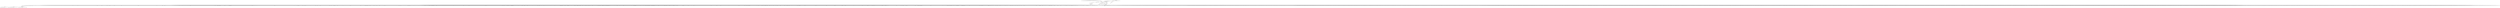 digraph Tree {
	"t0" [label = "[document]"];
	"t3" [label = "head"];
	"t5" [label = "meta"];
	"t7" [label = "meta"];
	"t9" [label = "link"];
	"t11" [label = "link"];
	"t13" [label = "meta"];
	"t15" [label = "title"];
	"t17" [label = "style"];
	"t19" [label = "style"];
	"t21" [label = "style"];
	"t23" [label = "style"];
	"t25" [label = "link"];
	"t33" [label = "style"];
	"t35" [label = "style"];
	"t37" [label = "script"];
	"t39" [label = "script"];
	"t41" [label = "script"];
	"t43" [label = "script"];
	"t45" [label = "script"];
	"t47" [label = "script"];
	"t49" [label = "script"];
	"t51" [label = "script"];
	"t53" [label = "script"];
	"t56" [label = "body"];
	"t58" [label = "div"];
	"t60" [label = "a"];
	"t63" [label = "div"];
	"t65" [label = "div"];
	"t67" [label = "div"];
	"t69" [label = "div"];
	"t71" [label = "div"];
	"t73" [label = "div"];
	"t75" [label = "a"];
	"t77" [label = "img"];
	"t83" [label = "div"];
	"t85" [label = "div"];
	"t86" [label = "strong"];
	"t88" [label = "a"];
	"t89" [label = "span"];
	"t95" [label = "div"];
	"t97" [label = "form"];
	"t98" [label = "div"];
	"t99" [label = "div"];
	"t101" [label = "h2"];
	"t103" [label = "div"];
	"t105" [label = "label"];
	"t107" [label = "input"];
	"t110" [label = "div"];
	"t111" [label = "input"];
	"t113" [label = "input"];
	"t118" [label = "div"];
	"t120" [label = "a"];
	"t122" [label = "a"];
	"t124" [label = "a"];
	"t127" [label = "div"];
	"t138" [label = "div"];
	"t139" [label = "div"];
	"t141" [label = "ul"];
	"t142" [label = "li"];
	"t143" [label = "a"];
	"t145" [label = "li"];
	"t146" [label = "a"];
	"t148" [label = "li"];
	"t149" [label = "a"];
	"t152" [label = "ul"];
	"t153" [label = "li"];
	"t154" [label = "a"];
	"t156" [label = "li"];
	"t157" [label = "a"];
	"t159" [label = "li"];
	"t160" [label = "a"];
	"t166" [label = "div"];
	"t172" [label = "div"];
	"t174" [label = "div"];
	"t176" [label = "div"];
	"t178" [label = "div"];
	"t182" [label = "div"];
	"t183" [label = "div"];
	"t185" [label = "a"];
	"t187" [label = "h1"];
	"t189" [label = "div"];
	"t191" [label = "div"];
	"t193" [label = "div"];
	"t195" [label = "div"];
	"t197" [label = "div"];
	"t199" [label = "span"];
	"t201" [label = "div"];
	"t203" [label = "div"];
	"t204" [label = "div"];
	"t205" [label = "div"];
	"t206" [label = "div"];
	"t208" [label = "div"];
	"t210" [label = "div"];
	"t212" [label = "ul"];
	"t214" [label = "li"];
	"t215" [label = "a"];
	"t216" [label = "strong"];
	"t218" [label = "li"];
	"t219" [label = "a"];
	"t220" [label = "strong"];
	"t222" [label = "ul"];
	"t224" [label = "li"];
	"t225" [label = "a"];
	"t226" [label = "strong"];
	"t228" [label = "li"];
	"t229" [label = "a"];
	"t230" [label = "strong"];
	"t232" [label = "li"];
	"t233" [label = "a"];
	"t234" [label = "strong"];
	"t236" [label = "li"];
	"t237" [label = "a"];
	"t238" [label = "strong"];
	"t240" [label = "li"];
	"t241" [label = "a"];
	"t242" [label = "strong"];
	"t244" [label = "li"];
	"t245" [label = "a"];
	"t246" [label = "strong"];
	"t248" [label = "li"];
	"t249" [label = "a"];
	"t250" [label = "strong"];
	"t252" [label = "li"];
	"t253" [label = "a"];
	"t254" [label = "strong"];
	"t256" [label = "li"];
	"t257" [label = "a"];
	"t258" [label = "strong"];
	"t262" [label = "li"];
	"t263" [label = "a"];
	"t264" [label = "strong"];
	"t266" [label = "ul"];
	"t268" [label = "li"];
	"t269" [label = "a"];
	"t270" [label = "strong"];
	"t272" [label = "li"];
	"t273" [label = "a"];
	"t274" [label = "strong"];
	"t276" [label = "li"];
	"t277" [label = "a"];
	"t278" [label = "strong"];
	"t280" [label = "li"];
	"t281" [label = "a"];
	"t282" [label = "strong"];
	"t284" [label = "li"];
	"t285" [label = "a"];
	"t286" [label = "strong"];
	"t288" [label = "li"];
	"t289" [label = "a"];
	"t290" [label = "strong"];
	"t292" [label = "li"];
	"t293" [label = "a"];
	"t294" [label = "strong"];
	"t296" [label = "li"];
	"t297" [label = "a"];
	"t298" [label = "strong"];
	"t300" [label = "li"];
	"t301" [label = "a"];
	"t302" [label = "strong"];
	"t304" [label = "li"];
	"t305" [label = "a"];
	"t306" [label = "strong"];
	"t308" [label = "li"];
	"t309" [label = "a"];
	"t310" [label = "strong"];
	"t312" [label = "li"];
	"t313" [label = "a"];
	"t314" [label = "strong"];
	"t318" [label = "li"];
	"t319" [label = "a"];
	"t320" [label = "strong"];
	"t322" [label = "ul"];
	"t324" [label = "li"];
	"t325" [label = "a"];
	"t326" [label = "strong"];
	"t328" [label = "li"];
	"t329" [label = "a"];
	"t330" [label = "strong"];
	"t332" [label = "li"];
	"t333" [label = "a"];
	"t334" [label = "strong"];
	"t336" [label = "li"];
	"t337" [label = "a"];
	"t338" [label = "strong"];
	"t340" [label = "li"];
	"t341" [label = "a"];
	"t342" [label = "strong"];
	"t344" [label = "li"];
	"t345" [label = "a"];
	"t346" [label = "strong"];
	"t348" [label = "li"];
	"t349" [label = "a"];
	"t350" [label = "strong"];
	"t352" [label = "li"];
	"t353" [label = "a"];
	"t354" [label = "strong"];
	"t356" [label = "li"];
	"t357" [label = "a"];
	"t358" [label = "strong"];
	"t362" [label = "li"];
	"t363" [label = "a"];
	"t364" [label = "span"];
	"t365" [label = "strong"];
	"t370" [label = "p"];
	"t372" [label = "p"];
	"t374" [label = "p"];
	"t376" [label = "p"];
	"t377" [label = "strong"];
	"t378" [label = "em"];
	"t380" [label = "p"];
	"t382" [label = "p"];
	"t384" [label = "p"];
	"t386" [label = "p"];
	"t388" [label = "p"];
	"t389" [label = "em"];
	"t391" [label = "p"];
	"t393" [label = "p"];
	"t394" [label = "strong"];
	"t395" [label = "em"];
	"t397" [label = "p"];
	"t399" [label = "p"];
	"t401" [label = "em"];
	"t404" [label = "p"];
	"t406" [label = "em"];
	"t408" [label = "p"];
	"t410" [label = "em"];
	"t412" [label = "p"];
	"t414" [label = "em"];
	"t416" [label = "p"];
	"t418" [label = "em"];
	"t420" [label = "p"];
	"t422" [label = "p"];
	"t424" [label = "em"];
	"t426" [label = "p"];
	"t428" [label = "em"];
	"t430" [label = "p"];
	"t432" [label = "p"];
	"t433" [label = "em"];
	"t435" [label = "p"];
	"t436" [label = "em"];
	"t438" [label = "p"];
	"t440" [label = "p"];
	"t442" [label = "h1"];
	"t443" [label = "strong"];
	"t445" [label = "p"];
	"t447" [label = "p"];
	"t449" [label = "em"];
	"t451" [label = "p"];
	"t453" [label = "p"];
	"t454" [label = "em"];
	"t456" [label = "p"];
	"t458" [label = "p"];
	"t460" [label = "p"];
	"t462" [label = "p"];
	"t464" [label = "p"];
	"t465" [label = "em"];
	"t467" [label = "p"];
	"t469" [label = "p"];
	"t471" [label = "p"];
	"t472" [label = "em"];
	"t474" [label = "p"];
	"t476" [label = "p"];
	"t478" [label = "p"];
	"t480" [label = "p"];
	"t482" [label = "p"];
	"t484" [label = "p"];
	"t486" [label = "p"];
	"t488" [label = "p"];
	"t490" [label = "p"];
	"t492" [label = "p"];
	"t494" [label = "p"];
	"t496" [label = "p"];
	"t498" [label = "p"];
	"t500" [label = "p"];
	"t502" [label = "p"];
	"t504" [label = "p"];
	"t506" [label = "p"];
	"t508" [label = "p"];
	"t510" [label = "p"];
	"t512" [label = "p"];
	"t514" [label = "p"];
	"t516" [label = "p"];
	"t518" [label = "p"];
	"t520" [label = "p"];
	"t522" [label = "p"];
	"t524" [label = "p"];
	"t526" [label = "p"];
	"t528" [label = "p"];
	"t530" [label = "p"];
	"t532" [label = "p"];
	"t534" [label = "p"];
	"t536" [label = "p"];
	"t538" [label = "p"];
	"t540" [label = "p"];
	"t542" [label = "p"];
	"t544" [label = "p"];
	"t546" [label = "p"];
	"t548" [label = "p"];
	"t550" [label = "p"];
	"t552" [label = "p"];
	"t554" [label = "p"];
	"t556" [label = "p"];
	"t558" [label = "p"];
	"t560" [label = "p"];
	"t562" [label = "p"];
	"t564" [label = "p"];
	"t566" [label = "p"];
	"t568" [label = "p"];
	"t570" [label = "p"];
	"t572" [label = "p"];
	"t574" [label = "p"];
	"t576" [label = "p"];
	"t578" [label = "p"];
	"t580" [label = "p"];
	"t582" [label = "p"];
	"t584" [label = "p"];
	"t586" [label = "p"];
	"t588" [label = "p"];
	"t590" [label = "p"];
	"t592" [label = "p"];
	"t594" [label = "p"];
	"t596" [label = "p"];
	"t598" [label = "p"];
	"t600" [label = "p"];
	"t602" [label = "p"];
	"t604" [label = "p"];
	"t606" [label = "p"];
	"t608" [label = "p"];
	"t610" [label = "p"];
	"t612" [label = "p"];
	"t614" [label = "p"];
	"t616" [label = "p"];
	"t618" [label = "p"];
	"t620" [label = "p"];
	"t622" [label = "p"];
	"t624" [label = "p"];
	"t626" [label = "p"];
	"t628" [label = "p"];
	"t630" [label = "p"];
	"t632" [label = "p"];
	"t634" [label = "p"];
	"t636" [label = "p"];
	"t638" [label = "p"];
	"t640" [label = "p"];
	"t642" [label = "p"];
	"t644" [label = "p"];
	"t646" [label = "p"];
	"t648" [label = "p"];
	"t650" [label = "p"];
	"t652" [label = "p"];
	"t654" [label = "p"];
	"t656" [label = "p"];
	"t658" [label = "p"];
	"t660" [label = "p"];
	"t662" [label = "p"];
	"t664" [label = "p"];
	"t666" [label = "p"];
	"t668" [label = "p"];
	"t670" [label = "p"];
	"t672" [label = "p"];
	"t674" [label = "p"];
	"t676" [label = "p"];
	"t678" [label = "p"];
	"t680" [label = "em"];
	"t682" [label = "p"];
	"t684" [label = "p"];
	"t686" [label = "p"];
	"t688" [label = "p"];
	"t690" [label = "p"];
	"t692" [label = "p"];
	"t694" [label = "p"];
	"t696" [label = "p"];
	"t698" [label = "p"];
	"t700" [label = "p"];
	"t702" [label = "p"];
	"t704" [label = "p"];
	"t706" [label = "p"];
	"t708" [label = "p"];
	"t710" [label = "em"];
	"t712" [label = "p"];
	"t714" [label = "p"];
	"t716" [label = "p"];
	"t718" [label = "p"];
	"t720" [label = "p"];
	"t722" [label = "p"];
	"t724" [label = "p"];
	"t726" [label = "p"];
	"t728" [label = "p"];
	"t730" [label = "p"];
	"t732" [label = "p"];
	"t734" [label = "p"];
	"t736" [label = "p"];
	"t738" [label = "p"];
	"t740" [label = "p"];
	"t742" [label = "p"];
	"t744" [label = "p"];
	"t746" [label = "p"];
	"t748" [label = "p"];
	"t750" [label = "p"];
	"t752" [label = "p"];
	"t754" [label = "p"];
	"t756" [label = "p"];
	"t758" [label = "p"];
	"t760" [label = "p"];
	"t762" [label = "p"];
	"t764" [label = "p"];
	"t766" [label = "p"];
	"t768" [label = "p"];
	"t770" [label = "p"];
	"t772" [label = "p"];
	"t774" [label = "p"];
	"t776" [label = "p"];
	"t778" [label = "p"];
	"t780" [label = "p"];
	"t782" [label = "p"];
	"t784" [label = "p"];
	"t786" [label = "p"];
	"t788" [label = "p"];
	"t790" [label = "p"];
	"t792" [label = "p"];
	"t794" [label = "p"];
	"t796" [label = "p"];
	"t798" [label = "p"];
	"t800" [label = "p"];
	"t802" [label = "p"];
	"t804" [label = "p"];
	"t806" [label = "p"];
	"t808" [label = "p"];
	"t810" [label = "p"];
	"t812" [label = "p"];
	"t814" [label = "p"];
	"t816" [label = "p"];
	"t817" [label = "em"];
	"t819" [label = "p"];
	"t821" [label = "p"];
	"t823" [label = "em"];
	"t825" [label = "p"];
	"t827" [label = "p"];
	"t829" [label = "p"];
	"t831" [label = "p"];
	"t833" [label = "p"];
	"t835" [label = "p"];
	"t837" [label = "p"];
	"t839" [label = "p"];
	"t841" [label = "p"];
	"t843" [label = "p"];
	"t845" [label = "p"];
	"t847" [label = "p"];
	"t849" [label = "em"];
	"t852" [label = "p"];
	"t854" [label = "p"];
	"t856" [label = "p"];
	"t858" [label = "p"];
	"t860" [label = "p"];
	"t862" [label = "p"];
	"t864" [label = "p"];
	"t866" [label = "p"];
	"t868" [label = "p"];
	"t870" [label = "p"];
	"t872" [label = "p"];
	"t874" [label = "p"];
	"t876" [label = "p"];
	"t878" [label = "div"];
	"t879" [label = "a"];
	"t880" [label = "h1"];
	"t881" [label = "strong"];
	"t883" [label = "p"];
	"t885" [label = "p"];
	"t886" [label = "em"];
	"t888" [label = "p"];
	"t890" [label = "p"];
	"t892" [label = "div"];
	"t893" [label = "a"];
	"t894" [label = "h2"];
	"t895" [label = "strong"];
	"t897" [label = "p"];
	"t899" [label = "p"];
	"t901" [label = "em"];
	"t903" [label = "p"];
	"t905" [label = "p"];
	"t907" [label = "p"];
	"t909" [label = "p"];
	"t911" [label = "p"];
	"t913" [label = "p"];
	"t915" [label = "p"];
	"t917" [label = "p"];
	"t919" [label = "p"];
	"t920" [label = "em"];
	"t922" [label = "p"];
	"t924" [label = "p"];
	"t926" [label = "div"];
	"t927" [label = "a"];
	"t928" [label = "h2"];
	"t929" [label = "strong"];
	"t931" [label = "p"];
	"t933" [label = "p"];
	"t935" [label = "p"];
	"t937" [label = "p"];
	"t939" [label = "p"];
	"t941" [label = "p"];
	"t943" [label = "p"];
	"t945" [label = "p"];
	"t947" [label = "p"];
	"t949" [label = "p"];
	"t951" [label = "p"];
	"t953" [label = "p"];
	"t955" [label = "p"];
	"t957" [label = "p"];
	"t959" [label = "p"];
	"t961" [label = "p"];
	"t963" [label = "p"];
	"t965" [label = "p"];
	"t967" [label = "p"];
	"t969" [label = "em"];
	"t971" [label = "p"];
	"t973" [label = "p"];
	"t975" [label = "p"];
	"t977" [label = "p"];
	"t979" [label = "p"];
	"t981" [label = "p"];
	"t983" [label = "p"];
	"t985" [label = "p"];
	"t987" [label = "p"];
	"t989" [label = "p"];
	"t991" [label = "p"];
	"t993" [label = "p"];
	"t995" [label = "p"];
	"t997" [label = "p"];
	"t999" [label = "p"];
	"t1001" [label = "p"];
	"t1003" [label = "p"];
	"t1005" [label = "p"];
	"t1007" [label = "p"];
	"t1009" [label = "p"];
	"t1011" [label = "p"];
	"t1013" [label = "p"];
	"t1015" [label = "p"];
	"t1017" [label = "p"];
	"t1019" [label = "p"];
	"t1021" [label = "p"];
	"t1023" [label = "p"];
	"t1025" [label = "p"];
	"t1027" [label = "p"];
	"t1029" [label = "p"];
	"t1031" [label = "p"];
	"t1033" [label = "p"];
	"t1035" [label = "p"];
	"t1037" [label = "p"];
	"t1039" [label = "p"];
	"t1041" [label = "p"];
	"t1043" [label = "p"];
	"t1045" [label = "p"];
	"t1047" [label = "p"];
	"t1049" [label = "p"];
	"t1051" [label = "p"];
	"t1053" [label = "p"];
	"t1055" [label = "p"];
	"t1057" [label = "p"];
	"t1059" [label = "p"];
	"t1061" [label = "p"];
	"t1063" [label = "p"];
	"t1065" [label = "em"];
	"t1068" [label = "p"];
	"t1070" [label = "p"];
	"t1072" [label = "p"];
	"t1074" [label = "p"];
	"t1076" [label = "p"];
	"t1078" [label = "p"];
	"t1080" [label = "p"];
	"t1082" [label = "p"];
	"t1084" [label = "p"];
	"t1086" [label = "p"];
	"t1088" [label = "p"];
	"t1090" [label = "p"];
	"t1092" [label = "p"];
	"t1094" [label = "p"];
	"t1096" [label = "p"];
	"t1098" [label = "p"];
	"t1100" [label = "p"];
	"t1102" [label = "p"];
	"t1104" [label = "p"];
	"t1106" [label = "p"];
	"t1108" [label = "p"];
	"t1110" [label = "p"];
	"t1112" [label = "p"];
	"t1114" [label = "p"];
	"t1116" [label = "p"];
	"t1118" [label = "p"];
	"t1120" [label = "p"];
	"t1122" [label = "p"];
	"t1124" [label = "p"];
	"t1126" [label = "p"];
	"t1128" [label = "p"];
	"t1130" [label = "p"];
	"t1132" [label = "p"];
	"t1134" [label = "p"];
	"t1136" [label = "p"];
	"t1138" [label = "p"];
	"t1140" [label = "p"];
	"t1142" [label = "p"];
	"t1144" [label = "p"];
	"t1146" [label = "p"];
	"t1148" [label = "p"];
	"t1150" [label = "p"];
	"t1152" [label = "p"];
	"t1154" [label = "p"];
	"t1156" [label = "p"];
	"t1158" [label = "p"];
	"t1160" [label = "p"];
	"t1162" [label = "p"];
	"t1164" [label = "p"];
	"t1166" [label = "p"];
	"t1168" [label = "p"];
	"t1170" [label = "p"];
	"t1172" [label = "em"];
	"t1174" [label = "p"];
	"t1176" [label = "p"];
	"t1178" [label = "p"];
	"t1180" [label = "p"];
	"t1182" [label = "p"];
	"t1184" [label = "p"];
	"t1186" [label = "p"];
	"t1188" [label = "p"];
	"t1190" [label = "p"];
	"t1192" [label = "p"];
	"t1194" [label = "p"];
	"t1196" [label = "p"];
	"t1198" [label = "p"];
	"t1200" [label = "p"];
	"t1202" [label = "p"];
	"t1204" [label = "p"];
	"t1206" [label = "em"];
	"t1209" [label = "p"];
	"t1211" [label = "p"];
	"t1213" [label = "p"];
	"t1215" [label = "p"];
	"t1217" [label = "p"];
	"t1219" [label = "p"];
	"t1221" [label = "em"];
	"t1224" [label = "p"];
	"t1226" [label = "p"];
	"t1228" [label = "p"];
	"t1230" [label = "p"];
	"t1232" [label = "p"];
	"t1234" [label = "p"];
	"t1236" [label = "p"];
	"t1238" [label = "p"];
	"t1240" [label = "p"];
	"t1242" [label = "p"];
	"t1244" [label = "p"];
	"t1246" [label = "p"];
	"t1248" [label = "p"];
	"t1250" [label = "p"];
	"t1252" [label = "p"];
	"t1254" [label = "p"];
	"t1256" [label = "p"];
	"t1258" [label = "p"];
	"t1260" [label = "p"];
	"t1262" [label = "p"];
	"t1264" [label = "p"];
	"t1266" [label = "p"];
	"t1268" [label = "p"];
	"t1270" [label = "p"];
	"t1272" [label = "p"];
	"t1274" [label = "p"];
	"t1276" [label = "p"];
	"t1278" [label = "p"];
	"t1280" [label = "p"];
	"t1282" [label = "p"];
	"t1284" [label = "p"];
	"t1286" [label = "p"];
	"t1288" [label = "p"];
	"t1290" [label = "p"];
	"t1292" [label = "p"];
	"t1294" [label = "p"];
	"t1296" [label = "p"];
	"t1298" [label = "p"];
	"t1300" [label = "p"];
	"t1302" [label = "p"];
	"t1304" [label = "p"];
	"t1305" [label = "em"];
	"t1307" [label = "p"];
	"t1309" [label = "p"];
	"t1311" [label = "p"];
	"t1313" [label = "p"];
	"t1315" [label = "p"];
	"t1317" [label = "p"];
	"t1319" [label = "p"];
	"t1321" [label = "p"];
	"t1322" [label = "em"];
	"t1324" [label = "p"];
	"t1326" [label = "p"];
	"t1328" [label = "p"];
	"t1330" [label = "p"];
	"t1332" [label = "p"];
	"t1334" [label = "p"];
	"t1336" [label = "p"];
	"t1338" [label = "p"];
	"t1340" [label = "p"];
	"t1342" [label = "p"];
	"t1344" [label = "p"];
	"t1346" [label = "p"];
	"t1348" [label = "p"];
	"t1350" [label = "p"];
	"t1352" [label = "p"];
	"t1354" [label = "p"];
	"t1356" [label = "p"];
	"t1358" [label = "p"];
	"t1360" [label = "p"];
	"t1362" [label = "p"];
	"t1364" [label = "p"];
	"t1366" [label = "div"];
	"t1367" [label = "a"];
	"t1368" [label = "h2"];
	"t1369" [label = "strong"];
	"t1371" [label = "p"];
	"t1373" [label = "p"];
	"t1375" [label = "p"];
	"t1377" [label = "p"];
	"t1379" [label = "p"];
	"t1381" [label = "p"];
	"t1383" [label = "p"];
	"t1385" [label = "p"];
	"t1387" [label = "p"];
	"t1389" [label = "p"];
	"t1391" [label = "p"];
	"t1393" [label = "p"];
	"t1395" [label = "p"];
	"t1397" [label = "p"];
	"t1399" [label = "p"];
	"t1401" [label = "p"];
	"t1403" [label = "p"];
	"t1405" [label = "p"];
	"t1407" [label = "p"];
	"t1409" [label = "p"];
	"t1411" [label = "p"];
	"t1413" [label = "p"];
	"t1415" [label = "p"];
	"t1417" [label = "p"];
	"t1419" [label = "p"];
	"t1421" [label = "p"];
	"t1423" [label = "p"];
	"t1425" [label = "p"];
	"t1427" [label = "p"];
	"t1429" [label = "p"];
	"t1431" [label = "p"];
	"t1433" [label = "p"];
	"t1435" [label = "p"];
	"t1437" [label = "p"];
	"t1439" [label = "p"];
	"t1441" [label = "p"];
	"t1443" [label = "p"];
	"t1445" [label = "p"];
	"t1447" [label = "p"];
	"t1449" [label = "p"];
	"t1451" [label = "p"];
	"t1453" [label = "p"];
	"t1455" [label = "p"];
	"t1457" [label = "p"];
	"t1459" [label = "p"];
	"t1461" [label = "p"];
	"t1463" [label = "p"];
	"t1465" [label = "p"];
	"t1467" [label = "p"];
	"t1469" [label = "p"];
	"t1471" [label = "p"];
	"t1473" [label = "p"];
	"t1475" [label = "p"];
	"t1477" [label = "p"];
	"t1479" [label = "p"];
	"t1481" [label = "p"];
	"t1483" [label = "p"];
	"t1485" [label = "p"];
	"t1487" [label = "p"];
	"t1489" [label = "p"];
	"t1491" [label = "p"];
	"t1493" [label = "p"];
	"t1495" [label = "p"];
	"t1497" [label = "p"];
	"t1499" [label = "p"];
	"t1501" [label = "p"];
	"t1503" [label = "p"];
	"t1505" [label = "p"];
	"t1507" [label = "p"];
	"t1509" [label = "em"];
	"t1511" [label = "p"];
	"t1513" [label = "p"];
	"t1515" [label = "p"];
	"t1517" [label = "p"];
	"t1519" [label = "p"];
	"t1521" [label = "p"];
	"t1523" [label = "em"];
	"t1525" [label = "p"];
	"t1527" [label = "p"];
	"t1529" [label = "em"];
	"t1531" [label = "p"];
	"t1533" [label = "p"];
	"t1534" [label = "em"];
	"t1536" [label = "p"];
	"t1538" [label = "p"];
	"t1540" [label = "em"];
	"t1542" [label = "p"];
	"t1544" [label = "p"];
	"t1546" [label = "em"];
	"t1548" [label = "p"];
	"t1550" [label = "p"];
	"t1552" [label = "p"];
	"t1554" [label = "p"];
	"t1556" [label = "p"];
	"t1558" [label = "p"];
	"t1560" [label = "p"];
	"t1562" [label = "p"];
	"t1564" [label = "p"];
	"t1566" [label = "p"];
	"t1568" [label = "p"];
	"t1570" [label = "p"];
	"t1572" [label = "p"];
	"t1574" [label = "em"];
	"t1576" [label = "p"];
	"t1578" [label = "p"];
	"t1580" [label = "p"];
	"t1582" [label = "p"];
	"t1584" [label = "p"];
	"t1586" [label = "p"];
	"t1588" [label = "p"];
	"t1590" [label = "p"];
	"t1592" [label = "p"];
	"t1594" [label = "p"];
	"t1596" [label = "p"];
	"t1598" [label = "p"];
	"t1600" [label = "p"];
	"t1602" [label = "p"];
	"t1604" [label = "em"];
	"t1606" [label = "p"];
	"t1608" [label = "em"];
	"t1611" [label = "p"];
	"t1613" [label = "p"];
	"t1615" [label = "em"];
	"t1617" [label = "p"];
	"t1619" [label = "p"];
	"t1621" [label = "p"];
	"t1623" [label = "p"];
	"t1625" [label = "p"];
	"t1627" [label = "p"];
	"t1629" [label = "p"];
	"t1631" [label = "p"];
	"t1633" [label = "p"];
	"t1635" [label = "p"];
	"t1637" [label = "p"];
	"t1639" [label = "p"];
	"t1641" [label = "p"];
	"t1643" [label = "p"];
	"t1645" [label = "p"];
	"t1647" [label = "p"];
	"t1649" [label = "p"];
	"t1651" [label = "p"];
	"t1653" [label = "p"];
	"t1655" [label = "p"];
	"t1657" [label = "p"];
	"t1659" [label = "p"];
	"t1661" [label = "p"];
	"t1663" [label = "p"];
	"t1665" [label = "p"];
	"t1667" [label = "p"];
	"t1669" [label = "p"];
	"t1671" [label = "p"];
	"t1673" [label = "p"];
	"t1675" [label = "p"];
	"t1677" [label = "p"];
	"t1679" [label = "p"];
	"t1681" [label = "p"];
	"t1683" [label = "p"];
	"t1685" [label = "p"];
	"t1687" [label = "p"];
	"t1689" [label = "p"];
	"t1691" [label = "p"];
	"t1693" [label = "p"];
	"t1695" [label = "p"];
	"t1697" [label = "p"];
	"t1699" [label = "p"];
	"t1701" [label = "p"];
	"t1703" [label = "p"];
	"t1705" [label = "p"];
	"t1707" [label = "p"];
	"t1709" [label = "p"];
	"t1711" [label = "p"];
	"t1713" [label = "p"];
	"t1715" [label = "p"];
	"t1717" [label = "p"];
	"t1719" [label = "p"];
	"t1721" [label = "p"];
	"t1723" [label = "p"];
	"t1725" [label = "p"];
	"t1727" [label = "p"];
	"t1729" [label = "p"];
	"t1730" [label = "em"];
	"t1732" [label = "p"];
	"t1734" [label = "p"];
	"t1736" [label = "div"];
	"t1737" [label = "a"];
	"t1738" [label = "h2"];
	"t1739" [label = "strong"];
	"t1741" [label = "p"];
	"t1743" [label = "p"];
	"t1745" [label = "p"];
	"t1747" [label = "p"];
	"t1749" [label = "p"];
	"t1751" [label = "p"];
	"t1753" [label = "p"];
	"t1755" [label = "p"];
	"t1757" [label = "p"];
	"t1759" [label = "p"];
	"t1761" [label = "p"];
	"t1763" [label = "p"];
	"t1765" [label = "p"];
	"t1767" [label = "p"];
	"t1769" [label = "p"];
	"t1771" [label = "p"];
	"t1773" [label = "p"];
	"t1775" [label = "p"];
	"t1777" [label = "p"];
	"t1779" [label = "p"];
	"t1781" [label = "p"];
	"t1783" [label = "p"];
	"t1785" [label = "p"];
	"t1787" [label = "p"];
	"t1789" [label = "p"];
	"t1791" [label = "p"];
	"t1793" [label = "p"];
	"t1795" [label = "p"];
	"t1797" [label = "p"];
	"t1799" [label = "p"];
	"t1801" [label = "p"];
	"t1803" [label = "p"];
	"t1805" [label = "p"];
	"t1807" [label = "p"];
	"t1809" [label = "p"];
	"t1811" [label = "p"];
	"t1813" [label = "p"];
	"t1815" [label = "p"];
	"t1817" [label = "p"];
	"t1819" [label = "p"];
	"t1821" [label = "p"];
	"t1823" [label = "p"];
	"t1825" [label = "p"];
	"t1827" [label = "p"];
	"t1829" [label = "p"];
	"t1831" [label = "p"];
	"t1833" [label = "p"];
	"t1835" [label = "p"];
	"t1837" [label = "p"];
	"t1839" [label = "p"];
	"t1841" [label = "p"];
	"t1843" [label = "p"];
	"t1845" [label = "p"];
	"t1847" [label = "p"];
	"t1849" [label = "p"];
	"t1851" [label = "p"];
	"t1853" [label = "p"];
	"t1855" [label = "p"];
	"t1857" [label = "p"];
	"t1859" [label = "p"];
	"t1861" [label = "p"];
	"t1863" [label = "em"];
	"t1865" [label = "p"];
	"t1867" [label = "p"];
	"t1868" [label = "em"];
	"t1870" [label = "p"];
	"t1872" [label = "p"];
	"t1874" [label = "p"];
	"t1876" [label = "p"];
	"t1878" [label = "p"];
	"t1880" [label = "p"];
	"t1882" [label = "p"];
	"t1884" [label = "p"];
	"t1886" [label = "p"];
	"t1888" [label = "p"];
	"t1890" [label = "p"];
	"t1892" [label = "p"];
	"t1894" [label = "p"];
	"t1896" [label = "p"];
	"t1898" [label = "p"];
	"t1900" [label = "p"];
	"t1902" [label = "p"];
	"t1904" [label = "p"];
	"t1906" [label = "p"];
	"t1908" [label = "p"];
	"t1910" [label = "p"];
	"t1912" [label = "p"];
	"t1914" [label = "p"];
	"t1916" [label = "p"];
	"t1918" [label = "p"];
	"t1920" [label = "p"];
	"t1922" [label = "p"];
	"t1924" [label = "p"];
	"t1926" [label = "p"];
	"t1928" [label = "p"];
	"t1930" [label = "p"];
	"t1932" [label = "p"];
	"t1934" [label = "p"];
	"t1936" [label = "p"];
	"t1938" [label = "p"];
	"t1940" [label = "p"];
	"t1942" [label = "p"];
	"t1944" [label = "p"];
	"t1946" [label = "p"];
	"t1948" [label = "p"];
	"t1950" [label = "p"];
	"t1952" [label = "p"];
	"t1954" [label = "p"];
	"t1956" [label = "p"];
	"t1958" [label = "p"];
	"t1960" [label = "p"];
	"t1962" [label = "p"];
	"t1964" [label = "p"];
	"t1966" [label = "p"];
	"t1968" [label = "p"];
	"t1970" [label = "p"];
	"t1972" [label = "p"];
	"t1974" [label = "p"];
	"t1975" [label = "em"];
	"t1977" [label = "p"];
	"t1979" [label = "p"];
	"t1981" [label = "p"];
	"t1983" [label = "p"];
	"t1985" [label = "p"];
	"t1987" [label = "p"];
	"t1989" [label = "p"];
	"t1990" [label = "em"];
	"t1992" [label = "p"];
	"t1994" [label = "p"];
	"t1996" [label = "div"];
	"t1997" [label = "a"];
	"t1998" [label = "h2"];
	"t1999" [label = "strong"];
	"t2001" [label = "p"];
	"t2003" [label = "p"];
	"t2005" [label = "em"];
	"t2007" [label = "p"];
	"t2009" [label = "p"];
	"t2011" [label = "p"];
	"t2013" [label = "p"];
	"t2015" [label = "p"];
	"t2017" [label = "p"];
	"t2019" [label = "p"];
	"t2021" [label = "p"];
	"t2023" [label = "p"];
	"t2025" [label = "div"];
	"t2026" [label = "a"];
	"t2027" [label = "h2"];
	"t2028" [label = "strong"];
	"t2030" [label = "p"];
	"t2032" [label = "p"];
	"t2034" [label = "p"];
	"t2036" [label = "p"];
	"t2038" [label = "em"];
	"t2040" [label = "p"];
	"t2042" [label = "p"];
	"t2044" [label = "p"];
	"t2046" [label = "p"];
	"t2048" [label = "em"];
	"t2050" [label = "p"];
	"t2052" [label = "p"];
	"t2054" [label = "p"];
	"t2056" [label = "p"];
	"t2058" [label = "p"];
	"t2060" [label = "p"];
	"t2062" [label = "p"];
	"t2064" [label = "p"];
	"t2066" [label = "p"];
	"t2068" [label = "p"];
	"t2070" [label = "p"];
	"t2072" [label = "p"];
	"t2074" [label = "p"];
	"t2076" [label = "p"];
	"t2077" [label = "em"];
	"t2079" [label = "p"];
	"t2081" [label = "p"];
	"t2083" [label = "p"];
	"t2085" [label = "p"];
	"t2087" [label = "p"];
	"t2089" [label = "p"];
	"t2091" [label = "p"];
	"t2093" [label = "p"];
	"t2095" [label = "p"];
	"t2097" [label = "p"];
	"t2099" [label = "p"];
	"t2101" [label = "p"];
	"t2103" [label = "p"];
	"t2105" [label = "p"];
	"t2107" [label = "em"];
	"t2109" [label = "p"];
	"t2111" [label = "p"];
	"t2113" [label = "p"];
	"t2115" [label = "p"];
	"t2117" [label = "p"];
	"t2119" [label = "em"];
	"t2121" [label = "p"];
	"t2123" [label = "p"];
	"t2125" [label = "p"];
	"t2127" [label = "p"];
	"t2129" [label = "p"];
	"t2131" [label = "p"];
	"t2133" [label = "p"];
	"t2135" [label = "p"];
	"t2137" [label = "em"];
	"t2139" [label = "p"];
	"t2141" [label = "p"];
	"t2143" [label = "p"];
	"t2145" [label = "p"];
	"t2147" [label = "p"];
	"t2149" [label = "p"];
	"t2151" [label = "p"];
	"t2153" [label = "p"];
	"t2155" [label = "p"];
	"t2157" [label = "p"];
	"t2159" [label = "p"];
	"t2161" [label = "p"];
	"t2163" [label = "p"];
	"t2165" [label = "p"];
	"t2167" [label = "p"];
	"t2169" [label = "p"];
	"t2171" [label = "p"];
	"t2173" [label = "p"];
	"t2175" [label = "p"];
	"t2177" [label = "p"];
	"t2179" [label = "p"];
	"t2181" [label = "p"];
	"t2183" [label = "p"];
	"t2185" [label = "p"];
	"t2187" [label = "p"];
	"t2189" [label = "div"];
	"t2190" [label = "a"];
	"t2191" [label = "h2"];
	"t2192" [label = "strong"];
	"t2194" [label = "p"];
	"t2196" [label = "p"];
	"t2198" [label = "p"];
	"t2200" [label = "p"];
	"t2202" [label = "em"];
	"t2204" [label = "p"];
	"t2206" [label = "p"];
	"t2208" [label = "p"];
	"t2210" [label = "p"];
	"t2212" [label = "p"];
	"t2214" [label = "p"];
	"t2216" [label = "p"];
	"t2218" [label = "em"];
	"t2220" [label = "p"];
	"t2222" [label = "p"];
	"t2224" [label = "em"];
	"t2226" [label = "p"];
	"t2228" [label = "p"];
	"t2229" [label = "em"];
	"t2231" [label = "p"];
	"t2233" [label = "p"];
	"t2235" [label = "p"];
	"t2237" [label = "p"];
	"t2239" [label = "p"];
	"t2241" [label = "p"];
	"t2243" [label = "em"];
	"t2245" [label = "p"];
	"t2247" [label = "p"];
	"t2249" [label = "p"];
	"t2251" [label = "p"];
	"t2253" [label = "p"];
	"t2255" [label = "p"];
	"t2257" [label = "p"];
	"t2259" [label = "p"];
	"t2261" [label = "p"];
	"t2263" [label = "p"];
	"t2265" [label = "p"];
	"t2267" [label = "p"];
	"t2269" [label = "p"];
	"t2271" [label = "p"];
	"t2273" [label = "p"];
	"t2275" [label = "p"];
	"t2276" [label = "em"];
	"t2278" [label = "p"];
	"t2280" [label = "p"];
	"t2282" [label = "p"];
	"t2284" [label = "p"];
	"t2286" [label = "p"];
	"t2288" [label = "p"];
	"t2290" [label = "p"];
	"t2292" [label = "p"];
	"t2294" [label = "p"];
	"t2296" [label = "p"];
	"t2298" [label = "p"];
	"t2300" [label = "p"];
	"t2302" [label = "p"];
	"t2304" [label = "p"];
	"t2306" [label = "p"];
	"t2308" [label = "p"];
	"t2310" [label = "p"];
	"t2312" [label = "p"];
	"t2314" [label = "p"];
	"t2316" [label = "p"];
	"t2318" [label = "em"];
	"t2320" [label = "p"];
	"t2322" [label = "p"];
	"t2323" [label = "em"];
	"t2325" [label = "p"];
	"t2327" [label = "p"];
	"t2329" [label = "p"];
	"t2331" [label = "p"];
	"t2333" [label = "p"];
	"t2335" [label = "p"];
	"t2337" [label = "p"];
	"t2339" [label = "p"];
	"t2341" [label = "p"];
	"t2343" [label = "p"];
	"t2345" [label = "p"];
	"t2347" [label = "p"];
	"t2349" [label = "p"];
	"t2351" [label = "p"];
	"t2353" [label = "p"];
	"t2355" [label = "p"];
	"t2357" [label = "p"];
	"t2359" [label = "p"];
	"t2361" [label = "p"];
	"t2363" [label = "p"];
	"t2365" [label = "p"];
	"t2367" [label = "p"];
	"t2369" [label = "p"];
	"t2371" [label = "p"];
	"t2373" [label = "p"];
	"t2375" [label = "p"];
	"t2377" [label = "p"];
	"t2379" [label = "em"];
	"t2381" [label = "p"];
	"t2383" [label = "p"];
	"t2385" [label = "p"];
	"t2387" [label = "p"];
	"t2389" [label = "p"];
	"t2391" [label = "p"];
	"t2393" [label = "p"];
	"t2395" [label = "p"];
	"t2397" [label = "p"];
	"t2399" [label = "p"];
	"t2401" [label = "p"];
	"t2403" [label = "p"];
	"t2405" [label = "p"];
	"t2407" [label = "em"];
	"t2409" [label = "p"];
	"t2411" [label = "p"];
	"t2413" [label = "em"];
	"t2415" [label = "p"];
	"t2417" [label = "p"];
	"t2419" [label = "p"];
	"t2421" [label = "em"];
	"t2423" [label = "p"];
	"t2425" [label = "p"];
	"t2427" [label = "em"];
	"t2429" [label = "p"];
	"t2431" [label = "p"];
	"t2433" [label = "p"];
	"t2435" [label = "p"];
	"t2437" [label = "p"];
	"t2439" [label = "p"];
	"t2441" [label = "em"];
	"t2443" [label = "p"];
	"t2445" [label = "p"];
	"t2446" [label = "em"];
	"t2448" [label = "p"];
	"t2450" [label = "p"];
	"t2452" [label = "p"];
	"t2454" [label = "p"];
	"t2456" [label = "p"];
	"t2458" [label = "p"];
	"t2460" [label = "p"];
	"t2462" [label = "p"];
	"t2464" [label = "p"];
	"t2466" [label = "em"];
	"t2468" [label = "p"];
	"t2470" [label = "p"];
	"t2472" [label = "p"];
	"t2474" [label = "p"];
	"t2475" [label = "em"];
	"t2477" [label = "p"];
	"t2479" [label = "p"];
	"t2481" [label = "p"];
	"t2483" [label = "p"];
	"t2485" [label = "em"];
	"t2487" [label = "p"];
	"t2489" [label = "p"];
	"t2491" [label = "p"];
	"t2493" [label = "p"];
	"t2495" [label = "p"];
	"t2497" [label = "p"];
	"t2499" [label = "p"];
	"t2501" [label = "p"];
	"t2503" [label = "em"];
	"t2505" [label = "p"];
	"t2507" [label = "p"];
	"t2509" [label = "p"];
	"t2511" [label = "p"];
	"t2513" [label = "p"];
	"t2515" [label = "p"];
	"t2517" [label = "p"];
	"t2519" [label = "p"];
	"t2521" [label = "p"];
	"t2523" [label = "p"];
	"t2525" [label = "p"];
	"t2526" [label = "em"];
	"t2528" [label = "p"];
	"t2530" [label = "p"];
	"t2532" [label = "div"];
	"t2533" [label = "a"];
	"t2534" [label = "h2"];
	"t2535" [label = "strong"];
	"t2537" [label = "p"];
	"t2539" [label = "p"];
	"t2541" [label = "p"];
	"t2543" [label = "p"];
	"t2545" [label = "p"];
	"t2547" [label = "p"];
	"t2549" [label = "p"];
	"t2551" [label = "p"];
	"t2553" [label = "p"];
	"t2555" [label = "p"];
	"t2557" [label = "p"];
	"t2559" [label = "p"];
	"t2561" [label = "p"];
	"t2563" [label = "p"];
	"t2565" [label = "p"];
	"t2567" [label = "p"];
	"t2569" [label = "p"];
	"t2571" [label = "p"];
	"t2573" [label = "p"];
	"t2575" [label = "p"];
	"t2577" [label = "p"];
	"t2579" [label = "p"];
	"t2581" [label = "p"];
	"t2583" [label = "p"];
	"t2585" [label = "p"];
	"t2587" [label = "p"];
	"t2589" [label = "p"];
	"t2591" [label = "p"];
	"t2593" [label = "p"];
	"t2595" [label = "p"];
	"t2597" [label = "p"];
	"t2599" [label = "p"];
	"t2601" [label = "p"];
	"t2603" [label = "p"];
	"t2605" [label = "p"];
	"t2607" [label = "p"];
	"t2609" [label = "p"];
	"t2611" [label = "p"];
	"t2613" [label = "div"];
	"t2614" [label = "a"];
	"t2615" [label = "h2"];
	"t2616" [label = "strong"];
	"t2618" [label = "p"];
	"t2620" [label = "p"];
	"t2622" [label = "p"];
	"t2624" [label = "p"];
	"t2626" [label = "em"];
	"t2628" [label = "p"];
	"t2630" [label = "p"];
	"t2632" [label = "p"];
	"t2634" [label = "p"];
	"t2636" [label = "p"];
	"t2638" [label = "p"];
	"t2640" [label = "p"];
	"t2642" [label = "p"];
	"t2644" [label = "p"];
	"t2646" [label = "p"];
	"t2648" [label = "p"];
	"t2650" [label = "p"];
	"t2652" [label = "p"];
	"t2654" [label = "p"];
	"t2656" [label = "p"];
	"t2658" [label = "p"];
	"t2660" [label = "p"];
	"t2662" [label = "p"];
	"t2664" [label = "p"];
	"t2666" [label = "p"];
	"t2668" [label = "em"];
	"t2670" [label = "p"];
	"t2672" [label = "p"];
	"t2674" [label = "p"];
	"t2676" [label = "em"];
	"t2678" [label = "p"];
	"t2680" [label = "p"];
	"t2682" [label = "em"];
	"t2684" [label = "p"];
	"t2686" [label = "p"];
	"t2688" [label = "p"];
	"t2689" [label = "em"];
	"t2691" [label = "p"];
	"t2693" [label = "p"];
	"t2695" [label = "p"];
	"t2697" [label = "p"];
	"t2699" [label = "p"];
	"t2701" [label = "p"];
	"t2703" [label = "p"];
	"t2705" [label = "p"];
	"t2707" [label = "p"];
	"t2708" [label = "em"];
	"t2710" [label = "p"];
	"t2712" [label = "p"];
	"t2714" [label = "p"];
	"t2716" [label = "p"];
	"t2718" [label = "p"];
	"t2720" [label = "p"];
	"t2722" [label = "p"];
	"t2724" [label = "p"];
	"t2726" [label = "p"];
	"t2728" [label = "p"];
	"t2730" [label = "p"];
	"t2732" [label = "p"];
	"t2734" [label = "p"];
	"t2735" [label = "em"];
	"t2737" [label = "p"];
	"t2739" [label = "p"];
	"t2741" [label = "p"];
	"t2743" [label = "p"];
	"t2745" [label = "p"];
	"t2747" [label = "p"];
	"t2749" [label = "p"];
	"t2751" [label = "p"];
	"t2753" [label = "p"];
	"t2755" [label = "p"];
	"t2757" [label = "p"];
	"t2759" [label = "p"];
	"t2761" [label = "p"];
	"t2763" [label = "p"];
	"t2765" [label = "p"];
	"t2767" [label = "p"];
	"t2769" [label = "p"];
	"t2771" [label = "p"];
	"t2773" [label = "em"];
	"t2775" [label = "p"];
	"t2777" [label = "p"];
	"t2779" [label = "p"];
	"t2781" [label = "p"];
	"t2783" [label = "p"];
	"t2785" [label = "p"];
	"t2787" [label = "p"];
	"t2789" [label = "p"];
	"t2791" [label = "p"];
	"t2792" [label = "em"];
	"t2794" [label = "p"];
	"t2796" [label = "p"];
	"t2798" [label = "div"];
	"t2799" [label = "a"];
	"t2800" [label = "h1"];
	"t2801" [label = "strong"];
	"t2803" [label = "p"];
	"t2805" [label = "p"];
	"t2806" [label = "em"];
	"t2808" [label = "p"];
	"t2810" [label = "p"];
	"t2812" [label = "div"];
	"t2813" [label = "a"];
	"t2814" [label = "h2"];
	"t2815" [label = "strong"];
	"t2817" [label = "p"];
	"t2819" [label = "p"];
	"t2821" [label = "em"];
	"t2823" [label = "p"];
	"t2825" [label = "p"];
	"t2826" [label = "em"];
	"t2828" [label = "p"];
	"t2830" [label = "em"];
	"t2832" [label = "p"];
	"t2834" [label = "p"];
	"t2836" [label = "p"];
	"t2838" [label = "p"];
	"t2840" [label = "p"];
	"t2842" [label = "p"];
	"t2844" [label = "p"];
	"t2846" [label = "p"];
	"t2848" [label = "em"];
	"t2850" [label = "p"];
	"t2852" [label = "p"];
	"t2854" [label = "p"];
	"t2856" [label = "p"];
	"t2858" [label = "p"];
	"t2860" [label = "p"];
	"t2862" [label = "p"];
	"t2864" [label = "p"];
	"t2866" [label = "p"];
	"t2868" [label = "p"];
	"t2870" [label = "p"];
	"t2872" [label = "p"];
	"t2874" [label = "p"];
	"t2876" [label = "p"];
	"t2878" [label = "p"];
	"t2880" [label = "p"];
	"t2882" [label = "p"];
	"t2884" [label = "p"];
	"t2886" [label = "p"];
	"t2888" [label = "p"];
	"t2890" [label = "p"];
	"t2892" [label = "p"];
	"t2894" [label = "p"];
	"t2896" [label = "p"];
	"t2898" [label = "p"];
	"t2900" [label = "p"];
	"t2902" [label = "p"];
	"t2904" [label = "p"];
	"t2906" [label = "p"];
	"t2908" [label = "p"];
	"t2910" [label = "p"];
	"t2912" [label = "p"];
	"t2914" [label = "p"];
	"t2916" [label = "p"];
	"t2918" [label = "p"];
	"t2920" [label = "p"];
	"t2922" [label = "p"];
	"t2924" [label = "p"];
	"t2926" [label = "p"];
	"t2928" [label = "p"];
	"t2930" [label = "p"];
	"t2932" [label = "p"];
	"t2934" [label = "p"];
	"t2936" [label = "p"];
	"t2938" [label = "p"];
	"t2940" [label = "p"];
	"t2942" [label = "p"];
	"t2944" [label = "p"];
	"t2945" [label = "em"];
	"t2947" [label = "p"];
	"t2949" [label = "p"];
	"t2951" [label = "p"];
	"t2953" [label = "p"];
	"t2955" [label = "p"];
	"t2957" [label = "p"];
	"t2959" [label = "p"];
	"t2961" [label = "p"];
	"t2963" [label = "p"];
	"t2965" [label = "p"];
	"t2967" [label = "p"];
	"t2969" [label = "p"];
	"t2971" [label = "p"];
	"t2973" [label = "p"];
	"t2975" [label = "p"];
	"t2977" [label = "p"];
	"t2979" [label = "p"];
	"t2981" [label = "p"];
	"t2983" [label = "p"];
	"t2985" [label = "p"];
	"t2987" [label = "p"];
	"t2989" [label = "p"];
	"t2991" [label = "p"];
	"t2993" [label = "p"];
	"t2995" [label = "p"];
	"t2997" [label = "p"];
	"t2999" [label = "div"];
	"t3000" [label = "a"];
	"t3001" [label = "h2"];
	"t3002" [label = "strong"];
	"t3004" [label = "p"];
	"t3006" [label = "p"];
	"t3008" [label = "p"];
	"t3010" [label = "p"];
	"t3012" [label = "p"];
	"t3014" [label = "p"];
	"t3016" [label = "p"];
	"t3018" [label = "p"];
	"t3020" [label = "p"];
	"t3022" [label = "p"];
	"t3024" [label = "p"];
	"t3026" [label = "p"];
	"t3028" [label = "p"];
	"t3030" [label = "p"];
	"t3032" [label = "p"];
	"t3034" [label = "em"];
	"t3036" [label = "p"];
	"t3038" [label = "p"];
	"t3040" [label = "p"];
	"t3042" [label = "p"];
	"t3044" [label = "p"];
	"t3046" [label = "p"];
	"t3048" [label = "p"];
	"t3050" [label = "p"];
	"t3052" [label = "p"];
	"t3054" [label = "p"];
	"t3056" [label = "p"];
	"t3058" [label = "p"];
	"t3060" [label = "p"];
	"t3062" [label = "p"];
	"t3064" [label = "p"];
	"t3066" [label = "p"];
	"t3068" [label = "p"];
	"t3070" [label = "p"];
	"t3072" [label = "p"];
	"t3074" [label = "p"];
	"t3076" [label = "p"];
	"t3078" [label = "p"];
	"t3080" [label = "p"];
	"t3082" [label = "p"];
	"t3084" [label = "p"];
	"t3086" [label = "p"];
	"t3088" [label = "p"];
	"t3090" [label = "p"];
	"t3092" [label = "p"];
	"t3094" [label = "p"];
	"t3096" [label = "p"];
	"t3098" [label = "p"];
	"t3100" [label = "p"];
	"t3102" [label = "p"];
	"t3104" [label = "p"];
	"t3106" [label = "p"];
	"t3108" [label = "p"];
	"t3110" [label = "p"];
	"t3112" [label = "p"];
	"t3114" [label = "p"];
	"t3116" [label = "p"];
	"t3118" [label = "p"];
	"t3120" [label = "p"];
	"t3122" [label = "p"];
	"t3123" [label = "em"];
	"t3125" [label = "p"];
	"t3127" [label = "p"];
	"t3129" [label = "div"];
	"t3130" [label = "a"];
	"t3131" [label = "h2"];
	"t3132" [label = "strong"];
	"t3134" [label = "p"];
	"t3136" [label = "p"];
	"t3138" [label = "p"];
	"t3140" [label = "p"];
	"t3142" [label = "p"];
	"t3144" [label = "p"];
	"t3146" [label = "p"];
	"t3148" [label = "p"];
	"t3150" [label = "p"];
	"t3152" [label = "p"];
	"t3154" [label = "p"];
	"t3156" [label = "p"];
	"t3158" [label = "p"];
	"t3160" [label = "p"];
	"t3162" [label = "p"];
	"t3164" [label = "p"];
	"t3166" [label = "p"];
	"t3168" [label = "p"];
	"t3170" [label = "p"];
	"t3172" [label = "p"];
	"t3174" [label = "p"];
	"t3176" [label = "p"];
	"t3178" [label = "p"];
	"t3180" [label = "p"];
	"t3182" [label = "p"];
	"t3184" [label = "p"];
	"t3186" [label = "p"];
	"t3188" [label = "p"];
	"t3190" [label = "p"];
	"t3192" [label = "p"];
	"t3194" [label = "p"];
	"t3196" [label = "p"];
	"t3198" [label = "p"];
	"t3200" [label = "p"];
	"t3202" [label = "p"];
	"t3204" [label = "p"];
	"t3206" [label = "p"];
	"t3208" [label = "p"];
	"t3210" [label = "p"];
	"t3212" [label = "p"];
	"t3214" [label = "p"];
	"t3216" [label = "p"];
	"t3217" [label = "em"];
	"t3219" [label = "p"];
	"t3221" [label = "p"];
	"t3223" [label = "div"];
	"t3224" [label = "a"];
	"t3225" [label = "h2"];
	"t3226" [label = "strong"];
	"t3228" [label = "p"];
	"t3230" [label = "p"];
	"t3232" [label = "p"];
	"t3234" [label = "p"];
	"t3236" [label = "em"];
	"t3238" [label = "p"];
	"t3240" [label = "p"];
	"t3242" [label = "p"];
	"t3244" [label = "p"];
	"t3246" [label = "p"];
	"t3248" [label = "p"];
	"t3250" [label = "p"];
	"t3252" [label = "p"];
	"t3254" [label = "p"];
	"t3256" [label = "em"];
	"t3258" [label = "p"];
	"t3260" [label = "p"];
	"t3262" [label = "p"];
	"t3264" [label = "p"];
	"t3266" [label = "em"];
	"t3268" [label = "p"];
	"t3270" [label = "p"];
	"t3272" [label = "p"];
	"t3274" [label = "p"];
	"t3276" [label = "p"];
	"t3278" [label = "p"];
	"t3280" [label = "p"];
	"t3282" [label = "p"];
	"t3284" [label = "p"];
	"t3286" [label = "em"];
	"t3288" [label = "em"];
	"t3290" [label = "em"];
	"t3293" [label = "p"];
	"t3295" [label = "p"];
	"t3297" [label = "p"];
	"t3299" [label = "p"];
	"t3301" [label = "p"];
	"t3303" [label = "p"];
	"t3305" [label = "p"];
	"t3307" [label = "p"];
	"t3309" [label = "p"];
	"t3311" [label = "p"];
	"t3313" [label = "p"];
	"t3315" [label = "p"];
	"t3317" [label = "p"];
	"t3319" [label = "p"];
	"t3321" [label = "p"];
	"t3323" [label = "p"];
	"t3325" [label = "p"];
	"t3327" [label = "p"];
	"t3328" [label = "em"];
	"t3330" [label = "p"];
	"t3332" [label = "p"];
	"t3334" [label = "p"];
	"t3336" [label = "p"];
	"t3338" [label = "p"];
	"t3340" [label = "p"];
	"t3342" [label = "p"];
	"t3344" [label = "p"];
	"t3346" [label = "p"];
	"t3348" [label = "p"];
	"t3350" [label = "p"];
	"t3352" [label = "em"];
	"t3354" [label = "p"];
	"t3356" [label = "p"];
	"t3358" [label = "p"];
	"t3360" [label = "p"];
	"t3362" [label = "p"];
	"t3364" [label = "p"];
	"t3366" [label = "em"];
	"t3368" [label = "p"];
	"t3370" [label = "p"];
	"t3372" [label = "p"];
	"t3374" [label = "p"];
	"t3376" [label = "p"];
	"t3378" [label = "p"];
	"t3380" [label = "p"];
	"t3382" [label = "div"];
	"t3383" [label = "a"];
	"t3384" [label = "h2"];
	"t3385" [label = "strong"];
	"t3387" [label = "p"];
	"t3389" [label = "p"];
	"t3391" [label = "p"];
	"t3393" [label = "p"];
	"t3395" [label = "p"];
	"t3397" [label = "p"];
	"t3399" [label = "p"];
	"t3401" [label = "p"];
	"t3403" [label = "p"];
	"t3405" [label = "p"];
	"t3407" [label = "p"];
	"t3409" [label = "p"];
	"t3411" [label = "p"];
	"t3413" [label = "p"];
	"t3414" [label = "em"];
	"t3416" [label = "p"];
	"t3418" [label = "p"];
	"t3420" [label = "p"];
	"t3422" [label = "p"];
	"t3424" [label = "p"];
	"t3426" [label = "p"];
	"t3428" [label = "p"];
	"t3430" [label = "p"];
	"t3432" [label = "p"];
	"t3434" [label = "p"];
	"t3436" [label = "p"];
	"t3438" [label = "p"];
	"t3440" [label = "p"];
	"t3442" [label = "div"];
	"t3443" [label = "a"];
	"t3444" [label = "h2"];
	"t3445" [label = "strong"];
	"t3447" [label = "p"];
	"t3449" [label = "p"];
	"t3451" [label = "p"];
	"t3453" [label = "p"];
	"t3455" [label = "em"];
	"t3457" [label = "p"];
	"t3459" [label = "p"];
	"t3461" [label = "p"];
	"t3463" [label = "p"];
	"t3465" [label = "p"];
	"t3466" [label = "em"];
	"t3468" [label = "p"];
	"t3470" [label = "p"];
	"t3472" [label = "p"];
	"t3474" [label = "p"];
	"t3476" [label = "p"];
	"t3478" [label = "p"];
	"t3480" [label = "p"];
	"t3481" [label = "em"];
	"t3483" [label = "p"];
	"t3485" [label = "p"];
	"t3486" [label = "em"];
	"t3488" [label = "p"];
	"t3490" [label = "p"];
	"t3492" [label = "p"];
	"t3494" [label = "p"];
	"t3496" [label = "p"];
	"t3498" [label = "p"];
	"t3500" [label = "p"];
	"t3502" [label = "p"];
	"t3504" [label = "p"];
	"t3506" [label = "p"];
	"t3508" [label = "p"];
	"t3510" [label = "p"];
	"t3512" [label = "p"];
	"t3514" [label = "p"];
	"t3516" [label = "p"];
	"t3518" [label = "p"];
	"t3520" [label = "p"];
	"t3522" [label = "p"];
	"t3523" [label = "em"];
	"t3525" [label = "p"];
	"t3527" [label = "p"];
	"t3529" [label = "p"];
	"t3531" [label = "p"];
	"t3533" [label = "p"];
	"t3535" [label = "p"];
	"t3537" [label = "p"];
	"t3539" [label = "p"];
	"t3541" [label = "p"];
	"t3543" [label = "p"];
	"t3545" [label = "p"];
	"t3546" [label = "em"];
	"t3548" [label = "p"];
	"t3550" [label = "p"];
	"t3552" [label = "p"];
	"t3554" [label = "p"];
	"t3556" [label = "p"];
	"t3558" [label = "p"];
	"t3560" [label = "p"];
	"t3562" [label = "p"];
	"t3564" [label = "p"];
	"t3566" [label = "p"];
	"t3568" [label = "p"];
	"t3570" [label = "p"];
	"t3572" [label = "p"];
	"t3574" [label = "p"];
	"t3576" [label = "p"];
	"t3578" [label = "p"];
	"t3580" [label = "em"];
	"t3582" [label = "p"];
	"t3584" [label = "p"];
	"t3586" [label = "em"];
	"t3588" [label = "p"];
	"t3590" [label = "p"];
	"t3592" [label = "p"];
	"t3594" [label = "em"];
	"t3596" [label = "p"];
	"t3598" [label = "p"];
	"t3600" [label = "p"];
	"t3602" [label = "p"];
	"t3604" [label = "p"];
	"t3606" [label = "p"];
	"t3608" [label = "div"];
	"t3609" [label = "a"];
	"t3610" [label = "h2"];
	"t3611" [label = "strong"];
	"t3613" [label = "p"];
	"t3615" [label = "p"];
	"t3617" [label = "p"];
	"t3619" [label = "p"];
	"t3621" [label = "p"];
	"t3623" [label = "p"];
	"t3624" [label = "em"];
	"t3626" [label = "p"];
	"t3628" [label = "em"];
	"t3630" [label = "p"];
	"t3632" [label = "p"];
	"t3634" [label = "em"];
	"t3636" [label = "p"];
	"t3638" [label = "p"];
	"t3640" [label = "p"];
	"t3642" [label = "p"];
	"t3644" [label = "p"];
	"t3646" [label = "p"];
	"t3648" [label = "p"];
	"t3650" [label = "p"];
	"t3651" [label = "em"];
	"t3653" [label = "p"];
	"t3655" [label = "p"];
	"t3657" [label = "p"];
	"t3659" [label = "p"];
	"t3661" [label = "p"];
	"t3663" [label = "p"];
	"t3665" [label = "p"];
	"t3667" [label = "p"];
	"t3669" [label = "p"];
	"t3671" [label = "p"];
	"t3673" [label = "em"];
	"t3675" [label = "p"];
	"t3677" [label = "p"];
	"t3678" [label = "em"];
	"t3680" [label = "p"];
	"t3682" [label = "p"];
	"t3684" [label = "p"];
	"t3686" [label = "p"];
	"t3688" [label = "p"];
	"t3690" [label = "em"];
	"t3692" [label = "p"];
	"t3694" [label = "p"];
	"t3696" [label = "em"];
	"t3698" [label = "p"];
	"t3700" [label = "p"];
	"t3702" [label = "p"];
	"t3704" [label = "p"];
	"t3706" [label = "p"];
	"t3708" [label = "em"];
	"t3710" [label = "p"];
	"t3712" [label = "p"];
	"t3714" [label = "em"];
	"t3716" [label = "p"];
	"t3718" [label = "p"];
	"t3720" [label = "p"];
	"t3722" [label = "p"];
	"t3724" [label = "p"];
	"t3726" [label = "p"];
	"t3728" [label = "em"];
	"t3730" [label = "p"];
	"t3732" [label = "p"];
	"t3734" [label = "p"];
	"t3736" [label = "p"];
	"t3738" [label = "p"];
	"t3740" [label = "p"];
	"t3742" [label = "p"];
	"t3744" [label = "em"];
	"t3746" [label = "p"];
	"t3748" [label = "p"];
	"t3750" [label = "p"];
	"t3752" [label = "p"];
	"t3754" [label = "em"];
	"t3756" [label = "p"];
	"t3758" [label = "p"];
	"t3760" [label = "p"];
	"t3762" [label = "p"];
	"t3764" [label = "p"];
	"t3766" [label = "em"];
	"t3768" [label = "p"];
	"t3770" [label = "p"];
	"t3772" [label = "p"];
	"t3774" [label = "p"];
	"t3776" [label = "em"];
	"t3778" [label = "p"];
	"t3780" [label = "p"];
	"t3782" [label = "p"];
	"t3784" [label = "p"];
	"t3786" [label = "p"];
	"t3788" [label = "p"];
	"t3790" [label = "p"];
	"t3792" [label = "em"];
	"t3794" [label = "p"];
	"t3796" [label = "p"];
	"t3798" [label = "p"];
	"t3800" [label = "p"];
	"t3802" [label = "p"];
	"t3804" [label = "p"];
	"t3806" [label = "p"];
	"t3808" [label = "p"];
	"t3810" [label = "p"];
	"t3812" [label = "p"];
	"t3814" [label = "p"];
	"t3816" [label = "p"];
	"t3818" [label = "p"];
	"t3820" [label = "p"];
	"t3821" [label = "em"];
	"t3823" [label = "p"];
	"t3825" [label = "p"];
	"t3827" [label = "p"];
	"t3829" [label = "em"];
	"t3831" [label = "p"];
	"t3833" [label = "p"];
	"t3835" [label = "p"];
	"t3837" [label = "p"];
	"t3839" [label = "em"];
	"t3841" [label = "p"];
	"t3843" [label = "p"];
	"t3844" [label = "em"];
	"t3846" [label = "p"];
	"t3848" [label = "p"];
	"t3850" [label = "p"];
	"t3852" [label = "p"];
	"t3854" [label = "p"];
	"t3856" [label = "em"];
	"t3858" [label = "p"];
	"t3860" [label = "p"];
	"t3862" [label = "em"];
	"t3864" [label = "p"];
	"t3866" [label = "p"];
	"t3867" [label = "em"];
	"t3869" [label = "p"];
	"t3871" [label = "p"];
	"t3873" [label = "div"];
	"t3874" [label = "a"];
	"t3875" [label = "h2"];
	"t3876" [label = "strong"];
	"t3878" [label = "p"];
	"t3880" [label = "p"];
	"t3882" [label = "p"];
	"t3884" [label = "p"];
	"t3886" [label = "em"];
	"t3888" [label = "p"];
	"t3890" [label = "p"];
	"t3892" [label = "em"];
	"t3894" [label = "p"];
	"t3896" [label = "p"];
	"t3898" [label = "em"];
	"t3900" [label = "p"];
	"t3902" [label = "p"];
	"t3904" [label = "em"];
	"t3906" [label = "p"];
	"t3908" [label = "p"];
	"t3910" [label = "p"];
	"t3912" [label = "p"];
	"t3913" [label = "em"];
	"t3915" [label = "p"];
	"t3917" [label = "p"];
	"t3919" [label = "p"];
	"t3921" [label = "p"];
	"t3923" [label = "p"];
	"t3925" [label = "p"];
	"t3927" [label = "p"];
	"t3929" [label = "p"];
	"t3931" [label = "p"];
	"t3933" [label = "p"];
	"t3935" [label = "p"];
	"t3937" [label = "p"];
	"t3939" [label = "p"];
	"t3941" [label = "p"];
	"t3943" [label = "p"];
	"t3945" [label = "p"];
	"t3947" [label = "p"];
	"t3949" [label = "p"];
	"t3951" [label = "div"];
	"t3952" [label = "a"];
	"t3953" [label = "h2"];
	"t3954" [label = "strong"];
	"t3956" [label = "p"];
	"t3958" [label = "p"];
	"t3960" [label = "p"];
	"t3962" [label = "p"];
	"t3964" [label = "p"];
	"t3966" [label = "p"];
	"t3968" [label = "p"];
	"t3969" [label = "em"];
	"t3971" [label = "p"];
	"t3973" [label = "p"];
	"t3975" [label = "p"];
	"t3977" [label = "p"];
	"t3979" [label = "p"];
	"t3981" [label = "p"];
	"t3983" [label = "p"];
	"t3985" [label = "p"];
	"t3987" [label = "p"];
	"t3989" [label = "p"];
	"t3991" [label = "em"];
	"t3993" [label = "p"];
	"t3995" [label = "p"];
	"t3997" [label = "p"];
	"t3999" [label = "p"];
	"t4001" [label = "p"];
	"t4003" [label = "p"];
	"t4005" [label = "p"];
	"t4007" [label = "p"];
	"t4009" [label = "p"];
	"t4011" [label = "p"];
	"t4013" [label = "p"];
	"t4015" [label = "p"];
	"t4017" [label = "p"];
	"t4019" [label = "p"];
	"t4021" [label = "p"];
	"t4023" [label = "p"];
	"t4025" [label = "p"];
	"t4027" [label = "p"];
	"t4029" [label = "p"];
	"t4031" [label = "p"];
	"t4033" [label = "p"];
	"t4035" [label = "p"];
	"t4037" [label = "p"];
	"t4038" [label = "em"];
	"t4040" [label = "p"];
	"t4042" [label = "p"];
	"t4044" [label = "p"];
	"t4046" [label = "p"];
	"t4048" [label = "p"];
	"t4049" [label = "em"];
	"t4051" [label = "p"];
	"t4053" [label = "p"];
	"t4055" [label = "em"];
	"t4057" [label = "p"];
	"t4059" [label = "p"];
	"t4061" [label = "em"];
	"t4063" [label = "p"];
	"t4065" [label = "p"];
	"t4067" [label = "em"];
	"t4069" [label = "p"];
	"t4071" [label = "p"];
	"t4073" [label = "p"];
	"t4075" [label = "p"];
	"t4077" [label = "p"];
	"t4079" [label = "p"];
	"t4081" [label = "p"];
	"t4083" [label = "p"];
	"t4085" [label = "p"];
	"t4087" [label = "p"];
	"t4089" [label = "p"];
	"t4091" [label = "p"];
	"t4093" [label = "p"];
	"t4095" [label = "p"];
	"t4096" [label = "em"];
	"t4098" [label = "p"];
	"t4100" [label = "p"];
	"t4102" [label = "p"];
	"t4104" [label = "p"];
	"t4106" [label = "p"];
	"t4108" [label = "p"];
	"t4110" [label = "p"];
	"t4112" [label = "p"];
	"t4113" [label = "em"];
	"t4115" [label = "p"];
	"t4117" [label = "p"];
	"t4119" [label = "p"];
	"t4121" [label = "p"];
	"t4123" [label = "p"];
	"t4125" [label = "p"];
	"t4127" [label = "em"];
	"t4129" [label = "p"];
	"t4131" [label = "p"];
	"t4133" [label = "p"];
	"t4135" [label = "p"];
	"t4137" [label = "em"];
	"t4139" [label = "p"];
	"t4141" [label = "p"];
	"t4143" [label = "p"];
	"t4145" [label = "p"];
	"t4147" [label = "em"];
	"t4149" [label = "p"];
	"t4151" [label = "p"];
	"t4153" [label = "em"];
	"t4155" [label = "p"];
	"t4157" [label = "p"];
	"t4159" [label = "p"];
	"t4161" [label = "p"];
	"t4163" [label = "p"];
	"t4165" [label = "p"];
	"t4167" [label = "p"];
	"t4169" [label = "em"];
	"t4171" [label = "p"];
	"t4173" [label = "p"];
	"t4174" [label = "em"];
	"t4176" [label = "p"];
	"t4178" [label = "p"];
	"t4180" [label = "em"];
	"t4182" [label = "p"];
	"t4184" [label = "p"];
	"t4186" [label = "em"];
	"t4188" [label = "p"];
	"t4190" [label = "p"];
	"t4191" [label = "em"];
	"t4193" [label = "p"];
	"t4195" [label = "p"];
	"t4197" [label = "p"];
	"t4199" [label = "p"];
	"t4201" [label = "p"];
	"t4203" [label = "p"];
	"t4205" [label = "p"];
	"t4207" [label = "p"];
	"t4209" [label = "p"];
	"t4211" [label = "p"];
	"t4213" [label = "p"];
	"t4215" [label = "em"];
	"t4217" [label = "p"];
	"t4219" [label = "p"];
	"t4221" [label = "p"];
	"t4223" [label = "p"];
	"t4225" [label = "p"];
	"t4227" [label = "p"];
	"t4229" [label = "p"];
	"t4231" [label = "p"];
	"t4233" [label = "p"];
	"t4235" [label = "p"];
	"t4237" [label = "p"];
	"t4239" [label = "p"];
	"t4241" [label = "p"];
	"t4243" [label = "p"];
	"t4245" [label = "p"];
	"t4247" [label = "p"];
	"t4249" [label = "div"];
	"t4250" [label = "a"];
	"t4251" [label = "h2"];
	"t4252" [label = "strong"];
	"t4254" [label = "p"];
	"t4256" [label = "p"];
	"t4258" [label = "p"];
	"t4260" [label = "p"];
	"t4262" [label = "em"];
	"t4264" [label = "p"];
	"t4266" [label = "p"];
	"t4268" [label = "p"];
	"t4270" [label = "p"];
	"t4272" [label = "p"];
	"t4274" [label = "p"];
	"t4276" [label = "p"];
	"t4278" [label = "p"];
	"t4280" [label = "p"];
	"t4282" [label = "em"];
	"t4284" [label = "p"];
	"t4286" [label = "p"];
	"t4288" [label = "p"];
	"t4290" [label = "p"];
	"t4292" [label = "p"];
	"t4294" [label = "p"];
	"t4296" [label = "p"];
	"t4298" [label = "p"];
	"t4300" [label = "p"];
	"t4302" [label = "p"];
	"t4303" [label = "em"];
	"t4305" [label = "p"];
	"t4307" [label = "p"];
	"t4309" [label = "em"];
	"t4311" [label = "p"];
	"t4313" [label = "p"];
	"t4315" [label = "p"];
	"t4317" [label = "p"];
	"t4319" [label = "p"];
	"t4321" [label = "p"];
	"t4323" [label = "p"];
	"t4325" [label = "p"];
	"t4327" [label = "p"];
	"t4329" [label = "em"];
	"t4331" [label = "p"];
	"t4333" [label = "p"];
	"t4335" [label = "p"];
	"t4337" [label = "p"];
	"t4339" [label = "p"];
	"t4341" [label = "p"];
	"t4343" [label = "p"];
	"t4345" [label = "p"];
	"t4347" [label = "p"];
	"t4349" [label = "p"];
	"t4351" [label = "p"];
	"t4353" [label = "p"];
	"t4355" [label = "p"];
	"t4357" [label = "p"];
	"t4359" [label = "p"];
	"t4361" [label = "p"];
	"t4363" [label = "em"];
	"t4365" [label = "p"];
	"t4367" [label = "p"];
	"t4369" [label = "em"];
	"t4371" [label = "p"];
	"t4373" [label = "p"];
	"t4375" [label = "p"];
	"t4377" [label = "p"];
	"t4379" [label = "p"];
	"t4381" [label = "p"];
	"t4383" [label = "p"];
	"t4385" [label = "p"];
	"t4387" [label = "p"];
	"t4389" [label = "p"];
	"t4391" [label = "p"];
	"t4393" [label = "p"];
	"t4395" [label = "p"];
	"t4397" [label = "em"];
	"t4399" [label = "p"];
	"t4401" [label = "p"];
	"t4403" [label = "p"];
	"t4405" [label = "p"];
	"t4407" [label = "p"];
	"t4409" [label = "p"];
	"t4411" [label = "p"];
	"t4413" [label = "p"];
	"t4415" [label = "p"];
	"t4416" [label = "em"];
	"t4418" [label = "p"];
	"t4420" [label = "p"];
	"t4422" [label = "p"];
	"t4424" [label = "p"];
	"t4426" [label = "p"];
	"t4428" [label = "p"];
	"t4430" [label = "p"];
	"t4432" [label = "em"];
	"t4434" [label = "p"];
	"t4436" [label = "p"];
	"t4438" [label = "p"];
	"t4440" [label = "p"];
	"t4442" [label = "p"];
	"t4444" [label = "p"];
	"t4446" [label = "p"];
	"t4448" [label = "p"];
	"t4450" [label = "p"];
	"t4452" [label = "p"];
	"t4454" [label = "p"];
	"t4456" [label = "p"];
	"t4458" [label = "p"];
	"t4460" [label = "p"];
	"t4462" [label = "p"];
	"t4464" [label = "p"];
	"t4466" [label = "p"];
	"t4468" [label = "p"];
	"t4470" [label = "p"];
	"t4472" [label = "p"];
	"t4474" [label = "p"];
	"t4476" [label = "p"];
	"t4478" [label = "p"];
	"t4480" [label = "p"];
	"t4482" [label = "p"];
	"t4484" [label = "p"];
	"t4486" [label = "p"];
	"t4488" [label = "p"];
	"t4490" [label = "p"];
	"t4492" [label = "p"];
	"t4494" [label = "p"];
	"t4496" [label = "p"];
	"t4498" [label = "p"];
	"t4500" [label = "p"];
	"t4502" [label = "p"];
	"t4504" [label = "p"];
	"t4506" [label = "p"];
	"t4508" [label = "p"];
	"t4510" [label = "p"];
	"t4512" [label = "p"];
	"t4514" [label = "p"];
	"t4516" [label = "p"];
	"t4518" [label = "p"];
	"t4520" [label = "p"];
	"t4522" [label = "p"];
	"t4524" [label = "p"];
	"t4526" [label = "p"];
	"t4528" [label = "p"];
	"t4530" [label = "em"];
	"t4532" [label = "p"];
	"t4534" [label = "p"];
	"t4536" [label = "p"];
	"t4538" [label = "p"];
	"t4540" [label = "p"];
	"t4542" [label = "p"];
	"t4544" [label = "p"];
	"t4546" [label = "p"];
	"t4548" [label = "p"];
	"t4550" [label = "p"];
	"t4552" [label = "p"];
	"t4554" [label = "p"];
	"t4556" [label = "p"];
	"t4558" [label = "p"];
	"t4560" [label = "p"];
	"t4562" [label = "p"];
	"t4564" [label = "em"];
	"t4566" [label = "p"];
	"t4568" [label = "p"];
	"t4570" [label = "p"];
	"t4572" [label = "p"];
	"t4574" [label = "p"];
	"t4576" [label = "p"];
	"t4578" [label = "p"];
	"t4580" [label = "p"];
	"t4582" [label = "p"];
	"t4584" [label = "p"];
	"t4586" [label = "p"];
	"t4588" [label = "em"];
	"t4590" [label = "p"];
	"t4592" [label = "p"];
	"t4594" [label = "p"];
	"t4596" [label = "p"];
	"t4598" [label = "p"];
	"t4600" [label = "p"];
	"t4602" [label = "p"];
	"t4604" [label = "p"];
	"t4606" [label = "p"];
	"t4608" [label = "p"];
	"t4610" [label = "p"];
	"t4612" [label = "p"];
	"t4614" [label = "p"];
	"t4616" [label = "p"];
	"t4618" [label = "p"];
	"t4620" [label = "p"];
	"t4622" [label = "p"];
	"t4624" [label = "p"];
	"t4626" [label = "p"];
	"t4628" [label = "p"];
	"t4630" [label = "p"];
	"t4632" [label = "p"];
	"t4634" [label = "p"];
	"t4635" [label = "em"];
	"t4637" [label = "p"];
	"t4639" [label = "p"];
	"t4641" [label = "p"];
	"t4643" [label = "p"];
	"t4645" [label = "p"];
	"t4647" [label = "p"];
	"t4649" [label = "p"];
	"t4651" [label = "p"];
	"t4653" [label = "p"];
	"t4655" [label = "p"];
	"t4657" [label = "p"];
	"t4659" [label = "p"];
	"t4661" [label = "p"];
	"t4663" [label = "p"];
	"t4665" [label = "p"];
	"t4667" [label = "p"];
	"t4669" [label = "p"];
	"t4671" [label = "p"];
	"t4673" [label = "p"];
	"t4675" [label = "p"];
	"t4677" [label = "p"];
	"t4679" [label = "p"];
	"t4681" [label = "p"];
	"t4683" [label = "p"];
	"t4685" [label = "p"];
	"t4687" [label = "p"];
	"t4689" [label = "p"];
	"t4691" [label = "p"];
	"t4693" [label = "em"];
	"t4695" [label = "p"];
	"t4697" [label = "p"];
	"t4699" [label = "p"];
	"t4701" [label = "p"];
	"t4703" [label = "p"];
	"t4705" [label = "p"];
	"t4707" [label = "p"];
	"t4709" [label = "p"];
	"t4711" [label = "p"];
	"t4713" [label = "p"];
	"t4715" [label = "p"];
	"t4717" [label = "p"];
	"t4719" [label = "p"];
	"t4721" [label = "p"];
	"t4723" [label = "p"];
	"t4725" [label = "p"];
	"t4727" [label = "em"];
	"t4729" [label = "p"];
	"t4731" [label = "p"];
	"t4733" [label = "p"];
	"t4735" [label = "div"];
	"t4736" [label = "a"];
	"t4737" [label = "h2"];
	"t4738" [label = "strong"];
	"t4740" [label = "p"];
	"t4742" [label = "p"];
	"t4744" [label = "p"];
	"t4746" [label = "p"];
	"t4748" [label = "em"];
	"t4750" [label = "p"];
	"t4752" [label = "p"];
	"t4754" [label = "p"];
	"t4756" [label = "em"];
	"t4758" [label = "p"];
	"t4760" [label = "p"];
	"t4762" [label = "em"];
	"t4764" [label = "p"];
	"t4766" [label = "p"];
	"t4768" [label = "p"];
	"t4770" [label = "p"];
	"t4772" [label = "p"];
	"t4774" [label = "p"];
	"t4776" [label = "p"];
	"t4778" [label = "p"];
	"t4780" [label = "p"];
	"t4782" [label = "p"];
	"t4784" [label = "p"];
	"t4786" [label = "p"];
	"t4788" [label = "p"];
	"t4790" [label = "p"];
	"t4792" [label = "p"];
	"t4794" [label = "p"];
	"t4796" [label = "p"];
	"t4798" [label = "p"];
	"t4800" [label = "p"];
	"t4802" [label = "p"];
	"t4804" [label = "p"];
	"t4805" [label = "em"];
	"t4807" [label = "p"];
	"t4809" [label = "p"];
	"t4811" [label = "p"];
	"t4813" [label = "p"];
	"t4815" [label = "em"];
	"t4817" [label = "p"];
	"t4819" [label = "p"];
	"t4821" [label = "p"];
	"t4823" [label = "p"];
	"t4825" [label = "p"];
	"t4827" [label = "p"];
	"t4829" [label = "p"];
	"t4831" [label = "p"];
	"t4833" [label = "p"];
	"t4835" [label = "em"];
	"t4837" [label = "p"];
	"t4839" [label = "p"];
	"t4841" [label = "p"];
	"t4843" [label = "em"];
	"t4845" [label = "p"];
	"t4847" [label = "p"];
	"t4849" [label = "p"];
	"t4850" [label = "em"];
	"t4852" [label = "p"];
	"t4854" [label = "p"];
	"t4856" [label = "p"];
	"t4858" [label = "em"];
	"t4860" [label = "p"];
	"t4862" [label = "p"];
	"t4864" [label = "em"];
	"t4866" [label = "p"];
	"t4868" [label = "p"];
	"t4870" [label = "p"];
	"t4872" [label = "div"];
	"t4873" [label = "a"];
	"t4874" [label = "h2"];
	"t4875" [label = "strong"];
	"t4877" [label = "p"];
	"t4879" [label = "p"];
	"t4881" [label = "p"];
	"t4883" [label = "p"];
	"t4885" [label = "p"];
	"t4887" [label = "p"];
	"t4889" [label = "em"];
	"t4891" [label = "p"];
	"t4893" [label = "p"];
	"t4895" [label = "p"];
	"t4897" [label = "p"];
	"t4899" [label = "p"];
	"t4900" [label = "em"];
	"t4902" [label = "p"];
	"t4904" [label = "p"];
	"t4906" [label = "p"];
	"t4908" [label = "p"];
	"t4910" [label = "p"];
	"t4912" [label = "em"];
	"t4914" [label = "p"];
	"t4916" [label = "p"];
	"t4918" [label = "p"];
	"t4920" [label = "p"];
	"t4922" [label = "p"];
	"t4924" [label = "p"];
	"t4926" [label = "p"];
	"t4927" [label = "em"];
	"t4929" [label = "p"];
	"t4931" [label = "p"];
	"t4933" [label = "p"];
	"t4935" [label = "p"];
	"t4937" [label = "em"];
	"t4939" [label = "p"];
	"t4941" [label = "p"];
	"t4943" [label = "p"];
	"t4945" [label = "p"];
	"t4947" [label = "p"];
	"t4949" [label = "p"];
	"t4951" [label = "p"];
	"t4953" [label = "p"];
	"t4955" [label = "p"];
	"t4957" [label = "em"];
	"t4959" [label = "p"];
	"t4961" [label = "p"];
	"t4963" [label = "p"];
	"t4965" [label = "p"];
	"t4967" [label = "p"];
	"t4969" [label = "p"];
	"t4971" [label = "p"];
	"t4973" [label = "p"];
	"t4975" [label = "p"];
	"t4977" [label = "p"];
	"t4979" [label = "p"];
	"t4981" [label = "p"];
	"t4983" [label = "em"];
	"t4985" [label = "p"];
	"t4987" [label = "p"];
	"t4989" [label = "p"];
	"t4991" [label = "p"];
	"t4993" [label = "p"];
	"t4995" [label = "p"];
	"t4997" [label = "em"];
	"t4999" [label = "p"];
	"t5001" [label = "p"];
	"t5003" [label = "p"];
	"t5005" [label = "em"];
	"t5007" [label = "p"];
	"t5009" [label = "p"];
	"t5011" [label = "p"];
	"t5013" [label = "p"];
	"t5015" [label = "em"];
	"t5017" [label = "p"];
	"t5019" [label = "p"];
	"t5021" [label = "p"];
	"t5023" [label = "p"];
	"t5025" [label = "p"];
	"t5027" [label = "p"];
	"t5029" [label = "p"];
	"t5030" [label = "em"];
	"t5032" [label = "p"];
	"t5034" [label = "p"];
	"t5036" [label = "p"];
	"t5038" [label = "p"];
	"t5040" [label = "p"];
	"t5042" [label = "p"];
	"t5044" [label = "p"];
	"t5046" [label = "p"];
	"t5048" [label = "p"];
	"t5050" [label = "p"];
	"t5052" [label = "p"];
	"t5054" [label = "p"];
	"t5055" [label = "em"];
	"t5057" [label = "p"];
	"t5059" [label = "p"];
	"t5061" [label = "div"];
	"t5062" [label = "a"];
	"t5063" [label = "h1"];
	"t5064" [label = "strong"];
	"t5066" [label = "p"];
	"t5068" [label = "p"];
	"t5070" [label = "div"];
	"t5071" [label = "a"];
	"t5072" [label = "h2"];
	"t5073" [label = "strong"];
	"t5075" [label = "p"];
	"t5077" [label = "p"];
	"t5079" [label = "em"];
	"t5081" [label = "p"];
	"t5083" [label = "p"];
	"t5084" [label = "em"];
	"t5086" [label = "p"];
	"t5088" [label = "p"];
	"t5090" [label = "p"];
	"t5092" [label = "p"];
	"t5094" [label = "p"];
	"t5096" [label = "p"];
	"t5098" [label = "p"];
	"t5100" [label = "p"];
	"t5102" [label = "p"];
	"t5104" [label = "p"];
	"t5106" [label = "p"];
	"t5108" [label = "div"];
	"t5109" [label = "a"];
	"t5110" [label = "h2"];
	"t5111" [label = "strong"];
	"t5113" [label = "p"];
	"t5115" [label = "p"];
	"t5117" [label = "p"];
	"t5119" [label = "p"];
	"t5121" [label = "p"];
	"t5123" [label = "p"];
	"t5125" [label = "p"];
	"t5127" [label = "p"];
	"t5129" [label = "p"];
	"t5131" [label = "p"];
	"t5133" [label = "p"];
	"t5135" [label = "p"];
	"t5137" [label = "p"];
	"t5139" [label = "p"];
	"t5141" [label = "p"];
	"t5143" [label = "p"];
	"t5145" [label = "p"];
	"t5147" [label = "p"];
	"t5149" [label = "p"];
	"t5151" [label = "p"];
	"t5153" [label = "p"];
	"t5155" [label = "p"];
	"t5157" [label = "p"];
	"t5159" [label = "p"];
	"t5161" [label = "p"];
	"t5163" [label = "p"];
	"t5165" [label = "p"];
	"t5167" [label = "p"];
	"t5169" [label = "p"];
	"t5171" [label = "p"];
	"t5173" [label = "em"];
	"t5175" [label = "p"];
	"t5177" [label = "p"];
	"t5178" [label = "em"];
	"t5180" [label = "p"];
	"t5182" [label = "p"];
	"t5184" [label = "p"];
	"t5186" [label = "p"];
	"t5188" [label = "p"];
	"t5190" [label = "p"];
	"t5192" [label = "p"];
	"t5194" [label = "p"];
	"t5196" [label = "p"];
	"t5198" [label = "p"];
	"t5200" [label = "p"];
	"t5202" [label = "p"];
	"t5204" [label = "p"];
	"t5206" [label = "p"];
	"t5208" [label = "p"];
	"t5210" [label = "p"];
	"t5212" [label = "p"];
	"t5214" [label = "p"];
	"t5216" [label = "p"];
	"t5218" [label = "p"];
	"t5220" [label = "p"];
	"t5222" [label = "p"];
	"t5224" [label = "p"];
	"t5226" [label = "p"];
	"t5228" [label = "p"];
	"t5230" [label = "p"];
	"t5232" [label = "p"];
	"t5234" [label = "p"];
	"t5236" [label = "em"];
	"t5238" [label = "p"];
	"t5240" [label = "p"];
	"t5242" [label = "p"];
	"t5244" [label = "p"];
	"t5246" [label = "p"];
	"t5248" [label = "p"];
	"t5250" [label = "p"];
	"t5252" [label = "p"];
	"t5254" [label = "p"];
	"t5256" [label = "p"];
	"t5258" [label = "p"];
	"t5260" [label = "p"];
	"t5262" [label = "p"];
	"t5264" [label = "p"];
	"t5266" [label = "p"];
	"t5268" [label = "p"];
	"t5270" [label = "p"];
	"t5272" [label = "p"];
	"t5274" [label = "p"];
	"t5276" [label = "p"];
	"t5278" [label = "p"];
	"t5280" [label = "p"];
	"t5282" [label = "p"];
	"t5284" [label = "em"];
	"t5286" [label = "p"];
	"t5288" [label = "p"];
	"t5289" [label = "em"];
	"t5291" [label = "p"];
	"t5293" [label = "p"];
	"t5295" [label = "p"];
	"t5297" [label = "p"];
	"t5299" [label = "p"];
	"t5301" [label = "p"];
	"t5303" [label = "p"];
	"t5305" [label = "p"];
	"t5307" [label = "p"];
	"t5309" [label = "p"];
	"t5311" [label = "p"];
	"t5313" [label = "p"];
	"t5315" [label = "p"];
	"t5317" [label = "p"];
	"t5319" [label = "p"];
	"t5321" [label = "p"];
	"t5323" [label = "p"];
	"t5325" [label = "p"];
	"t5326" [label = "em"];
	"t5328" [label = "p"];
	"t5330" [label = "em"];
	"t5332" [label = "p"];
	"t5334" [label = "p"];
	"t5336" [label = "p"];
	"t5338" [label = "p"];
	"t5340" [label = "p"];
	"t5342" [label = "p"];
	"t5344" [label = "p"];
	"t5346" [label = "div"];
	"t5347" [label = "a"];
	"t5348" [label = "h2"];
	"t5349" [label = "strong"];
	"t5351" [label = "p"];
	"t5353" [label = "p"];
	"t5355" [label = "p"];
	"t5357" [label = "p"];
	"t5359" [label = "p"];
	"t5361" [label = "p"];
	"t5363" [label = "p"];
	"t5365" [label = "p"];
	"t5367" [label = "p"];
	"t5369" [label = "p"];
	"t5371" [label = "p"];
	"t5373" [label = "p"];
	"t5375" [label = "p"];
	"t5377" [label = "p"];
	"t5379" [label = "p"];
	"t5381" [label = "p"];
	"t5383" [label = "p"];
	"t5385" [label = "p"];
	"t5387" [label = "p"];
	"t5389" [label = "p"];
	"t5391" [label = "p"];
	"t5393" [label = "p"];
	"t5395" [label = "p"];
	"t5396" [label = "em"];
	"t5398" [label = "p"];
	"t5400" [label = "p"];
	"t5402" [label = "p"];
	"t5404" [label = "p"];
	"t5406" [label = "p"];
	"t5408" [label = "p"];
	"t5410" [label = "p"];
	"t5412" [label = "p"];
	"t5414" [label = "p"];
	"t5416" [label = "p"];
	"t5418" [label = "p"];
	"t5420" [label = "p"];
	"t5422" [label = "p"];
	"t5424" [label = "p"];
	"t5426" [label = "p"];
	"t5428" [label = "p"];
	"t5430" [label = "p"];
	"t5432" [label = "p"];
	"t5434" [label = "p"];
	"t5436" [label = "p"];
	"t5438" [label = "p"];
	"t5440" [label = "p"];
	"t5442" [label = "p"];
	"t5444" [label = "p"];
	"t5446" [label = "em"];
	"t5448" [label = "p"];
	"t5450" [label = "p"];
	"t5452" [label = "p"];
	"t5454" [label = "p"];
	"t5456" [label = "p"];
	"t5458" [label = "p"];
	"t5460" [label = "p"];
	"t5462" [label = "p"];
	"t5464" [label = "p"];
	"t5466" [label = "p"];
	"t5468" [label = "p"];
	"t5470" [label = "p"];
	"t5472" [label = "p"];
	"t5474" [label = "p"];
	"t5475" [label = "em"];
	"t5477" [label = "p"];
	"t5479" [label = "p"];
	"t5481" [label = "em"];
	"t5483" [label = "p"];
	"t5485" [label = "p"];
	"t5487" [label = "p"];
	"t5489" [label = "p"];
	"t5491" [label = "p"];
	"t5493" [label = "p"];
	"t5495" [label = "p"];
	"t5497" [label = "p"];
	"t5499" [label = "p"];
	"t5501" [label = "p"];
	"t5503" [label = "p"];
	"t5505" [label = "p"];
	"t5507" [label = "em"];
	"t5509" [label = "p"];
	"t5511" [label = "p"];
	"t5513" [label = "p"];
	"t5515" [label = "div"];
	"t5516" [label = "a"];
	"t5517" [label = "h2"];
	"t5518" [label = "strong"];
	"t5520" [label = "p"];
	"t5522" [label = "p"];
	"t5524" [label = "p"];
	"t5526" [label = "p"];
	"t5528" [label = "p"];
	"t5530" [label = "p"];
	"t5532" [label = "p"];
	"t5534" [label = "p"];
	"t5536" [label = "p"];
	"t5538" [label = "p"];
	"t5540" [label = "p"];
	"t5542" [label = "p"];
	"t5544" [label = "p"];
	"t5546" [label = "p"];
	"t5548" [label = "p"];
	"t5550" [label = "p"];
	"t5552" [label = "p"];
	"t5554" [label = "p"];
	"t5556" [label = "p"];
	"t5558" [label = "p"];
	"t5560" [label = "p"];
	"t5562" [label = "p"];
	"t5564" [label = "p"];
	"t5566" [label = "em"];
	"t5568" [label = "p"];
	"t5570" [label = "p"];
	"t5572" [label = "p"];
	"t5574" [label = "p"];
	"t5576" [label = "p"];
	"t5578" [label = "p"];
	"t5580" [label = "p"];
	"t5582" [label = "p"];
	"t5584" [label = "p"];
	"t5586" [label = "p"];
	"t5588" [label = "em"];
	"t5590" [label = "p"];
	"t5592" [label = "p"];
	"t5594" [label = "p"];
	"t5596" [label = "p"];
	"t5598" [label = "p"];
	"t5600" [label = "p"];
	"t5601" [label = "em"];
	"t5603" [label = "p"];
	"t5605" [label = "p"];
	"t5607" [label = "p"];
	"t5609" [label = "p"];
	"t5611" [label = "p"];
	"t5613" [label = "p"];
	"t5615" [label = "p"];
	"t5617" [label = "p"];
	"t5619" [label = "p"];
	"t5621" [label = "p"];
	"t5623" [label = "p"];
	"t5625" [label = "p"];
	"t5627" [label = "p"];
	"t5629" [label = "p"];
	"t5631" [label = "p"];
	"t5633" [label = "p"];
	"t5635" [label = "p"];
	"t5637" [label = "p"];
	"t5639" [label = "p"];
	"t5641" [label = "p"];
	"t5643" [label = "p"];
	"t5645" [label = "p"];
	"t5647" [label = "p"];
	"t5649" [label = "p"];
	"t5651" [label = "em"];
	"t5653" [label = "p"];
	"t5655" [label = "p"];
	"t5657" [label = "p"];
	"t5659" [label = "p"];
	"t5661" [label = "p"];
	"t5663" [label = "p"];
	"t5665" [label = "p"];
	"t5667" [label = "p"];
	"t5669" [label = "p"];
	"t5671" [label = "p"];
	"t5673" [label = "p"];
	"t5675" [label = "div"];
	"t5676" [label = "a"];
	"t5677" [label = "h2"];
	"t5678" [label = "strong"];
	"t5680" [label = "p"];
	"t5682" [label = "p"];
	"t5684" [label = "p"];
	"t5686" [label = "p"];
	"t5688" [label = "em"];
	"t5690" [label = "p"];
	"t5692" [label = "p"];
	"t5694" [label = "em"];
	"t5696" [label = "p"];
	"t5698" [label = "p"];
	"t5700" [label = "p"];
	"t5702" [label = "p"];
	"t5704" [label = "p"];
	"t5706" [label = "p"];
	"t5707" [label = "em"];
	"t5709" [label = "p"];
	"t5711" [label = "p"];
	"t5713" [label = "em"];
	"t5715" [label = "p"];
	"t5717" [label = "p"];
	"t5719" [label = "em"];
	"t5721" [label = "p"];
	"t5723" [label = "p"];
	"t5725" [label = "p"];
	"t5727" [label = "p"];
	"t5729" [label = "p"];
	"t5731" [label = "p"];
	"t5733" [label = "p"];
	"t5735" [label = "p"];
	"t5737" [label = "p"];
	"t5739" [label = "p"];
	"t5741" [label = "p"];
	"t5743" [label = "p"];
	"t5745" [label = "p"];
	"t5747" [label = "p"];
	"t5749" [label = "p"];
	"t5751" [label = "p"];
	"t5753" [label = "p"];
	"t5755" [label = "p"];
	"t5757" [label = "p"];
	"t5759" [label = "p"];
	"t5761" [label = "p"];
	"t5763" [label = "p"];
	"t5765" [label = "p"];
	"t5767" [label = "em"];
	"t5769" [label = "p"];
	"t5771" [label = "p"];
	"t5772" [label = "em"];
	"t5774" [label = "p"];
	"t5776" [label = "p"];
	"t5778" [label = "p"];
	"t5780" [label = "p"];
	"t5782" [label = "p"];
	"t5784" [label = "p"];
	"t5786" [label = "em"];
	"t5788" [label = "p"];
	"t5790" [label = "p"];
	"t5792" [label = "em"];
	"t5794" [label = "p"];
	"t5796" [label = "p"];
	"t5798" [label = "em"];
	"t5800" [label = "p"];
	"t5802" [label = "p"];
	"t5804" [label = "em"];
	"t5806" [label = "p"];
	"t5808" [label = "p"];
	"t5810" [label = "em"];
	"t5812" [label = "p"];
	"t5814" [label = "p"];
	"t5816" [label = "em"];
	"t5818" [label = "p"];
	"t5820" [label = "p"];
	"t5822" [label = "p"];
	"t5824" [label = "p"];
	"t5826" [label = "p"];
	"t5828" [label = "p"];
	"t5830" [label = "p"];
	"t5832" [label = "p"];
	"t5834" [label = "p"];
	"t5836" [label = "p"];
	"t5838" [label = "p"];
	"t5840" [label = "p"];
	"t5842" [label = "p"];
	"t5844" [label = "p"];
	"t5846" [label = "p"];
	"t5848" [label = "p"];
	"t5850" [label = "p"];
	"t5852" [label = "p"];
	"t5854" [label = "p"];
	"t5856" [label = "p"];
	"t5858" [label = "p"];
	"t5860" [label = "p"];
	"t5862" [label = "p"];
	"t5864" [label = "p"];
	"t5865" [label = "em"];
	"t5867" [label = "p"];
	"t5869" [label = "p"];
	"t5871" [label = "em"];
	"t5873" [label = "p"];
	"t5875" [label = "p"];
	"t5877" [label = "p"];
	"t5879" [label = "p"];
	"t5881" [label = "p"];
	"t5883" [label = "p"];
	"t5885" [label = "p"];
	"t5887" [label = "p"];
	"t5889" [label = "p"];
	"t5891" [label = "p"];
	"t5893" [label = "p"];
	"t5895" [label = "p"];
	"t5897" [label = "p"];
	"t5899" [label = "p"];
	"t5901" [label = "p"];
	"t5903" [label = "p"];
	"t5905" [label = "p"];
	"t5907" [label = "p"];
	"t5909" [label = "p"];
	"t5911" [label = "p"];
	"t5913" [label = "p"];
	"t5915" [label = "p"];
	"t5917" [label = "p"];
	"t5919" [label = "p"];
	"t5921" [label = "p"];
	"t5923" [label = "p"];
	"t5925" [label = "p"];
	"t5927" [label = "p"];
	"t5929" [label = "p"];
	"t5931" [label = "p"];
	"t5933" [label = "p"];
	"t5935" [label = "p"];
	"t5937" [label = "p"];
	"t5938" [label = "em"];
	"t5940" [label = "p"];
	"t5942" [label = "p"];
	"t5944" [label = "p"];
	"t5946" [label = "p"];
	"t5948" [label = "p"];
	"t5950" [label = "p"];
	"t5952" [label = "p"];
	"t5954" [label = "p"];
	"t5956" [label = "p"];
	"t5958" [label = "p"];
	"t5960" [label = "p"];
	"t5962" [label = "p"];
	"t5963" [label = "em"];
	"t5965" [label = "p"];
	"t5967" [label = "p"];
	"t5969" [label = "em"];
	"t5971" [label = "p"];
	"t5973" [label = "p"];
	"t5974" [label = "em"];
	"t5976" [label = "p"];
	"t5978" [label = "p"];
	"t5980" [label = "em"];
	"t5982" [label = "p"];
	"t5984" [label = "p"];
	"t5986" [label = "p"];
	"t5988" [label = "p"];
	"t5990" [label = "em"];
	"t5992" [label = "p"];
	"t5994" [label = "p"];
	"t5996" [label = "em"];
	"t5998" [label = "p"];
	"t6000" [label = "p"];
	"t6001" [label = "em"];
	"t6003" [label = "p"];
	"t6005" [label = "p"];
	"t6006" [label = "em"];
	"t6008" [label = "p"];
	"t6010" [label = "p"];
	"t6012" [label = "p"];
	"t6014" [label = "em"];
	"t6016" [label = "p"];
	"t6018" [label = "p"];
	"t6020" [label = "p"];
	"t6022" [label = "p"];
	"t6023" [label = "em"];
	"t6025" [label = "p"];
	"t6027" [label = "p"];
	"t6029" [label = "div"];
	"t6030" [label = "a"];
	"t6031" [label = "h2"];
	"t6032" [label = "strong"];
	"t6034" [label = "p"];
	"t6036" [label = "p"];
	"t6038" [label = "em"];
	"t6040" [label = "em"];
	"t6043" [label = "p"];
	"t6045" [label = "p"];
	"t6047" [label = "p"];
	"t6049" [label = "p"];
	"t6051" [label = "p"];
	"t6053" [label = "p"];
	"t6055" [label = "p"];
	"t6057" [label = "p"];
	"t6059" [label = "p"];
	"t6061" [label = "p"];
	"t6063" [label = "p"];
	"t6064" [label = "em"];
	"t6066" [label = "p"];
	"t6068" [label = "p"];
	"t6070" [label = "em"];
	"t6072" [label = "p"];
	"t6074" [label = "p"];
	"t6076" [label = "em"];
	"t6078" [label = "p"];
	"t6080" [label = "p"];
	"t6082" [label = "em"];
	"t6084" [label = "p"];
	"t6086" [label = "p"];
	"t6088" [label = "p"];
	"t6090" [label = "em"];
	"t6092" [label = "p"];
	"t6094" [label = "p"];
	"t6096" [label = "p"];
	"t6098" [label = "p"];
	"t6100" [label = "p"];
	"t6102" [label = "p"];
	"t6104" [label = "p"];
	"t6106" [label = "p"];
	"t6108" [label = "p"];
	"t6110" [label = "p"];
	"t6112" [label = "p"];
	"t6114" [label = "p"];
	"t6116" [label = "p"];
	"t6118" [label = "p"];
	"t6120" [label = "em"];
	"t6122" [label = "p"];
	"t6124" [label = "p"];
	"t6126" [label = "p"];
	"t6128" [label = "p"];
	"t6130" [label = "p"];
	"t6132" [label = "p"];
	"t6134" [label = "p"];
	"t6136" [label = "p"];
	"t6138" [label = "p"];
	"t6140" [label = "p"];
	"t6142" [label = "p"];
	"t6144" [label = "p"];
	"t6146" [label = "p"];
	"t6148" [label = "p"];
	"t6150" [label = "p"];
	"t6152" [label = "p"];
	"t6154" [label = "p"];
	"t6156" [label = "p"];
	"t6158" [label = "p"];
	"t6160" [label = "p"];
	"t6162" [label = "p"];
	"t6164" [label = "p"];
	"t6166" [label = "p"];
	"t6168" [label = "p"];
	"t6170" [label = "p"];
	"t6172" [label = "p"];
	"t6174" [label = "p"];
	"t6176" [label = "p"];
	"t6178" [label = "p"];
	"t6180" [label = "em"];
	"t6182" [label = "p"];
	"t6184" [label = "p"];
	"t6186" [label = "p"];
	"t6188" [label = "p"];
	"t6190" [label = "p"];
	"t6192" [label = "em"];
	"t6194" [label = "p"];
	"t6196" [label = "p"];
	"t6198" [label = "em"];
	"t6200" [label = "p"];
	"t6202" [label = "p"];
	"t6204" [label = "p"];
	"t6206" [label = "p"];
	"t6208" [label = "p"];
	"t6210" [label = "p"];
	"t6212" [label = "p"];
	"t6214" [label = "p"];
	"t6216" [label = "p"];
	"t6218" [label = "p"];
	"t6220" [label = "p"];
	"t6222" [label = "p"];
	"t6224" [label = "p"];
	"t6226" [label = "p"];
	"t6228" [label = "p"];
	"t6230" [label = "p"];
	"t6232" [label = "p"];
	"t6234" [label = "em"];
	"t6236" [label = "p"];
	"t6238" [label = "p"];
	"t6239" [label = "em"];
	"t6241" [label = "p"];
	"t6243" [label = "p"];
	"t6245" [label = "p"];
	"t6246" [label = "em"];
	"t6248" [label = "p"];
	"t6250" [label = "p"];
	"t6252" [label = "p"];
	"t6254" [label = "p"];
	"t6256" [label = "p"];
	"t6258" [label = "p"];
	"t6260" [label = "p"];
	"t6262" [label = "p"];
	"t6264" [label = "p"];
	"t6266" [label = "p"];
	"t6268" [label = "p"];
	"t6270" [label = "p"];
	"t6272" [label = "p"];
	"t6274" [label = "p"];
	"t6276" [label = "p"];
	"t6278" [label = "p"];
	"t6280" [label = "em"];
	"t6282" [label = "p"];
	"t6284" [label = "p"];
	"t6286" [label = "p"];
	"t6288" [label = "div"];
	"t6289" [label = "a"];
	"t6290" [label = "h2"];
	"t6291" [label = "strong"];
	"t6293" [label = "p"];
	"t6295" [label = "p"];
	"t6297" [label = "p"];
	"t6299" [label = "p"];
	"t6301" [label = "p"];
	"t6303" [label = "p"];
	"t6305" [label = "em"];
	"t6307" [label = "p"];
	"t6309" [label = "p"];
	"t6311" [label = "p"];
	"t6313" [label = "p"];
	"t6315" [label = "p"];
	"t6317" [label = "p"];
	"t6319" [label = "p"];
	"t6321" [label = "p"];
	"t6323" [label = "p"];
	"t6325" [label = "p"];
	"t6327" [label = "p"];
	"t6329" [label = "p"];
	"t6331" [label = "p"];
	"t6333" [label = "p"];
	"t6334" [label = "em"];
	"t6336" [label = "p"];
	"t6338" [label = "p"];
	"t6339" [label = "em"];
	"t6341" [label = "p"];
	"t6343" [label = "p"];
	"t6344" [label = "em"];
	"t6346" [label = "p"];
	"t6348" [label = "p"];
	"t6350" [label = "p"];
	"t6351" [label = "em"];
	"t6353" [label = "p"];
	"t6355" [label = "p"];
	"t6357" [label = "p"];
	"t6359" [label = "p"];
	"t6361" [label = "p"];
	"t6363" [label = "p"];
	"t6365" [label = "p"];
	"t6367" [label = "p"];
	"t6369" [label = "em"];
	"t6371" [label = "p"];
	"t6373" [label = "p"];
	"t6374" [label = "em"];
	"t6376" [label = "p"];
	"t6378" [label = "p"];
	"t6380" [label = "em"];
	"t6382" [label = "p"];
	"t6384" [label = "p"];
	"t6385" [label = "em"];
	"t6387" [label = "p"];
	"t6389" [label = "em"];
	"t6391" [label = "p"];
	"t6393" [label = "p"];
	"t6395" [label = "p"];
	"t6397" [label = "p"];
	"t6399" [label = "p"];
	"t6401" [label = "em"];
	"t6403" [label = "p"];
	"t6405" [label = "p"];
	"t6407" [label = "p"];
	"t6409" [label = "em"];
	"t6411" [label = "p"];
	"t6413" [label = "p"];
	"t6415" [label = "p"];
	"t6417" [label = "p"];
	"t6419" [label = "em"];
	"t6421" [label = "p"];
	"t6423" [label = "p"];
	"t6425" [label = "em"];
	"t6427" [label = "p"];
	"t6429" [label = "p"];
	"t6430" [label = "em"];
	"t6432" [label = "p"];
	"t6434" [label = "p"];
	"t6436" [label = "div"];
	"t6437" [label = "a"];
	"t6438" [label = "h2"];
	"t6439" [label = "strong"];
	"t6441" [label = "p"];
	"t6443" [label = "p"];
	"t6445" [label = "p"];
	"t6447" [label = "p"];
	"t6449" [label = "em"];
	"t6451" [label = "p"];
	"t6453" [label = "p"];
	"t6455" [label = "p"];
	"t6457" [label = "p"];
	"t6459" [label = "p"];
	"t6461" [label = "p"];
	"t6462" [label = "em"];
	"t6464" [label = "p"];
	"t6466" [label = "p"];
	"t6468" [label = "em"];
	"t6470" [label = "p"];
	"t6472" [label = "p"];
	"t6474" [label = "p"];
	"t6476" [label = "p"];
	"t6478" [label = "p"];
	"t6480" [label = "p"];
	"t6482" [label = "p"];
	"t6484" [label = "p"];
	"t6486" [label = "p"];
	"t6488" [label = "p"];
	"t6490" [label = "p"];
	"t6492" [label = "p"];
	"t6494" [label = "p"];
	"t6496" [label = "p"];
	"t6498" [label = "p"];
	"t6500" [label = "p"];
	"t6502" [label = "p"];
	"t6504" [label = "p"];
	"t6506" [label = "p"];
	"t6508" [label = "p"];
	"t6510" [label = "p"];
	"t6512" [label = "p"];
	"t6514" [label = "p"];
	"t6516" [label = "p"];
	"t6518" [label = "p"];
	"t6520" [label = "p"];
	"t6522" [label = "p"];
	"t6524" [label = "p"];
	"t6526" [label = "p"];
	"t6528" [label = "p"];
	"t6530" [label = "p"];
	"t6532" [label = "p"];
	"t6534" [label = "p"];
	"t6536" [label = "p"];
	"t6538" [label = "em"];
	"t6540" [label = "p"];
	"t6542" [label = "p"];
	"t6544" [label = "p"];
	"t6546" [label = "p"];
	"t6548" [label = "p"];
	"t6550" [label = "p"];
	"t6552" [label = "p"];
	"t6554" [label = "p"];
	"t6556" [label = "p"];
	"t6558" [label = "p"];
	"t6560" [label = "em"];
	"t6563" [label = "p"];
	"t6565" [label = "p"];
	"t6567" [label = "p"];
	"t6569" [label = "p"];
	"t6571" [label = "p"];
	"t6573" [label = "p"];
	"t6575" [label = "p"];
	"t6577" [label = "em"];
	"t6579" [label = "p"];
	"t6581" [label = "p"];
	"t6583" [label = "p"];
	"t6585" [label = "p"];
	"t6587" [label = "p"];
	"t6589" [label = "p"];
	"t6591" [label = "p"];
	"t6593" [label = "p"];
	"t6595" [label = "p"];
	"t6597" [label = "p"];
	"t6599" [label = "p"];
	"t6601" [label = "p"];
	"t6603" [label = "p"];
	"t6605" [label = "p"];
	"t6607" [label = "p"];
	"t6609" [label = "p"];
	"t6611" [label = "p"];
	"t6613" [label = "p"];
	"t6615" [label = "p"];
	"t6617" [label = "em"];
	"t6619" [label = "p"];
	"t6621" [label = "p"];
	"t6623" [label = "em"];
	"t6625" [label = "p"];
	"t6627" [label = "p"];
	"t6629" [label = "p"];
	"t6631" [label = "p"];
	"t6633" [label = "em"];
	"t6635" [label = "p"];
	"t6637" [label = "p"];
	"t6638" [label = "em"];
	"t6640" [label = "p"];
	"t6642" [label = "p"];
	"t6644" [label = "p"];
	"t6646" [label = "p"];
	"t6648" [label = "p"];
	"t6649" [label = "em"];
	"t6651" [label = "p"];
	"t6653" [label = "p"];
	"t6655" [label = "em"];
	"t6657" [label = "p"];
	"t6659" [label = "p"];
	"t6661" [label = "p"];
	"t6663" [label = "p"];
	"t6665" [label = "p"];
	"t6667" [label = "p"];
	"t6669" [label = "p"];
	"t6671" [label = "p"];
	"t6673" [label = "p"];
	"t6675" [label = "em"];
	"t6678" [label = "p"];
	"t6680" [label = "p"];
	"t6682" [label = "p"];
	"t6684" [label = "p"];
	"t6686" [label = "p"];
	"t6688" [label = "p"];
	"t6690" [label = "p"];
	"t6692" [label = "p"];
	"t6694" [label = "em"];
	"t6696" [label = "p"];
	"t6698" [label = "p"];
	"t6700" [label = "p"];
	"t6702" [label = "p"];
	"t6704" [label = "p"];
	"t6706" [label = "p"];
	"t6708" [label = "p"];
	"t6710" [label = "p"];
	"t6712" [label = "p"];
	"t6714" [label = "p"];
	"t6716" [label = "p"];
	"t6718" [label = "p"];
	"t6719" [label = "em"];
	"t6721" [label = "p"];
	"t6723" [label = "p"];
	"t6724" [label = "em"];
	"t6726" [label = "p"];
	"t6728" [label = "p"];
	"t6730" [label = "p"];
	"t6732" [label = "em"];
	"t6734" [label = "p"];
	"t6736" [label = "p"];
	"t6738" [label = "p"];
	"t6740" [label = "p"];
	"t6742" [label = "p"];
	"t6744" [label = "p"];
	"t6745" [label = "em"];
	"t6747" [label = "p"];
	"t6749" [label = "p"];
	"t6750" [label = "em"];
	"t6752" [label = "p"];
	"t6754" [label = "p"];
	"t6755" [label = "em"];
	"t6757" [label = "p"];
	"t6759" [label = "p"];
	"t6761" [label = "p"];
	"t6763" [label = "em"];
	"t6765" [label = "p"];
	"t6767" [label = "p"];
	"t6769" [label = "em"];
	"t6771" [label = "p"];
	"t6773" [label = "p"];
	"t6774" [label = "em"];
	"t6776" [label = "p"];
	"t6778" [label = "p"];
	"t6779" [label = "em"];
	"t6781" [label = "p"];
	"t6783" [label = "p"];
	"t6784" [label = "em"];
	"t6786" [label = "p"];
	"t6788" [label = "p"];
	"t6790" [label = "p"];
	"t6792" [label = "div"];
	"t6793" [label = "a"];
	"t6794" [label = "h2"];
	"t6795" [label = "strong"];
	"t6797" [label = "p"];
	"t6799" [label = "p"];
	"t6801" [label = "p"];
	"t6803" [label = "p"];
	"t6805" [label = "em"];
	"t6807" [label = "p"];
	"t6809" [label = "p"];
	"t6811" [label = "p"];
	"t6813" [label = "p"];
	"t6815" [label = "p"];
	"t6817" [label = "p"];
	"t6819" [label = "p"];
	"t6821" [label = "p"];
	"t6823" [label = "p"];
	"t6825" [label = "p"];
	"t6827" [label = "p"];
	"t6829" [label = "p"];
	"t6831" [label = "p"];
	"t6833" [label = "p"];
	"t6835" [label = "p"];
	"t6837" [label = "p"];
	"t6839" [label = "em"];
	"t6841" [label = "p"];
	"t6843" [label = "p"];
	"t6845" [label = "p"];
	"t6847" [label = "p"];
	"t6849" [label = "p"];
	"t6851" [label = "p"];
	"t6853" [label = "p"];
	"t6855" [label = "p"];
	"t6857" [label = "p"];
	"t6859" [label = "p"];
	"t6861" [label = "em"];
	"t6863" [label = "p"];
	"t6865" [label = "p"];
	"t6867" [label = "em"];
	"t6869" [label = "p"];
	"t6871" [label = "p"];
	"t6873" [label = "em"];
	"t6875" [label = "p"];
	"t6877" [label = "p"];
	"t6879" [label = "p"];
	"t6881" [label = "p"];
	"t6883" [label = "p"];
	"t6885" [label = "p"];
	"t6886" [label = "em"];
	"t6888" [label = "p"];
	"t6890" [label = "p"];
	"t6892" [label = "p"];
	"t6894" [label = "p"];
	"t6896" [label = "p"];
	"t6898" [label = "p"];
	"t6900" [label = "em"];
	"t6902" [label = "p"];
	"t6904" [label = "p"];
	"t6906" [label = "em"];
	"t6908" [label = "p"];
	"t6910" [label = "p"];
	"t6912" [label = "p"];
	"t6914" [label = "p"];
	"t6916" [label = "em"];
	"t6918" [label = "p"];
	"t6920" [label = "p"];
	"t6922" [label = "em"];
	"t6924" [label = "p"];
	"t6926" [label = "p"];
	"t6928" [label = "p"];
	"t6930" [label = "p"];
	"t6932" [label = "em"];
	"t6934" [label = "p"];
	"t6936" [label = "p"];
	"t6937" [label = "em"];
	"t6939" [label = "p"];
	"t6941" [label = "p"];
	"t6943" [label = "p"];
	"t6945" [label = "p"];
	"t6947" [label = "p"];
	"t6949" [label = "p"];
	"t6950" [label = "em"];
	"t6952" [label = "p"];
	"t6954" [label = "p"];
	"t6956" [label = "p"];
	"t6958" [label = "p"];
	"t6960" [label = "p"];
	"t6962" [label = "p"];
	"t6964" [label = "p"];
	"t6966" [label = "p"];
	"t6968" [label = "p"];
	"t6970" [label = "p"];
	"t6972" [label = "p"];
	"t6974" [label = "div"];
	"t6975" [label = "a"];
	"t6976" [label = "h1"];
	"t6977" [label = "span"];
	"t6978" [label = "strong"];
	"t6980" [label = "p"];
	"t6981" [label = "iframe"];
	"t6996" [label = "div"];
	"t6997" [label = "div"];
	"t6999" [label = "div"];
	"t7001" [label = "div"];
	"t7003" [label = "h2"];
	"t7005" [label = "div"];
	"t7007" [label = "div"];
	"t7009" [label = "a"];
	"t7010" [label = "img"];
	"t7015" [label = "div"];
	"t7017" [label = "h2"];
	"t7019" [label = "div"];
	"t7021" [label = "ul"];
	"t7022" [label = "li"];
	"t7023" [label = "a"];
	"t7025" [label = "li"];
	"t7026" [label = "a"];
	"t7028" [label = "li"];
	"t7029" [label = "a"];
	"t7031" [label = "li"];
	"t7032" [label = "a"];
	"t7037" [label = "div"];
	"t7039" [label = "h2"];
	"t7041" [label = "div"];
	"t7043" [label = "form"];
	"t7044" [label = "div"];
	"t7045" [label = "div"];
	"t7047" [label = "div"];
	"t7049" [label = "label"];
	"t7051" [label = "input"];
	"t7054" [label = "div"];
	"t7055" [label = "input"];
	"t7057" [label = "input"];
	"t7069" [label = "div"];
	"t7071" [label = "div"];
	"t7081" [label = "div"];
	"t7083" [label = "div"];
	"t7085" [label = "div"];
	"t7086" [label = "div"];
	"t7088" [label = "div"];
	"t7090" [label = "div"];
	"t7092" [label = "div"];
	"t7094" [label = "span"];
	"t7096" [label = "a"];
	"t0" -> "t1";
	"t0" -> "t2";
	"t0" -> "t3";
	"t3" -> "t4";
	"t3" -> "t5";
	"t3" -> "t6";
	"t3" -> "t7";
	"t3" -> "t8";
	"t3" -> "t9";
	"t3" -> "t10";
	"t3" -> "t11";
	"t3" -> "t12";
	"t3" -> "t13";
	"t3" -> "t14";
	"t3" -> "t15";
	"t3" -> "t16";
	"t3" -> "t17";
	"t3" -> "t18";
	"t3" -> "t19";
	"t3" -> "t20";
	"t3" -> "t21";
	"t3" -> "t22";
	"t3" -> "t23";
	"t3" -> "t24";
	"t3" -> "t25";
	"t3" -> "t26";
	"t3" -> "t27";
	"t3" -> "t28";
	"t3" -> "t29";
	"t3" -> "t30";
	"t3" -> "t31";
	"t3" -> "t32";
	"t3" -> "t33";
	"t3" -> "t34";
	"t3" -> "t35";
	"t3" -> "t36";
	"t3" -> "t37";
	"t3" -> "t38";
	"t3" -> "t39";
	"t3" -> "t40";
	"t3" -> "t41";
	"t3" -> "t42";
	"t3" -> "t43";
	"t3" -> "t44";
	"t3" -> "t45";
	"t3" -> "t46";
	"t3" -> "t47";
	"t3" -> "t48";
	"t3" -> "t49";
	"t3" -> "t50";
	"t3" -> "t51";
	"t3" -> "t52";
	"t3" -> "t53";
	"t3" -> "t54";
	"t0" -> "t55";
	"t0" -> "t56";
	"t56" -> "t57";
	"t56" -> "t58";
	"t58" -> "t59";
	"t58" -> "t60";
	"t58" -> "t61";
	"t56" -> "t62";
	"t56" -> "t63";
	"t63" -> "t64";
	"t63" -> "t65";
	"t65" -> "t66";
	"t65" -> "t67";
	"t67" -> "t68";
	"t67" -> "t69";
	"t69" -> "t70";
	"t69" -> "t71";
	"t71" -> "t72";
	"t71" -> "t73";
	"t73" -> "t74";
	"t73" -> "t75";
	"t75" -> "t76";
	"t75" -> "t77";
	"t75" -> "t78";
	"t73" -> "t79";
	"t71" -> "t80";
	"t71" -> "t81";
	"t71" -> "t82";
	"t71" -> "t83";
	"t83" -> "t84";
	"t83" -> "t85";
	"t85" -> "t86";
	"t86" -> "t87";
	"t86" -> "t88";
	"t88" -> "t89";
	"t86" -> "t90";
	"t83" -> "t91";
	"t71" -> "t92";
	"t71" -> "t93";
	"t71" -> "t94";
	"t71" -> "t95";
	"t95" -> "t96";
	"t95" -> "t97";
	"t97" -> "t98";
	"t98" -> "t99";
	"t99" -> "t100";
	"t99" -> "t101";
	"t99" -> "t102";
	"t99" -> "t103";
	"t103" -> "t104";
	"t103" -> "t105";
	"t103" -> "t106";
	"t103" -> "t107";
	"t103" -> "t108";
	"t99" -> "t109";
	"t99" -> "t110";
	"t99" -> "t111";
	"t98" -> "t112";
	"t98" -> "t113";
	"t98" -> "t114";
	"t97" -> "t115";
	"t71" -> "t116";
	"t69" -> "t117";
	"t69" -> "t118";
	"t118" -> "t119";
	"t118" -> "t120";
	"t118" -> "t121";
	"t118" -> "t122";
	"t118" -> "t123";
	"t118" -> "t124";
	"t118" -> "t125";
	"t69" -> "t126";
	"t69" -> "t127";
	"t69" -> "t128";
	"t67" -> "t129";
	"t67" -> "t130";
	"t67" -> "t131";
	"t65" -> "t132";
	"t65" -> "t133";
	"t65" -> "t134";
	"t63" -> "t135";
	"t63" -> "t136";
	"t63" -> "t137";
	"t63" -> "t138";
	"t138" -> "t139";
	"t139" -> "t140";
	"t139" -> "t141";
	"t141" -> "t142";
	"t142" -> "t143";
	"t141" -> "t144";
	"t141" -> "t145";
	"t145" -> "t146";
	"t141" -> "t147";
	"t141" -> "t148";
	"t148" -> "t149";
	"t141" -> "t150";
	"t139" -> "t151";
	"t139" -> "t152";
	"t152" -> "t153";
	"t153" -> "t154";
	"t152" -> "t155";
	"t152" -> "t156";
	"t156" -> "t157";
	"t152" -> "t158";
	"t152" -> "t159";
	"t159" -> "t160";
	"t152" -> "t161";
	"t139" -> "t162";
	"t63" -> "t163";
	"t63" -> "t164";
	"t63" -> "t165";
	"t63" -> "t166";
	"t63" -> "t167";
	"t63" -> "t168";
	"t63" -> "t169";
	"t63" -> "t170";
	"t63" -> "t171";
	"t63" -> "t172";
	"t63" -> "t173";
	"t63" -> "t174";
	"t174" -> "t175";
	"t174" -> "t176";
	"t176" -> "t177";
	"t176" -> "t178";
	"t176" -> "t179";
	"t176" -> "t180";
	"t176" -> "t181";
	"t176" -> "t182";
	"t182" -> "t183";
	"t183" -> "t184";
	"t183" -> "t185";
	"t183" -> "t186";
	"t183" -> "t187";
	"t183" -> "t188";
	"t183" -> "t189";
	"t183" -> "t190";
	"t183" -> "t191";
	"t191" -> "t192";
	"t191" -> "t193";
	"t193" -> "t194";
	"t193" -> "t195";
	"t195" -> "t196";
	"t195" -> "t197";
	"t197" -> "t198";
	"t197" -> "t199";
	"t197" -> "t200";
	"t197" -> "t201";
	"t201" -> "t202";
	"t201" -> "t203";
	"t203" -> "t204";
	"t204" -> "t205";
	"t205" -> "t206";
	"t206" -> "t207";
	"t206" -> "t208";
	"t206" -> "t209";
	"t206" -> "t210";
	"t210" -> "t211";
	"t210" -> "t212";
	"t212" -> "t213";
	"t212" -> "t214";
	"t214" -> "t215";
	"t215" -> "t216";
	"t212" -> "t217";
	"t212" -> "t218";
	"t218" -> "t219";
	"t219" -> "t220";
	"t218" -> "t221";
	"t218" -> "t222";
	"t222" -> "t223";
	"t222" -> "t224";
	"t224" -> "t225";
	"t225" -> "t226";
	"t222" -> "t227";
	"t222" -> "t228";
	"t228" -> "t229";
	"t229" -> "t230";
	"t222" -> "t231";
	"t222" -> "t232";
	"t232" -> "t233";
	"t233" -> "t234";
	"t222" -> "t235";
	"t222" -> "t236";
	"t236" -> "t237";
	"t237" -> "t238";
	"t222" -> "t239";
	"t222" -> "t240";
	"t240" -> "t241";
	"t241" -> "t242";
	"t222" -> "t243";
	"t222" -> "t244";
	"t244" -> "t245";
	"t245" -> "t246";
	"t222" -> "t247";
	"t222" -> "t248";
	"t248" -> "t249";
	"t249" -> "t250";
	"t222" -> "t251";
	"t222" -> "t252";
	"t252" -> "t253";
	"t253" -> "t254";
	"t222" -> "t255";
	"t222" -> "t256";
	"t256" -> "t257";
	"t257" -> "t258";
	"t222" -> "t259";
	"t218" -> "t260";
	"t212" -> "t261";
	"t212" -> "t262";
	"t262" -> "t263";
	"t263" -> "t264";
	"t262" -> "t265";
	"t262" -> "t266";
	"t266" -> "t267";
	"t266" -> "t268";
	"t268" -> "t269";
	"t269" -> "t270";
	"t266" -> "t271";
	"t266" -> "t272";
	"t272" -> "t273";
	"t273" -> "t274";
	"t266" -> "t275";
	"t266" -> "t276";
	"t276" -> "t277";
	"t277" -> "t278";
	"t266" -> "t279";
	"t266" -> "t280";
	"t280" -> "t281";
	"t281" -> "t282";
	"t266" -> "t283";
	"t266" -> "t284";
	"t284" -> "t285";
	"t285" -> "t286";
	"t266" -> "t287";
	"t266" -> "t288";
	"t288" -> "t289";
	"t289" -> "t290";
	"t266" -> "t291";
	"t266" -> "t292";
	"t292" -> "t293";
	"t293" -> "t294";
	"t266" -> "t295";
	"t266" -> "t296";
	"t296" -> "t297";
	"t297" -> "t298";
	"t266" -> "t299";
	"t266" -> "t300";
	"t300" -> "t301";
	"t301" -> "t302";
	"t266" -> "t303";
	"t266" -> "t304";
	"t304" -> "t305";
	"t305" -> "t306";
	"t266" -> "t307";
	"t266" -> "t308";
	"t308" -> "t309";
	"t309" -> "t310";
	"t266" -> "t311";
	"t266" -> "t312";
	"t312" -> "t313";
	"t313" -> "t314";
	"t266" -> "t315";
	"t262" -> "t316";
	"t212" -> "t317";
	"t212" -> "t318";
	"t318" -> "t319";
	"t319" -> "t320";
	"t318" -> "t321";
	"t318" -> "t322";
	"t322" -> "t323";
	"t322" -> "t324";
	"t324" -> "t325";
	"t325" -> "t326";
	"t322" -> "t327";
	"t322" -> "t328";
	"t328" -> "t329";
	"t329" -> "t330";
	"t322" -> "t331";
	"t322" -> "t332";
	"t332" -> "t333";
	"t333" -> "t334";
	"t322" -> "t335";
	"t322" -> "t336";
	"t336" -> "t337";
	"t337" -> "t338";
	"t322" -> "t339";
	"t322" -> "t340";
	"t340" -> "t341";
	"t341" -> "t342";
	"t322" -> "t343";
	"t322" -> "t344";
	"t344" -> "t345";
	"t345" -> "t346";
	"t322" -> "t347";
	"t322" -> "t348";
	"t348" -> "t349";
	"t349" -> "t350";
	"t322" -> "t351";
	"t322" -> "t352";
	"t352" -> "t353";
	"t353" -> "t354";
	"t322" -> "t355";
	"t322" -> "t356";
	"t356" -> "t357";
	"t357" -> "t358";
	"t322" -> "t359";
	"t318" -> "t360";
	"t212" -> "t361";
	"t212" -> "t362";
	"t362" -> "t363";
	"t363" -> "t364";
	"t364" -> "t365";
	"t212" -> "t366";
	"t210" -> "t367";
	"t206" -> "t368";
	"t205" -> "t369";
	"t205" -> "t370";
	"t205" -> "t371";
	"t205" -> "t372";
	"t205" -> "t373";
	"t205" -> "t374";
	"t205" -> "t375";
	"t205" -> "t376";
	"t376" -> "t377";
	"t377" -> "t378";
	"t205" -> "t379";
	"t205" -> "t380";
	"t205" -> "t381";
	"t205" -> "t382";
	"t205" -> "t383";
	"t205" -> "t384";
	"t205" -> "t385";
	"t205" -> "t386";
	"t205" -> "t387";
	"t205" -> "t388";
	"t388" -> "t389";
	"t205" -> "t390";
	"t205" -> "t391";
	"t205" -> "t392";
	"t205" -> "t393";
	"t393" -> "t394";
	"t394" -> "t395";
	"t205" -> "t396";
	"t205" -> "t397";
	"t205" -> "t398";
	"t205" -> "t399";
	"t399" -> "t400";
	"t399" -> "t401";
	"t399" -> "t402";
	"t205" -> "t403";
	"t205" -> "t404";
	"t404" -> "t405";
	"t404" -> "t406";
	"t205" -> "t407";
	"t205" -> "t408";
	"t408" -> "t409";
	"t408" -> "t410";
	"t205" -> "t411";
	"t205" -> "t412";
	"t412" -> "t413";
	"t412" -> "t414";
	"t205" -> "t415";
	"t205" -> "t416";
	"t416" -> "t417";
	"t416" -> "t418";
	"t205" -> "t419";
	"t205" -> "t420";
	"t205" -> "t421";
	"t205" -> "t422";
	"t422" -> "t423";
	"t422" -> "t424";
	"t205" -> "t425";
	"t205" -> "t426";
	"t426" -> "t427";
	"t426" -> "t428";
	"t205" -> "t429";
	"t205" -> "t430";
	"t205" -> "t431";
	"t205" -> "t432";
	"t432" -> "t433";
	"t205" -> "t434";
	"t205" -> "t435";
	"t435" -> "t436";
	"t205" -> "t437";
	"t205" -> "t438";
	"t205" -> "t439";
	"t205" -> "t440";
	"t205" -> "t441";
	"t205" -> "t442";
	"t442" -> "t443";
	"t205" -> "t444";
	"t205" -> "t445";
	"t205" -> "t446";
	"t205" -> "t447";
	"t447" -> "t448";
	"t447" -> "t449";
	"t205" -> "t450";
	"t205" -> "t451";
	"t205" -> "t452";
	"t205" -> "t453";
	"t453" -> "t454";
	"t205" -> "t455";
	"t205" -> "t456";
	"t205" -> "t457";
	"t205" -> "t458";
	"t205" -> "t459";
	"t205" -> "t460";
	"t205" -> "t461";
	"t205" -> "t462";
	"t205" -> "t463";
	"t205" -> "t464";
	"t464" -> "t465";
	"t205" -> "t466";
	"t205" -> "t467";
	"t205" -> "t468";
	"t205" -> "t469";
	"t205" -> "t470";
	"t205" -> "t471";
	"t471" -> "t472";
	"t205" -> "t473";
	"t205" -> "t474";
	"t205" -> "t475";
	"t205" -> "t476";
	"t205" -> "t477";
	"t205" -> "t478";
	"t205" -> "t479";
	"t205" -> "t480";
	"t205" -> "t481";
	"t205" -> "t482";
	"t205" -> "t483";
	"t205" -> "t484";
	"t205" -> "t485";
	"t205" -> "t486";
	"t205" -> "t487";
	"t205" -> "t488";
	"t205" -> "t489";
	"t205" -> "t490";
	"t205" -> "t491";
	"t205" -> "t492";
	"t205" -> "t493";
	"t205" -> "t494";
	"t205" -> "t495";
	"t205" -> "t496";
	"t205" -> "t497";
	"t205" -> "t498";
	"t205" -> "t499";
	"t205" -> "t500";
	"t205" -> "t501";
	"t205" -> "t502";
	"t205" -> "t503";
	"t205" -> "t504";
	"t205" -> "t505";
	"t205" -> "t506";
	"t205" -> "t507";
	"t205" -> "t508";
	"t205" -> "t509";
	"t205" -> "t510";
	"t205" -> "t511";
	"t205" -> "t512";
	"t205" -> "t513";
	"t205" -> "t514";
	"t205" -> "t515";
	"t205" -> "t516";
	"t205" -> "t517";
	"t205" -> "t518";
	"t205" -> "t519";
	"t205" -> "t520";
	"t205" -> "t521";
	"t205" -> "t522";
	"t205" -> "t523";
	"t205" -> "t524";
	"t205" -> "t525";
	"t205" -> "t526";
	"t205" -> "t527";
	"t205" -> "t528";
	"t205" -> "t529";
	"t205" -> "t530";
	"t205" -> "t531";
	"t205" -> "t532";
	"t205" -> "t533";
	"t205" -> "t534";
	"t205" -> "t535";
	"t205" -> "t536";
	"t205" -> "t537";
	"t205" -> "t538";
	"t205" -> "t539";
	"t205" -> "t540";
	"t205" -> "t541";
	"t205" -> "t542";
	"t205" -> "t543";
	"t205" -> "t544";
	"t205" -> "t545";
	"t205" -> "t546";
	"t205" -> "t547";
	"t205" -> "t548";
	"t205" -> "t549";
	"t205" -> "t550";
	"t205" -> "t551";
	"t205" -> "t552";
	"t205" -> "t553";
	"t205" -> "t554";
	"t205" -> "t555";
	"t205" -> "t556";
	"t205" -> "t557";
	"t205" -> "t558";
	"t205" -> "t559";
	"t205" -> "t560";
	"t205" -> "t561";
	"t205" -> "t562";
	"t205" -> "t563";
	"t205" -> "t564";
	"t205" -> "t565";
	"t205" -> "t566";
	"t205" -> "t567";
	"t205" -> "t568";
	"t205" -> "t569";
	"t205" -> "t570";
	"t205" -> "t571";
	"t205" -> "t572";
	"t205" -> "t573";
	"t205" -> "t574";
	"t205" -> "t575";
	"t205" -> "t576";
	"t205" -> "t577";
	"t205" -> "t578";
	"t205" -> "t579";
	"t205" -> "t580";
	"t205" -> "t581";
	"t205" -> "t582";
	"t205" -> "t583";
	"t205" -> "t584";
	"t205" -> "t585";
	"t205" -> "t586";
	"t205" -> "t587";
	"t205" -> "t588";
	"t205" -> "t589";
	"t205" -> "t590";
	"t205" -> "t591";
	"t205" -> "t592";
	"t205" -> "t593";
	"t205" -> "t594";
	"t205" -> "t595";
	"t205" -> "t596";
	"t205" -> "t597";
	"t205" -> "t598";
	"t205" -> "t599";
	"t205" -> "t600";
	"t205" -> "t601";
	"t205" -> "t602";
	"t205" -> "t603";
	"t205" -> "t604";
	"t205" -> "t605";
	"t205" -> "t606";
	"t205" -> "t607";
	"t205" -> "t608";
	"t205" -> "t609";
	"t205" -> "t610";
	"t205" -> "t611";
	"t205" -> "t612";
	"t205" -> "t613";
	"t205" -> "t614";
	"t205" -> "t615";
	"t205" -> "t616";
	"t205" -> "t617";
	"t205" -> "t618";
	"t205" -> "t619";
	"t205" -> "t620";
	"t205" -> "t621";
	"t205" -> "t622";
	"t205" -> "t623";
	"t205" -> "t624";
	"t205" -> "t625";
	"t205" -> "t626";
	"t205" -> "t627";
	"t205" -> "t628";
	"t205" -> "t629";
	"t205" -> "t630";
	"t205" -> "t631";
	"t205" -> "t632";
	"t205" -> "t633";
	"t205" -> "t634";
	"t205" -> "t635";
	"t205" -> "t636";
	"t205" -> "t637";
	"t205" -> "t638";
	"t205" -> "t639";
	"t205" -> "t640";
	"t205" -> "t641";
	"t205" -> "t642";
	"t205" -> "t643";
	"t205" -> "t644";
	"t205" -> "t645";
	"t205" -> "t646";
	"t205" -> "t647";
	"t205" -> "t648";
	"t205" -> "t649";
	"t205" -> "t650";
	"t205" -> "t651";
	"t205" -> "t652";
	"t205" -> "t653";
	"t205" -> "t654";
	"t205" -> "t655";
	"t205" -> "t656";
	"t205" -> "t657";
	"t205" -> "t658";
	"t205" -> "t659";
	"t205" -> "t660";
	"t205" -> "t661";
	"t205" -> "t662";
	"t205" -> "t663";
	"t205" -> "t664";
	"t205" -> "t665";
	"t205" -> "t666";
	"t205" -> "t667";
	"t205" -> "t668";
	"t205" -> "t669";
	"t205" -> "t670";
	"t205" -> "t671";
	"t205" -> "t672";
	"t205" -> "t673";
	"t205" -> "t674";
	"t205" -> "t675";
	"t205" -> "t676";
	"t205" -> "t677";
	"t205" -> "t678";
	"t678" -> "t679";
	"t678" -> "t680";
	"t205" -> "t681";
	"t205" -> "t682";
	"t205" -> "t683";
	"t205" -> "t684";
	"t205" -> "t685";
	"t205" -> "t686";
	"t205" -> "t687";
	"t205" -> "t688";
	"t205" -> "t689";
	"t205" -> "t690";
	"t205" -> "t691";
	"t205" -> "t692";
	"t205" -> "t693";
	"t205" -> "t694";
	"t205" -> "t695";
	"t205" -> "t696";
	"t205" -> "t697";
	"t205" -> "t698";
	"t205" -> "t699";
	"t205" -> "t700";
	"t205" -> "t701";
	"t205" -> "t702";
	"t205" -> "t703";
	"t205" -> "t704";
	"t205" -> "t705";
	"t205" -> "t706";
	"t205" -> "t707";
	"t205" -> "t708";
	"t708" -> "t709";
	"t708" -> "t710";
	"t205" -> "t711";
	"t205" -> "t712";
	"t205" -> "t713";
	"t205" -> "t714";
	"t205" -> "t715";
	"t205" -> "t716";
	"t205" -> "t717";
	"t205" -> "t718";
	"t205" -> "t719";
	"t205" -> "t720";
	"t205" -> "t721";
	"t205" -> "t722";
	"t205" -> "t723";
	"t205" -> "t724";
	"t205" -> "t725";
	"t205" -> "t726";
	"t205" -> "t727";
	"t205" -> "t728";
	"t205" -> "t729";
	"t205" -> "t730";
	"t205" -> "t731";
	"t205" -> "t732";
	"t205" -> "t733";
	"t205" -> "t734";
	"t205" -> "t735";
	"t205" -> "t736";
	"t205" -> "t737";
	"t205" -> "t738";
	"t205" -> "t739";
	"t205" -> "t740";
	"t205" -> "t741";
	"t205" -> "t742";
	"t205" -> "t743";
	"t205" -> "t744";
	"t205" -> "t745";
	"t205" -> "t746";
	"t205" -> "t747";
	"t205" -> "t748";
	"t205" -> "t749";
	"t205" -> "t750";
	"t205" -> "t751";
	"t205" -> "t752";
	"t205" -> "t753";
	"t205" -> "t754";
	"t205" -> "t755";
	"t205" -> "t756";
	"t205" -> "t757";
	"t205" -> "t758";
	"t205" -> "t759";
	"t205" -> "t760";
	"t205" -> "t761";
	"t205" -> "t762";
	"t205" -> "t763";
	"t205" -> "t764";
	"t205" -> "t765";
	"t205" -> "t766";
	"t205" -> "t767";
	"t205" -> "t768";
	"t205" -> "t769";
	"t205" -> "t770";
	"t205" -> "t771";
	"t205" -> "t772";
	"t205" -> "t773";
	"t205" -> "t774";
	"t205" -> "t775";
	"t205" -> "t776";
	"t205" -> "t777";
	"t205" -> "t778";
	"t205" -> "t779";
	"t205" -> "t780";
	"t205" -> "t781";
	"t205" -> "t782";
	"t205" -> "t783";
	"t205" -> "t784";
	"t205" -> "t785";
	"t205" -> "t786";
	"t205" -> "t787";
	"t205" -> "t788";
	"t205" -> "t789";
	"t205" -> "t790";
	"t205" -> "t791";
	"t205" -> "t792";
	"t205" -> "t793";
	"t205" -> "t794";
	"t205" -> "t795";
	"t205" -> "t796";
	"t205" -> "t797";
	"t205" -> "t798";
	"t205" -> "t799";
	"t205" -> "t800";
	"t205" -> "t801";
	"t205" -> "t802";
	"t205" -> "t803";
	"t205" -> "t804";
	"t205" -> "t805";
	"t205" -> "t806";
	"t205" -> "t807";
	"t205" -> "t808";
	"t205" -> "t809";
	"t205" -> "t810";
	"t205" -> "t811";
	"t205" -> "t812";
	"t205" -> "t813";
	"t205" -> "t814";
	"t205" -> "t815";
	"t205" -> "t816";
	"t816" -> "t817";
	"t205" -> "t818";
	"t205" -> "t819";
	"t205" -> "t820";
	"t205" -> "t821";
	"t821" -> "t822";
	"t821" -> "t823";
	"t205" -> "t824";
	"t205" -> "t825";
	"t205" -> "t826";
	"t205" -> "t827";
	"t205" -> "t828";
	"t205" -> "t829";
	"t205" -> "t830";
	"t205" -> "t831";
	"t205" -> "t832";
	"t205" -> "t833";
	"t205" -> "t834";
	"t205" -> "t835";
	"t205" -> "t836";
	"t205" -> "t837";
	"t205" -> "t838";
	"t205" -> "t839";
	"t205" -> "t840";
	"t205" -> "t841";
	"t205" -> "t842";
	"t205" -> "t843";
	"t205" -> "t844";
	"t205" -> "t845";
	"t205" -> "t846";
	"t205" -> "t847";
	"t847" -> "t848";
	"t847" -> "t849";
	"t847" -> "t850";
	"t205" -> "t851";
	"t205" -> "t852";
	"t205" -> "t853";
	"t205" -> "t854";
	"t205" -> "t855";
	"t205" -> "t856";
	"t205" -> "t857";
	"t205" -> "t858";
	"t205" -> "t859";
	"t205" -> "t860";
	"t205" -> "t861";
	"t205" -> "t862";
	"t205" -> "t863";
	"t205" -> "t864";
	"t205" -> "t865";
	"t205" -> "t866";
	"t205" -> "t867";
	"t205" -> "t868";
	"t205" -> "t869";
	"t205" -> "t870";
	"t205" -> "t871";
	"t205" -> "t872";
	"t205" -> "t873";
	"t205" -> "t874";
	"t205" -> "t875";
	"t205" -> "t876";
	"t205" -> "t877";
	"t205" -> "t878";
	"t878" -> "t879";
	"t205" -> "t880";
	"t880" -> "t881";
	"t205" -> "t882";
	"t205" -> "t883";
	"t205" -> "t884";
	"t205" -> "t885";
	"t885" -> "t886";
	"t205" -> "t887";
	"t205" -> "t888";
	"t205" -> "t889";
	"t205" -> "t890";
	"t205" -> "t891";
	"t205" -> "t892";
	"t892" -> "t893";
	"t205" -> "t894";
	"t894" -> "t895";
	"t205" -> "t896";
	"t205" -> "t897";
	"t205" -> "t898";
	"t205" -> "t899";
	"t899" -> "t900";
	"t899" -> "t901";
	"t205" -> "t902";
	"t205" -> "t903";
	"t205" -> "t904";
	"t205" -> "t905";
	"t205" -> "t906";
	"t205" -> "t907";
	"t205" -> "t908";
	"t205" -> "t909";
	"t205" -> "t910";
	"t205" -> "t911";
	"t205" -> "t912";
	"t205" -> "t913";
	"t205" -> "t914";
	"t205" -> "t915";
	"t205" -> "t916";
	"t205" -> "t917";
	"t205" -> "t918";
	"t205" -> "t919";
	"t919" -> "t920";
	"t205" -> "t921";
	"t205" -> "t922";
	"t205" -> "t923";
	"t205" -> "t924";
	"t205" -> "t925";
	"t205" -> "t926";
	"t926" -> "t927";
	"t205" -> "t928";
	"t928" -> "t929";
	"t205" -> "t930";
	"t205" -> "t931";
	"t205" -> "t932";
	"t205" -> "t933";
	"t205" -> "t934";
	"t205" -> "t935";
	"t205" -> "t936";
	"t205" -> "t937";
	"t205" -> "t938";
	"t205" -> "t939";
	"t205" -> "t940";
	"t205" -> "t941";
	"t205" -> "t942";
	"t205" -> "t943";
	"t205" -> "t944";
	"t205" -> "t945";
	"t205" -> "t946";
	"t205" -> "t947";
	"t205" -> "t948";
	"t205" -> "t949";
	"t205" -> "t950";
	"t205" -> "t951";
	"t205" -> "t952";
	"t205" -> "t953";
	"t205" -> "t954";
	"t205" -> "t955";
	"t205" -> "t956";
	"t205" -> "t957";
	"t205" -> "t958";
	"t205" -> "t959";
	"t205" -> "t960";
	"t205" -> "t961";
	"t205" -> "t962";
	"t205" -> "t963";
	"t205" -> "t964";
	"t205" -> "t965";
	"t205" -> "t966";
	"t205" -> "t967";
	"t967" -> "t968";
	"t967" -> "t969";
	"t205" -> "t970";
	"t205" -> "t971";
	"t205" -> "t972";
	"t205" -> "t973";
	"t205" -> "t974";
	"t205" -> "t975";
	"t205" -> "t976";
	"t205" -> "t977";
	"t205" -> "t978";
	"t205" -> "t979";
	"t205" -> "t980";
	"t205" -> "t981";
	"t205" -> "t982";
	"t205" -> "t983";
	"t205" -> "t984";
	"t205" -> "t985";
	"t205" -> "t986";
	"t205" -> "t987";
	"t205" -> "t988";
	"t205" -> "t989";
	"t205" -> "t990";
	"t205" -> "t991";
	"t205" -> "t992";
	"t205" -> "t993";
	"t205" -> "t994";
	"t205" -> "t995";
	"t205" -> "t996";
	"t205" -> "t997";
	"t205" -> "t998";
	"t205" -> "t999";
	"t205" -> "t1000";
	"t205" -> "t1001";
	"t205" -> "t1002";
	"t205" -> "t1003";
	"t205" -> "t1004";
	"t205" -> "t1005";
	"t205" -> "t1006";
	"t205" -> "t1007";
	"t205" -> "t1008";
	"t205" -> "t1009";
	"t205" -> "t1010";
	"t205" -> "t1011";
	"t205" -> "t1012";
	"t205" -> "t1013";
	"t205" -> "t1014";
	"t205" -> "t1015";
	"t205" -> "t1016";
	"t205" -> "t1017";
	"t205" -> "t1018";
	"t205" -> "t1019";
	"t205" -> "t1020";
	"t205" -> "t1021";
	"t205" -> "t1022";
	"t205" -> "t1023";
	"t205" -> "t1024";
	"t205" -> "t1025";
	"t205" -> "t1026";
	"t205" -> "t1027";
	"t205" -> "t1028";
	"t205" -> "t1029";
	"t205" -> "t1030";
	"t205" -> "t1031";
	"t205" -> "t1032";
	"t205" -> "t1033";
	"t205" -> "t1034";
	"t205" -> "t1035";
	"t205" -> "t1036";
	"t205" -> "t1037";
	"t205" -> "t1038";
	"t205" -> "t1039";
	"t205" -> "t1040";
	"t205" -> "t1041";
	"t205" -> "t1042";
	"t205" -> "t1043";
	"t205" -> "t1044";
	"t205" -> "t1045";
	"t205" -> "t1046";
	"t205" -> "t1047";
	"t205" -> "t1048";
	"t205" -> "t1049";
	"t205" -> "t1050";
	"t205" -> "t1051";
	"t205" -> "t1052";
	"t205" -> "t1053";
	"t205" -> "t1054";
	"t205" -> "t1055";
	"t205" -> "t1056";
	"t205" -> "t1057";
	"t205" -> "t1058";
	"t205" -> "t1059";
	"t205" -> "t1060";
	"t205" -> "t1061";
	"t205" -> "t1062";
	"t205" -> "t1063";
	"t1063" -> "t1064";
	"t1063" -> "t1065";
	"t1063" -> "t1066";
	"t205" -> "t1067";
	"t205" -> "t1068";
	"t205" -> "t1069";
	"t205" -> "t1070";
	"t205" -> "t1071";
	"t205" -> "t1072";
	"t205" -> "t1073";
	"t205" -> "t1074";
	"t205" -> "t1075";
	"t205" -> "t1076";
	"t205" -> "t1077";
	"t205" -> "t1078";
	"t205" -> "t1079";
	"t205" -> "t1080";
	"t205" -> "t1081";
	"t205" -> "t1082";
	"t205" -> "t1083";
	"t205" -> "t1084";
	"t205" -> "t1085";
	"t205" -> "t1086";
	"t205" -> "t1087";
	"t205" -> "t1088";
	"t205" -> "t1089";
	"t205" -> "t1090";
	"t205" -> "t1091";
	"t205" -> "t1092";
	"t205" -> "t1093";
	"t205" -> "t1094";
	"t205" -> "t1095";
	"t205" -> "t1096";
	"t205" -> "t1097";
	"t205" -> "t1098";
	"t205" -> "t1099";
	"t205" -> "t1100";
	"t205" -> "t1101";
	"t205" -> "t1102";
	"t205" -> "t1103";
	"t205" -> "t1104";
	"t205" -> "t1105";
	"t205" -> "t1106";
	"t205" -> "t1107";
	"t205" -> "t1108";
	"t205" -> "t1109";
	"t205" -> "t1110";
	"t205" -> "t1111";
	"t205" -> "t1112";
	"t205" -> "t1113";
	"t205" -> "t1114";
	"t205" -> "t1115";
	"t205" -> "t1116";
	"t205" -> "t1117";
	"t205" -> "t1118";
	"t205" -> "t1119";
	"t205" -> "t1120";
	"t205" -> "t1121";
	"t205" -> "t1122";
	"t205" -> "t1123";
	"t205" -> "t1124";
	"t205" -> "t1125";
	"t205" -> "t1126";
	"t205" -> "t1127";
	"t205" -> "t1128";
	"t205" -> "t1129";
	"t205" -> "t1130";
	"t205" -> "t1131";
	"t205" -> "t1132";
	"t205" -> "t1133";
	"t205" -> "t1134";
	"t205" -> "t1135";
	"t205" -> "t1136";
	"t205" -> "t1137";
	"t205" -> "t1138";
	"t205" -> "t1139";
	"t205" -> "t1140";
	"t205" -> "t1141";
	"t205" -> "t1142";
	"t205" -> "t1143";
	"t205" -> "t1144";
	"t205" -> "t1145";
	"t205" -> "t1146";
	"t205" -> "t1147";
	"t205" -> "t1148";
	"t205" -> "t1149";
	"t205" -> "t1150";
	"t205" -> "t1151";
	"t205" -> "t1152";
	"t205" -> "t1153";
	"t205" -> "t1154";
	"t205" -> "t1155";
	"t205" -> "t1156";
	"t205" -> "t1157";
	"t205" -> "t1158";
	"t205" -> "t1159";
	"t205" -> "t1160";
	"t205" -> "t1161";
	"t205" -> "t1162";
	"t205" -> "t1163";
	"t205" -> "t1164";
	"t205" -> "t1165";
	"t205" -> "t1166";
	"t205" -> "t1167";
	"t205" -> "t1168";
	"t205" -> "t1169";
	"t205" -> "t1170";
	"t1170" -> "t1171";
	"t1170" -> "t1172";
	"t205" -> "t1173";
	"t205" -> "t1174";
	"t205" -> "t1175";
	"t205" -> "t1176";
	"t205" -> "t1177";
	"t205" -> "t1178";
	"t205" -> "t1179";
	"t205" -> "t1180";
	"t205" -> "t1181";
	"t205" -> "t1182";
	"t205" -> "t1183";
	"t205" -> "t1184";
	"t205" -> "t1185";
	"t205" -> "t1186";
	"t205" -> "t1187";
	"t205" -> "t1188";
	"t205" -> "t1189";
	"t205" -> "t1190";
	"t205" -> "t1191";
	"t205" -> "t1192";
	"t205" -> "t1193";
	"t205" -> "t1194";
	"t205" -> "t1195";
	"t205" -> "t1196";
	"t205" -> "t1197";
	"t205" -> "t1198";
	"t205" -> "t1199";
	"t205" -> "t1200";
	"t205" -> "t1201";
	"t205" -> "t1202";
	"t205" -> "t1203";
	"t205" -> "t1204";
	"t1204" -> "t1205";
	"t1204" -> "t1206";
	"t1204" -> "t1207";
	"t205" -> "t1208";
	"t205" -> "t1209";
	"t205" -> "t1210";
	"t205" -> "t1211";
	"t205" -> "t1212";
	"t205" -> "t1213";
	"t205" -> "t1214";
	"t205" -> "t1215";
	"t205" -> "t1216";
	"t205" -> "t1217";
	"t205" -> "t1218";
	"t205" -> "t1219";
	"t1219" -> "t1220";
	"t1219" -> "t1221";
	"t1219" -> "t1222";
	"t205" -> "t1223";
	"t205" -> "t1224";
	"t205" -> "t1225";
	"t205" -> "t1226";
	"t205" -> "t1227";
	"t205" -> "t1228";
	"t205" -> "t1229";
	"t205" -> "t1230";
	"t205" -> "t1231";
	"t205" -> "t1232";
	"t205" -> "t1233";
	"t205" -> "t1234";
	"t205" -> "t1235";
	"t205" -> "t1236";
	"t205" -> "t1237";
	"t205" -> "t1238";
	"t205" -> "t1239";
	"t205" -> "t1240";
	"t205" -> "t1241";
	"t205" -> "t1242";
	"t205" -> "t1243";
	"t205" -> "t1244";
	"t205" -> "t1245";
	"t205" -> "t1246";
	"t205" -> "t1247";
	"t205" -> "t1248";
	"t205" -> "t1249";
	"t205" -> "t1250";
	"t205" -> "t1251";
	"t205" -> "t1252";
	"t205" -> "t1253";
	"t205" -> "t1254";
	"t205" -> "t1255";
	"t205" -> "t1256";
	"t205" -> "t1257";
	"t205" -> "t1258";
	"t205" -> "t1259";
	"t205" -> "t1260";
	"t205" -> "t1261";
	"t205" -> "t1262";
	"t205" -> "t1263";
	"t205" -> "t1264";
	"t205" -> "t1265";
	"t205" -> "t1266";
	"t205" -> "t1267";
	"t205" -> "t1268";
	"t205" -> "t1269";
	"t205" -> "t1270";
	"t205" -> "t1271";
	"t205" -> "t1272";
	"t205" -> "t1273";
	"t205" -> "t1274";
	"t205" -> "t1275";
	"t205" -> "t1276";
	"t205" -> "t1277";
	"t205" -> "t1278";
	"t205" -> "t1279";
	"t205" -> "t1280";
	"t205" -> "t1281";
	"t205" -> "t1282";
	"t205" -> "t1283";
	"t205" -> "t1284";
	"t205" -> "t1285";
	"t205" -> "t1286";
	"t205" -> "t1287";
	"t205" -> "t1288";
	"t205" -> "t1289";
	"t205" -> "t1290";
	"t205" -> "t1291";
	"t205" -> "t1292";
	"t205" -> "t1293";
	"t205" -> "t1294";
	"t205" -> "t1295";
	"t205" -> "t1296";
	"t205" -> "t1297";
	"t205" -> "t1298";
	"t205" -> "t1299";
	"t205" -> "t1300";
	"t205" -> "t1301";
	"t205" -> "t1302";
	"t205" -> "t1303";
	"t205" -> "t1304";
	"t1304" -> "t1305";
	"t205" -> "t1306";
	"t205" -> "t1307";
	"t205" -> "t1308";
	"t205" -> "t1309";
	"t205" -> "t1310";
	"t205" -> "t1311";
	"t205" -> "t1312";
	"t205" -> "t1313";
	"t205" -> "t1314";
	"t205" -> "t1315";
	"t205" -> "t1316";
	"t205" -> "t1317";
	"t205" -> "t1318";
	"t205" -> "t1319";
	"t205" -> "t1320";
	"t205" -> "t1321";
	"t1321" -> "t1322";
	"t205" -> "t1323";
	"t205" -> "t1324";
	"t205" -> "t1325";
	"t205" -> "t1326";
	"t205" -> "t1327";
	"t205" -> "t1328";
	"t205" -> "t1329";
	"t205" -> "t1330";
	"t205" -> "t1331";
	"t205" -> "t1332";
	"t205" -> "t1333";
	"t205" -> "t1334";
	"t205" -> "t1335";
	"t205" -> "t1336";
	"t205" -> "t1337";
	"t205" -> "t1338";
	"t205" -> "t1339";
	"t205" -> "t1340";
	"t205" -> "t1341";
	"t205" -> "t1342";
	"t205" -> "t1343";
	"t205" -> "t1344";
	"t205" -> "t1345";
	"t205" -> "t1346";
	"t205" -> "t1347";
	"t205" -> "t1348";
	"t205" -> "t1349";
	"t205" -> "t1350";
	"t205" -> "t1351";
	"t205" -> "t1352";
	"t205" -> "t1353";
	"t205" -> "t1354";
	"t205" -> "t1355";
	"t205" -> "t1356";
	"t205" -> "t1357";
	"t205" -> "t1358";
	"t205" -> "t1359";
	"t205" -> "t1360";
	"t205" -> "t1361";
	"t205" -> "t1362";
	"t205" -> "t1363";
	"t205" -> "t1364";
	"t205" -> "t1365";
	"t205" -> "t1366";
	"t1366" -> "t1367";
	"t205" -> "t1368";
	"t1368" -> "t1369";
	"t205" -> "t1370";
	"t205" -> "t1371";
	"t205" -> "t1372";
	"t205" -> "t1373";
	"t205" -> "t1374";
	"t205" -> "t1375";
	"t205" -> "t1376";
	"t205" -> "t1377";
	"t205" -> "t1378";
	"t205" -> "t1379";
	"t205" -> "t1380";
	"t205" -> "t1381";
	"t205" -> "t1382";
	"t205" -> "t1383";
	"t205" -> "t1384";
	"t205" -> "t1385";
	"t205" -> "t1386";
	"t205" -> "t1387";
	"t205" -> "t1388";
	"t205" -> "t1389";
	"t205" -> "t1390";
	"t205" -> "t1391";
	"t205" -> "t1392";
	"t205" -> "t1393";
	"t205" -> "t1394";
	"t205" -> "t1395";
	"t205" -> "t1396";
	"t205" -> "t1397";
	"t205" -> "t1398";
	"t205" -> "t1399";
	"t205" -> "t1400";
	"t205" -> "t1401";
	"t205" -> "t1402";
	"t205" -> "t1403";
	"t205" -> "t1404";
	"t205" -> "t1405";
	"t205" -> "t1406";
	"t205" -> "t1407";
	"t205" -> "t1408";
	"t205" -> "t1409";
	"t205" -> "t1410";
	"t205" -> "t1411";
	"t205" -> "t1412";
	"t205" -> "t1413";
	"t205" -> "t1414";
	"t205" -> "t1415";
	"t205" -> "t1416";
	"t205" -> "t1417";
	"t205" -> "t1418";
	"t205" -> "t1419";
	"t205" -> "t1420";
	"t205" -> "t1421";
	"t205" -> "t1422";
	"t205" -> "t1423";
	"t205" -> "t1424";
	"t205" -> "t1425";
	"t205" -> "t1426";
	"t205" -> "t1427";
	"t205" -> "t1428";
	"t205" -> "t1429";
	"t205" -> "t1430";
	"t205" -> "t1431";
	"t205" -> "t1432";
	"t205" -> "t1433";
	"t205" -> "t1434";
	"t205" -> "t1435";
	"t205" -> "t1436";
	"t205" -> "t1437";
	"t205" -> "t1438";
	"t205" -> "t1439";
	"t205" -> "t1440";
	"t205" -> "t1441";
	"t205" -> "t1442";
	"t205" -> "t1443";
	"t205" -> "t1444";
	"t205" -> "t1445";
	"t205" -> "t1446";
	"t205" -> "t1447";
	"t205" -> "t1448";
	"t205" -> "t1449";
	"t205" -> "t1450";
	"t205" -> "t1451";
	"t205" -> "t1452";
	"t205" -> "t1453";
	"t205" -> "t1454";
	"t205" -> "t1455";
	"t205" -> "t1456";
	"t205" -> "t1457";
	"t205" -> "t1458";
	"t205" -> "t1459";
	"t205" -> "t1460";
	"t205" -> "t1461";
	"t205" -> "t1462";
	"t205" -> "t1463";
	"t205" -> "t1464";
	"t205" -> "t1465";
	"t205" -> "t1466";
	"t205" -> "t1467";
	"t205" -> "t1468";
	"t205" -> "t1469";
	"t205" -> "t1470";
	"t205" -> "t1471";
	"t205" -> "t1472";
	"t205" -> "t1473";
	"t205" -> "t1474";
	"t205" -> "t1475";
	"t205" -> "t1476";
	"t205" -> "t1477";
	"t205" -> "t1478";
	"t205" -> "t1479";
	"t205" -> "t1480";
	"t205" -> "t1481";
	"t205" -> "t1482";
	"t205" -> "t1483";
	"t205" -> "t1484";
	"t205" -> "t1485";
	"t205" -> "t1486";
	"t205" -> "t1487";
	"t205" -> "t1488";
	"t205" -> "t1489";
	"t205" -> "t1490";
	"t205" -> "t1491";
	"t205" -> "t1492";
	"t205" -> "t1493";
	"t205" -> "t1494";
	"t205" -> "t1495";
	"t205" -> "t1496";
	"t205" -> "t1497";
	"t205" -> "t1498";
	"t205" -> "t1499";
	"t205" -> "t1500";
	"t205" -> "t1501";
	"t205" -> "t1502";
	"t205" -> "t1503";
	"t205" -> "t1504";
	"t205" -> "t1505";
	"t205" -> "t1506";
	"t205" -> "t1507";
	"t1507" -> "t1508";
	"t1507" -> "t1509";
	"t205" -> "t1510";
	"t205" -> "t1511";
	"t205" -> "t1512";
	"t205" -> "t1513";
	"t205" -> "t1514";
	"t205" -> "t1515";
	"t205" -> "t1516";
	"t205" -> "t1517";
	"t205" -> "t1518";
	"t205" -> "t1519";
	"t205" -> "t1520";
	"t205" -> "t1521";
	"t1521" -> "t1522";
	"t1521" -> "t1523";
	"t205" -> "t1524";
	"t205" -> "t1525";
	"t205" -> "t1526";
	"t205" -> "t1527";
	"t1527" -> "t1528";
	"t1527" -> "t1529";
	"t205" -> "t1530";
	"t205" -> "t1531";
	"t205" -> "t1532";
	"t205" -> "t1533";
	"t1533" -> "t1534";
	"t205" -> "t1535";
	"t205" -> "t1536";
	"t205" -> "t1537";
	"t205" -> "t1538";
	"t1538" -> "t1539";
	"t1538" -> "t1540";
	"t205" -> "t1541";
	"t205" -> "t1542";
	"t205" -> "t1543";
	"t205" -> "t1544";
	"t1544" -> "t1545";
	"t1544" -> "t1546";
	"t205" -> "t1547";
	"t205" -> "t1548";
	"t205" -> "t1549";
	"t205" -> "t1550";
	"t205" -> "t1551";
	"t205" -> "t1552";
	"t205" -> "t1553";
	"t205" -> "t1554";
	"t205" -> "t1555";
	"t205" -> "t1556";
	"t205" -> "t1557";
	"t205" -> "t1558";
	"t205" -> "t1559";
	"t205" -> "t1560";
	"t205" -> "t1561";
	"t205" -> "t1562";
	"t205" -> "t1563";
	"t205" -> "t1564";
	"t205" -> "t1565";
	"t205" -> "t1566";
	"t205" -> "t1567";
	"t205" -> "t1568";
	"t205" -> "t1569";
	"t205" -> "t1570";
	"t205" -> "t1571";
	"t205" -> "t1572";
	"t1572" -> "t1573";
	"t1572" -> "t1574";
	"t205" -> "t1575";
	"t205" -> "t1576";
	"t205" -> "t1577";
	"t205" -> "t1578";
	"t205" -> "t1579";
	"t205" -> "t1580";
	"t205" -> "t1581";
	"t205" -> "t1582";
	"t205" -> "t1583";
	"t205" -> "t1584";
	"t205" -> "t1585";
	"t205" -> "t1586";
	"t205" -> "t1587";
	"t205" -> "t1588";
	"t205" -> "t1589";
	"t205" -> "t1590";
	"t205" -> "t1591";
	"t205" -> "t1592";
	"t205" -> "t1593";
	"t205" -> "t1594";
	"t205" -> "t1595";
	"t205" -> "t1596";
	"t205" -> "t1597";
	"t205" -> "t1598";
	"t205" -> "t1599";
	"t205" -> "t1600";
	"t205" -> "t1601";
	"t205" -> "t1602";
	"t1602" -> "t1603";
	"t1602" -> "t1604";
	"t205" -> "t1605";
	"t205" -> "t1606";
	"t1606" -> "t1607";
	"t1606" -> "t1608";
	"t1606" -> "t1609";
	"t205" -> "t1610";
	"t205" -> "t1611";
	"t205" -> "t1612";
	"t205" -> "t1613";
	"t1613" -> "t1614";
	"t1613" -> "t1615";
	"t205" -> "t1616";
	"t205" -> "t1617";
	"t205" -> "t1618";
	"t205" -> "t1619";
	"t205" -> "t1620";
	"t205" -> "t1621";
	"t205" -> "t1622";
	"t205" -> "t1623";
	"t205" -> "t1624";
	"t205" -> "t1625";
	"t205" -> "t1626";
	"t205" -> "t1627";
	"t205" -> "t1628";
	"t205" -> "t1629";
	"t205" -> "t1630";
	"t205" -> "t1631";
	"t205" -> "t1632";
	"t205" -> "t1633";
	"t205" -> "t1634";
	"t205" -> "t1635";
	"t205" -> "t1636";
	"t205" -> "t1637";
	"t205" -> "t1638";
	"t205" -> "t1639";
	"t205" -> "t1640";
	"t205" -> "t1641";
	"t205" -> "t1642";
	"t205" -> "t1643";
	"t205" -> "t1644";
	"t205" -> "t1645";
	"t205" -> "t1646";
	"t205" -> "t1647";
	"t205" -> "t1648";
	"t205" -> "t1649";
	"t205" -> "t1650";
	"t205" -> "t1651";
	"t205" -> "t1652";
	"t205" -> "t1653";
	"t205" -> "t1654";
	"t205" -> "t1655";
	"t205" -> "t1656";
	"t205" -> "t1657";
	"t205" -> "t1658";
	"t205" -> "t1659";
	"t205" -> "t1660";
	"t205" -> "t1661";
	"t205" -> "t1662";
	"t205" -> "t1663";
	"t205" -> "t1664";
	"t205" -> "t1665";
	"t205" -> "t1666";
	"t205" -> "t1667";
	"t205" -> "t1668";
	"t205" -> "t1669";
	"t205" -> "t1670";
	"t205" -> "t1671";
	"t205" -> "t1672";
	"t205" -> "t1673";
	"t205" -> "t1674";
	"t205" -> "t1675";
	"t205" -> "t1676";
	"t205" -> "t1677";
	"t205" -> "t1678";
	"t205" -> "t1679";
	"t205" -> "t1680";
	"t205" -> "t1681";
	"t205" -> "t1682";
	"t205" -> "t1683";
	"t205" -> "t1684";
	"t205" -> "t1685";
	"t205" -> "t1686";
	"t205" -> "t1687";
	"t205" -> "t1688";
	"t205" -> "t1689";
	"t205" -> "t1690";
	"t205" -> "t1691";
	"t205" -> "t1692";
	"t205" -> "t1693";
	"t205" -> "t1694";
	"t205" -> "t1695";
	"t205" -> "t1696";
	"t205" -> "t1697";
	"t205" -> "t1698";
	"t205" -> "t1699";
	"t205" -> "t1700";
	"t205" -> "t1701";
	"t205" -> "t1702";
	"t205" -> "t1703";
	"t205" -> "t1704";
	"t205" -> "t1705";
	"t205" -> "t1706";
	"t205" -> "t1707";
	"t205" -> "t1708";
	"t205" -> "t1709";
	"t205" -> "t1710";
	"t205" -> "t1711";
	"t205" -> "t1712";
	"t205" -> "t1713";
	"t205" -> "t1714";
	"t205" -> "t1715";
	"t205" -> "t1716";
	"t205" -> "t1717";
	"t205" -> "t1718";
	"t205" -> "t1719";
	"t205" -> "t1720";
	"t205" -> "t1721";
	"t205" -> "t1722";
	"t205" -> "t1723";
	"t205" -> "t1724";
	"t205" -> "t1725";
	"t205" -> "t1726";
	"t205" -> "t1727";
	"t205" -> "t1728";
	"t205" -> "t1729";
	"t1729" -> "t1730";
	"t205" -> "t1731";
	"t205" -> "t1732";
	"t205" -> "t1733";
	"t205" -> "t1734";
	"t205" -> "t1735";
	"t205" -> "t1736";
	"t1736" -> "t1737";
	"t205" -> "t1738";
	"t1738" -> "t1739";
	"t205" -> "t1740";
	"t205" -> "t1741";
	"t205" -> "t1742";
	"t205" -> "t1743";
	"t205" -> "t1744";
	"t205" -> "t1745";
	"t205" -> "t1746";
	"t205" -> "t1747";
	"t205" -> "t1748";
	"t205" -> "t1749";
	"t205" -> "t1750";
	"t205" -> "t1751";
	"t205" -> "t1752";
	"t205" -> "t1753";
	"t205" -> "t1754";
	"t205" -> "t1755";
	"t205" -> "t1756";
	"t205" -> "t1757";
	"t205" -> "t1758";
	"t205" -> "t1759";
	"t205" -> "t1760";
	"t205" -> "t1761";
	"t205" -> "t1762";
	"t205" -> "t1763";
	"t205" -> "t1764";
	"t205" -> "t1765";
	"t205" -> "t1766";
	"t205" -> "t1767";
	"t205" -> "t1768";
	"t205" -> "t1769";
	"t205" -> "t1770";
	"t205" -> "t1771";
	"t205" -> "t1772";
	"t205" -> "t1773";
	"t205" -> "t1774";
	"t205" -> "t1775";
	"t205" -> "t1776";
	"t205" -> "t1777";
	"t205" -> "t1778";
	"t205" -> "t1779";
	"t205" -> "t1780";
	"t205" -> "t1781";
	"t205" -> "t1782";
	"t205" -> "t1783";
	"t205" -> "t1784";
	"t205" -> "t1785";
	"t205" -> "t1786";
	"t205" -> "t1787";
	"t205" -> "t1788";
	"t205" -> "t1789";
	"t205" -> "t1790";
	"t205" -> "t1791";
	"t205" -> "t1792";
	"t205" -> "t1793";
	"t205" -> "t1794";
	"t205" -> "t1795";
	"t205" -> "t1796";
	"t205" -> "t1797";
	"t205" -> "t1798";
	"t205" -> "t1799";
	"t205" -> "t1800";
	"t205" -> "t1801";
	"t205" -> "t1802";
	"t205" -> "t1803";
	"t205" -> "t1804";
	"t205" -> "t1805";
	"t205" -> "t1806";
	"t205" -> "t1807";
	"t205" -> "t1808";
	"t205" -> "t1809";
	"t205" -> "t1810";
	"t205" -> "t1811";
	"t205" -> "t1812";
	"t205" -> "t1813";
	"t205" -> "t1814";
	"t205" -> "t1815";
	"t205" -> "t1816";
	"t205" -> "t1817";
	"t205" -> "t1818";
	"t205" -> "t1819";
	"t205" -> "t1820";
	"t205" -> "t1821";
	"t205" -> "t1822";
	"t205" -> "t1823";
	"t205" -> "t1824";
	"t205" -> "t1825";
	"t205" -> "t1826";
	"t205" -> "t1827";
	"t205" -> "t1828";
	"t205" -> "t1829";
	"t205" -> "t1830";
	"t205" -> "t1831";
	"t205" -> "t1832";
	"t205" -> "t1833";
	"t205" -> "t1834";
	"t205" -> "t1835";
	"t205" -> "t1836";
	"t205" -> "t1837";
	"t205" -> "t1838";
	"t205" -> "t1839";
	"t205" -> "t1840";
	"t205" -> "t1841";
	"t205" -> "t1842";
	"t205" -> "t1843";
	"t205" -> "t1844";
	"t205" -> "t1845";
	"t205" -> "t1846";
	"t205" -> "t1847";
	"t205" -> "t1848";
	"t205" -> "t1849";
	"t205" -> "t1850";
	"t205" -> "t1851";
	"t205" -> "t1852";
	"t205" -> "t1853";
	"t205" -> "t1854";
	"t205" -> "t1855";
	"t205" -> "t1856";
	"t205" -> "t1857";
	"t205" -> "t1858";
	"t205" -> "t1859";
	"t205" -> "t1860";
	"t205" -> "t1861";
	"t1861" -> "t1862";
	"t1861" -> "t1863";
	"t205" -> "t1864";
	"t205" -> "t1865";
	"t205" -> "t1866";
	"t205" -> "t1867";
	"t1867" -> "t1868";
	"t205" -> "t1869";
	"t205" -> "t1870";
	"t205" -> "t1871";
	"t205" -> "t1872";
	"t205" -> "t1873";
	"t205" -> "t1874";
	"t205" -> "t1875";
	"t205" -> "t1876";
	"t205" -> "t1877";
	"t205" -> "t1878";
	"t205" -> "t1879";
	"t205" -> "t1880";
	"t205" -> "t1881";
	"t205" -> "t1882";
	"t205" -> "t1883";
	"t205" -> "t1884";
	"t205" -> "t1885";
	"t205" -> "t1886";
	"t205" -> "t1887";
	"t205" -> "t1888";
	"t205" -> "t1889";
	"t205" -> "t1890";
	"t205" -> "t1891";
	"t205" -> "t1892";
	"t205" -> "t1893";
	"t205" -> "t1894";
	"t205" -> "t1895";
	"t205" -> "t1896";
	"t205" -> "t1897";
	"t205" -> "t1898";
	"t205" -> "t1899";
	"t205" -> "t1900";
	"t205" -> "t1901";
	"t205" -> "t1902";
	"t205" -> "t1903";
	"t205" -> "t1904";
	"t205" -> "t1905";
	"t205" -> "t1906";
	"t205" -> "t1907";
	"t205" -> "t1908";
	"t205" -> "t1909";
	"t205" -> "t1910";
	"t205" -> "t1911";
	"t205" -> "t1912";
	"t205" -> "t1913";
	"t205" -> "t1914";
	"t205" -> "t1915";
	"t205" -> "t1916";
	"t205" -> "t1917";
	"t205" -> "t1918";
	"t205" -> "t1919";
	"t205" -> "t1920";
	"t205" -> "t1921";
	"t205" -> "t1922";
	"t205" -> "t1923";
	"t205" -> "t1924";
	"t205" -> "t1925";
	"t205" -> "t1926";
	"t205" -> "t1927";
	"t205" -> "t1928";
	"t205" -> "t1929";
	"t205" -> "t1930";
	"t205" -> "t1931";
	"t205" -> "t1932";
	"t205" -> "t1933";
	"t205" -> "t1934";
	"t205" -> "t1935";
	"t205" -> "t1936";
	"t205" -> "t1937";
	"t205" -> "t1938";
	"t205" -> "t1939";
	"t205" -> "t1940";
	"t205" -> "t1941";
	"t205" -> "t1942";
	"t205" -> "t1943";
	"t205" -> "t1944";
	"t205" -> "t1945";
	"t205" -> "t1946";
	"t205" -> "t1947";
	"t205" -> "t1948";
	"t205" -> "t1949";
	"t205" -> "t1950";
	"t205" -> "t1951";
	"t205" -> "t1952";
	"t205" -> "t1953";
	"t205" -> "t1954";
	"t205" -> "t1955";
	"t205" -> "t1956";
	"t205" -> "t1957";
	"t205" -> "t1958";
	"t205" -> "t1959";
	"t205" -> "t1960";
	"t205" -> "t1961";
	"t205" -> "t1962";
	"t205" -> "t1963";
	"t205" -> "t1964";
	"t205" -> "t1965";
	"t205" -> "t1966";
	"t205" -> "t1967";
	"t205" -> "t1968";
	"t205" -> "t1969";
	"t205" -> "t1970";
	"t205" -> "t1971";
	"t205" -> "t1972";
	"t205" -> "t1973";
	"t205" -> "t1974";
	"t1974" -> "t1975";
	"t205" -> "t1976";
	"t205" -> "t1977";
	"t205" -> "t1978";
	"t205" -> "t1979";
	"t205" -> "t1980";
	"t205" -> "t1981";
	"t205" -> "t1982";
	"t205" -> "t1983";
	"t205" -> "t1984";
	"t205" -> "t1985";
	"t205" -> "t1986";
	"t205" -> "t1987";
	"t205" -> "t1988";
	"t205" -> "t1989";
	"t1989" -> "t1990";
	"t205" -> "t1991";
	"t205" -> "t1992";
	"t205" -> "t1993";
	"t205" -> "t1994";
	"t205" -> "t1995";
	"t205" -> "t1996";
	"t1996" -> "t1997";
	"t205" -> "t1998";
	"t1998" -> "t1999";
	"t205" -> "t2000";
	"t205" -> "t2001";
	"t205" -> "t2002";
	"t205" -> "t2003";
	"t2003" -> "t2004";
	"t2003" -> "t2005";
	"t205" -> "t2006";
	"t205" -> "t2007";
	"t205" -> "t2008";
	"t205" -> "t2009";
	"t205" -> "t2010";
	"t205" -> "t2011";
	"t205" -> "t2012";
	"t205" -> "t2013";
	"t205" -> "t2014";
	"t205" -> "t2015";
	"t205" -> "t2016";
	"t205" -> "t2017";
	"t205" -> "t2018";
	"t205" -> "t2019";
	"t205" -> "t2020";
	"t205" -> "t2021";
	"t205" -> "t2022";
	"t205" -> "t2023";
	"t205" -> "t2024";
	"t205" -> "t2025";
	"t2025" -> "t2026";
	"t205" -> "t2027";
	"t2027" -> "t2028";
	"t205" -> "t2029";
	"t205" -> "t2030";
	"t205" -> "t2031";
	"t205" -> "t2032";
	"t205" -> "t2033";
	"t205" -> "t2034";
	"t205" -> "t2035";
	"t205" -> "t2036";
	"t2036" -> "t2037";
	"t2036" -> "t2038";
	"t205" -> "t2039";
	"t205" -> "t2040";
	"t205" -> "t2041";
	"t205" -> "t2042";
	"t205" -> "t2043";
	"t205" -> "t2044";
	"t205" -> "t2045";
	"t205" -> "t2046";
	"t2046" -> "t2047";
	"t2046" -> "t2048";
	"t205" -> "t2049";
	"t205" -> "t2050";
	"t205" -> "t2051";
	"t205" -> "t2052";
	"t205" -> "t2053";
	"t205" -> "t2054";
	"t205" -> "t2055";
	"t205" -> "t2056";
	"t205" -> "t2057";
	"t205" -> "t2058";
	"t205" -> "t2059";
	"t205" -> "t2060";
	"t205" -> "t2061";
	"t205" -> "t2062";
	"t205" -> "t2063";
	"t205" -> "t2064";
	"t205" -> "t2065";
	"t205" -> "t2066";
	"t205" -> "t2067";
	"t205" -> "t2068";
	"t205" -> "t2069";
	"t205" -> "t2070";
	"t205" -> "t2071";
	"t205" -> "t2072";
	"t205" -> "t2073";
	"t205" -> "t2074";
	"t205" -> "t2075";
	"t205" -> "t2076";
	"t2076" -> "t2077";
	"t205" -> "t2078";
	"t205" -> "t2079";
	"t205" -> "t2080";
	"t205" -> "t2081";
	"t205" -> "t2082";
	"t205" -> "t2083";
	"t205" -> "t2084";
	"t205" -> "t2085";
	"t205" -> "t2086";
	"t205" -> "t2087";
	"t205" -> "t2088";
	"t205" -> "t2089";
	"t205" -> "t2090";
	"t205" -> "t2091";
	"t205" -> "t2092";
	"t205" -> "t2093";
	"t205" -> "t2094";
	"t205" -> "t2095";
	"t205" -> "t2096";
	"t205" -> "t2097";
	"t205" -> "t2098";
	"t205" -> "t2099";
	"t205" -> "t2100";
	"t205" -> "t2101";
	"t205" -> "t2102";
	"t205" -> "t2103";
	"t205" -> "t2104";
	"t205" -> "t2105";
	"t2105" -> "t2106";
	"t2105" -> "t2107";
	"t205" -> "t2108";
	"t205" -> "t2109";
	"t205" -> "t2110";
	"t205" -> "t2111";
	"t205" -> "t2112";
	"t205" -> "t2113";
	"t205" -> "t2114";
	"t205" -> "t2115";
	"t205" -> "t2116";
	"t205" -> "t2117";
	"t2117" -> "t2118";
	"t2117" -> "t2119";
	"t205" -> "t2120";
	"t205" -> "t2121";
	"t205" -> "t2122";
	"t205" -> "t2123";
	"t205" -> "t2124";
	"t205" -> "t2125";
	"t205" -> "t2126";
	"t205" -> "t2127";
	"t205" -> "t2128";
	"t205" -> "t2129";
	"t205" -> "t2130";
	"t205" -> "t2131";
	"t205" -> "t2132";
	"t205" -> "t2133";
	"t205" -> "t2134";
	"t205" -> "t2135";
	"t2135" -> "t2136";
	"t2135" -> "t2137";
	"t205" -> "t2138";
	"t205" -> "t2139";
	"t205" -> "t2140";
	"t205" -> "t2141";
	"t205" -> "t2142";
	"t205" -> "t2143";
	"t205" -> "t2144";
	"t205" -> "t2145";
	"t205" -> "t2146";
	"t205" -> "t2147";
	"t205" -> "t2148";
	"t205" -> "t2149";
	"t205" -> "t2150";
	"t205" -> "t2151";
	"t205" -> "t2152";
	"t205" -> "t2153";
	"t205" -> "t2154";
	"t205" -> "t2155";
	"t205" -> "t2156";
	"t205" -> "t2157";
	"t205" -> "t2158";
	"t205" -> "t2159";
	"t205" -> "t2160";
	"t205" -> "t2161";
	"t205" -> "t2162";
	"t205" -> "t2163";
	"t205" -> "t2164";
	"t205" -> "t2165";
	"t205" -> "t2166";
	"t205" -> "t2167";
	"t205" -> "t2168";
	"t205" -> "t2169";
	"t205" -> "t2170";
	"t205" -> "t2171";
	"t205" -> "t2172";
	"t205" -> "t2173";
	"t205" -> "t2174";
	"t205" -> "t2175";
	"t205" -> "t2176";
	"t205" -> "t2177";
	"t205" -> "t2178";
	"t205" -> "t2179";
	"t205" -> "t2180";
	"t205" -> "t2181";
	"t205" -> "t2182";
	"t205" -> "t2183";
	"t205" -> "t2184";
	"t205" -> "t2185";
	"t205" -> "t2186";
	"t205" -> "t2187";
	"t205" -> "t2188";
	"t205" -> "t2189";
	"t2189" -> "t2190";
	"t205" -> "t2191";
	"t2191" -> "t2192";
	"t205" -> "t2193";
	"t205" -> "t2194";
	"t205" -> "t2195";
	"t205" -> "t2196";
	"t205" -> "t2197";
	"t205" -> "t2198";
	"t205" -> "t2199";
	"t205" -> "t2200";
	"t2200" -> "t2201";
	"t2200" -> "t2202";
	"t205" -> "t2203";
	"t205" -> "t2204";
	"t205" -> "t2205";
	"t205" -> "t2206";
	"t205" -> "t2207";
	"t205" -> "t2208";
	"t205" -> "t2209";
	"t205" -> "t2210";
	"t205" -> "t2211";
	"t205" -> "t2212";
	"t205" -> "t2213";
	"t205" -> "t2214";
	"t205" -> "t2215";
	"t205" -> "t2216";
	"t2216" -> "t2217";
	"t2216" -> "t2218";
	"t205" -> "t2219";
	"t205" -> "t2220";
	"t205" -> "t2221";
	"t205" -> "t2222";
	"t2222" -> "t2223";
	"t2222" -> "t2224";
	"t205" -> "t2225";
	"t205" -> "t2226";
	"t205" -> "t2227";
	"t205" -> "t2228";
	"t2228" -> "t2229";
	"t205" -> "t2230";
	"t205" -> "t2231";
	"t205" -> "t2232";
	"t205" -> "t2233";
	"t205" -> "t2234";
	"t205" -> "t2235";
	"t205" -> "t2236";
	"t205" -> "t2237";
	"t205" -> "t2238";
	"t205" -> "t2239";
	"t205" -> "t2240";
	"t205" -> "t2241";
	"t2241" -> "t2242";
	"t2241" -> "t2243";
	"t205" -> "t2244";
	"t205" -> "t2245";
	"t205" -> "t2246";
	"t205" -> "t2247";
	"t205" -> "t2248";
	"t205" -> "t2249";
	"t205" -> "t2250";
	"t205" -> "t2251";
	"t205" -> "t2252";
	"t205" -> "t2253";
	"t205" -> "t2254";
	"t205" -> "t2255";
	"t205" -> "t2256";
	"t205" -> "t2257";
	"t205" -> "t2258";
	"t205" -> "t2259";
	"t205" -> "t2260";
	"t205" -> "t2261";
	"t205" -> "t2262";
	"t205" -> "t2263";
	"t205" -> "t2264";
	"t205" -> "t2265";
	"t205" -> "t2266";
	"t205" -> "t2267";
	"t205" -> "t2268";
	"t205" -> "t2269";
	"t205" -> "t2270";
	"t205" -> "t2271";
	"t205" -> "t2272";
	"t205" -> "t2273";
	"t205" -> "t2274";
	"t205" -> "t2275";
	"t2275" -> "t2276";
	"t205" -> "t2277";
	"t205" -> "t2278";
	"t205" -> "t2279";
	"t205" -> "t2280";
	"t205" -> "t2281";
	"t205" -> "t2282";
	"t205" -> "t2283";
	"t205" -> "t2284";
	"t205" -> "t2285";
	"t205" -> "t2286";
	"t205" -> "t2287";
	"t205" -> "t2288";
	"t205" -> "t2289";
	"t205" -> "t2290";
	"t205" -> "t2291";
	"t205" -> "t2292";
	"t205" -> "t2293";
	"t205" -> "t2294";
	"t205" -> "t2295";
	"t205" -> "t2296";
	"t205" -> "t2297";
	"t205" -> "t2298";
	"t205" -> "t2299";
	"t205" -> "t2300";
	"t205" -> "t2301";
	"t205" -> "t2302";
	"t205" -> "t2303";
	"t205" -> "t2304";
	"t205" -> "t2305";
	"t205" -> "t2306";
	"t205" -> "t2307";
	"t205" -> "t2308";
	"t205" -> "t2309";
	"t205" -> "t2310";
	"t205" -> "t2311";
	"t205" -> "t2312";
	"t205" -> "t2313";
	"t205" -> "t2314";
	"t205" -> "t2315";
	"t205" -> "t2316";
	"t2316" -> "t2317";
	"t2316" -> "t2318";
	"t205" -> "t2319";
	"t205" -> "t2320";
	"t205" -> "t2321";
	"t205" -> "t2322";
	"t2322" -> "t2323";
	"t205" -> "t2324";
	"t205" -> "t2325";
	"t205" -> "t2326";
	"t205" -> "t2327";
	"t205" -> "t2328";
	"t205" -> "t2329";
	"t205" -> "t2330";
	"t205" -> "t2331";
	"t205" -> "t2332";
	"t205" -> "t2333";
	"t205" -> "t2334";
	"t205" -> "t2335";
	"t205" -> "t2336";
	"t205" -> "t2337";
	"t205" -> "t2338";
	"t205" -> "t2339";
	"t205" -> "t2340";
	"t205" -> "t2341";
	"t205" -> "t2342";
	"t205" -> "t2343";
	"t205" -> "t2344";
	"t205" -> "t2345";
	"t205" -> "t2346";
	"t205" -> "t2347";
	"t205" -> "t2348";
	"t205" -> "t2349";
	"t205" -> "t2350";
	"t205" -> "t2351";
	"t205" -> "t2352";
	"t205" -> "t2353";
	"t205" -> "t2354";
	"t205" -> "t2355";
	"t205" -> "t2356";
	"t205" -> "t2357";
	"t205" -> "t2358";
	"t205" -> "t2359";
	"t205" -> "t2360";
	"t205" -> "t2361";
	"t205" -> "t2362";
	"t205" -> "t2363";
	"t205" -> "t2364";
	"t205" -> "t2365";
	"t205" -> "t2366";
	"t205" -> "t2367";
	"t205" -> "t2368";
	"t205" -> "t2369";
	"t205" -> "t2370";
	"t205" -> "t2371";
	"t205" -> "t2372";
	"t205" -> "t2373";
	"t205" -> "t2374";
	"t205" -> "t2375";
	"t205" -> "t2376";
	"t205" -> "t2377";
	"t2377" -> "t2378";
	"t2377" -> "t2379";
	"t205" -> "t2380";
	"t205" -> "t2381";
	"t205" -> "t2382";
	"t205" -> "t2383";
	"t205" -> "t2384";
	"t205" -> "t2385";
	"t205" -> "t2386";
	"t205" -> "t2387";
	"t205" -> "t2388";
	"t205" -> "t2389";
	"t205" -> "t2390";
	"t205" -> "t2391";
	"t205" -> "t2392";
	"t205" -> "t2393";
	"t205" -> "t2394";
	"t205" -> "t2395";
	"t205" -> "t2396";
	"t205" -> "t2397";
	"t205" -> "t2398";
	"t205" -> "t2399";
	"t205" -> "t2400";
	"t205" -> "t2401";
	"t205" -> "t2402";
	"t205" -> "t2403";
	"t205" -> "t2404";
	"t205" -> "t2405";
	"t2405" -> "t2406";
	"t2405" -> "t2407";
	"t205" -> "t2408";
	"t205" -> "t2409";
	"t205" -> "t2410";
	"t205" -> "t2411";
	"t2411" -> "t2412";
	"t2411" -> "t2413";
	"t205" -> "t2414";
	"t205" -> "t2415";
	"t205" -> "t2416";
	"t205" -> "t2417";
	"t205" -> "t2418";
	"t205" -> "t2419";
	"t2419" -> "t2420";
	"t2419" -> "t2421";
	"t205" -> "t2422";
	"t205" -> "t2423";
	"t205" -> "t2424";
	"t205" -> "t2425";
	"t2425" -> "t2426";
	"t2425" -> "t2427";
	"t205" -> "t2428";
	"t205" -> "t2429";
	"t205" -> "t2430";
	"t205" -> "t2431";
	"t205" -> "t2432";
	"t205" -> "t2433";
	"t205" -> "t2434";
	"t205" -> "t2435";
	"t205" -> "t2436";
	"t205" -> "t2437";
	"t205" -> "t2438";
	"t205" -> "t2439";
	"t2439" -> "t2440";
	"t2439" -> "t2441";
	"t205" -> "t2442";
	"t205" -> "t2443";
	"t205" -> "t2444";
	"t205" -> "t2445";
	"t2445" -> "t2446";
	"t205" -> "t2447";
	"t205" -> "t2448";
	"t205" -> "t2449";
	"t205" -> "t2450";
	"t205" -> "t2451";
	"t205" -> "t2452";
	"t205" -> "t2453";
	"t205" -> "t2454";
	"t205" -> "t2455";
	"t205" -> "t2456";
	"t205" -> "t2457";
	"t205" -> "t2458";
	"t205" -> "t2459";
	"t205" -> "t2460";
	"t205" -> "t2461";
	"t205" -> "t2462";
	"t205" -> "t2463";
	"t205" -> "t2464";
	"t2464" -> "t2465";
	"t2464" -> "t2466";
	"t205" -> "t2467";
	"t205" -> "t2468";
	"t205" -> "t2469";
	"t205" -> "t2470";
	"t205" -> "t2471";
	"t205" -> "t2472";
	"t205" -> "t2473";
	"t205" -> "t2474";
	"t2474" -> "t2475";
	"t205" -> "t2476";
	"t205" -> "t2477";
	"t205" -> "t2478";
	"t205" -> "t2479";
	"t205" -> "t2480";
	"t205" -> "t2481";
	"t205" -> "t2482";
	"t205" -> "t2483";
	"t2483" -> "t2484";
	"t2483" -> "t2485";
	"t205" -> "t2486";
	"t205" -> "t2487";
	"t205" -> "t2488";
	"t205" -> "t2489";
	"t205" -> "t2490";
	"t205" -> "t2491";
	"t205" -> "t2492";
	"t205" -> "t2493";
	"t205" -> "t2494";
	"t205" -> "t2495";
	"t205" -> "t2496";
	"t205" -> "t2497";
	"t205" -> "t2498";
	"t205" -> "t2499";
	"t205" -> "t2500";
	"t205" -> "t2501";
	"t2501" -> "t2502";
	"t2501" -> "t2503";
	"t205" -> "t2504";
	"t205" -> "t2505";
	"t205" -> "t2506";
	"t205" -> "t2507";
	"t205" -> "t2508";
	"t205" -> "t2509";
	"t205" -> "t2510";
	"t205" -> "t2511";
	"t205" -> "t2512";
	"t205" -> "t2513";
	"t205" -> "t2514";
	"t205" -> "t2515";
	"t205" -> "t2516";
	"t205" -> "t2517";
	"t205" -> "t2518";
	"t205" -> "t2519";
	"t205" -> "t2520";
	"t205" -> "t2521";
	"t205" -> "t2522";
	"t205" -> "t2523";
	"t205" -> "t2524";
	"t205" -> "t2525";
	"t2525" -> "t2526";
	"t205" -> "t2527";
	"t205" -> "t2528";
	"t205" -> "t2529";
	"t205" -> "t2530";
	"t205" -> "t2531";
	"t205" -> "t2532";
	"t2532" -> "t2533";
	"t205" -> "t2534";
	"t2534" -> "t2535";
	"t205" -> "t2536";
	"t205" -> "t2537";
	"t205" -> "t2538";
	"t205" -> "t2539";
	"t205" -> "t2540";
	"t205" -> "t2541";
	"t205" -> "t2542";
	"t205" -> "t2543";
	"t205" -> "t2544";
	"t205" -> "t2545";
	"t205" -> "t2546";
	"t205" -> "t2547";
	"t205" -> "t2548";
	"t205" -> "t2549";
	"t205" -> "t2550";
	"t205" -> "t2551";
	"t205" -> "t2552";
	"t205" -> "t2553";
	"t205" -> "t2554";
	"t205" -> "t2555";
	"t205" -> "t2556";
	"t205" -> "t2557";
	"t205" -> "t2558";
	"t205" -> "t2559";
	"t205" -> "t2560";
	"t205" -> "t2561";
	"t205" -> "t2562";
	"t205" -> "t2563";
	"t205" -> "t2564";
	"t205" -> "t2565";
	"t205" -> "t2566";
	"t205" -> "t2567";
	"t205" -> "t2568";
	"t205" -> "t2569";
	"t205" -> "t2570";
	"t205" -> "t2571";
	"t205" -> "t2572";
	"t205" -> "t2573";
	"t205" -> "t2574";
	"t205" -> "t2575";
	"t205" -> "t2576";
	"t205" -> "t2577";
	"t205" -> "t2578";
	"t205" -> "t2579";
	"t205" -> "t2580";
	"t205" -> "t2581";
	"t205" -> "t2582";
	"t205" -> "t2583";
	"t205" -> "t2584";
	"t205" -> "t2585";
	"t205" -> "t2586";
	"t205" -> "t2587";
	"t205" -> "t2588";
	"t205" -> "t2589";
	"t205" -> "t2590";
	"t205" -> "t2591";
	"t205" -> "t2592";
	"t205" -> "t2593";
	"t205" -> "t2594";
	"t205" -> "t2595";
	"t205" -> "t2596";
	"t205" -> "t2597";
	"t205" -> "t2598";
	"t205" -> "t2599";
	"t205" -> "t2600";
	"t205" -> "t2601";
	"t205" -> "t2602";
	"t205" -> "t2603";
	"t205" -> "t2604";
	"t205" -> "t2605";
	"t205" -> "t2606";
	"t205" -> "t2607";
	"t205" -> "t2608";
	"t205" -> "t2609";
	"t205" -> "t2610";
	"t205" -> "t2611";
	"t205" -> "t2612";
	"t205" -> "t2613";
	"t2613" -> "t2614";
	"t205" -> "t2615";
	"t2615" -> "t2616";
	"t205" -> "t2617";
	"t205" -> "t2618";
	"t205" -> "t2619";
	"t205" -> "t2620";
	"t205" -> "t2621";
	"t205" -> "t2622";
	"t205" -> "t2623";
	"t205" -> "t2624";
	"t2624" -> "t2625";
	"t2624" -> "t2626";
	"t205" -> "t2627";
	"t205" -> "t2628";
	"t205" -> "t2629";
	"t205" -> "t2630";
	"t205" -> "t2631";
	"t205" -> "t2632";
	"t205" -> "t2633";
	"t205" -> "t2634";
	"t205" -> "t2635";
	"t205" -> "t2636";
	"t205" -> "t2637";
	"t205" -> "t2638";
	"t205" -> "t2639";
	"t205" -> "t2640";
	"t205" -> "t2641";
	"t205" -> "t2642";
	"t205" -> "t2643";
	"t205" -> "t2644";
	"t205" -> "t2645";
	"t205" -> "t2646";
	"t205" -> "t2647";
	"t205" -> "t2648";
	"t205" -> "t2649";
	"t205" -> "t2650";
	"t205" -> "t2651";
	"t205" -> "t2652";
	"t205" -> "t2653";
	"t205" -> "t2654";
	"t205" -> "t2655";
	"t205" -> "t2656";
	"t205" -> "t2657";
	"t205" -> "t2658";
	"t205" -> "t2659";
	"t205" -> "t2660";
	"t205" -> "t2661";
	"t205" -> "t2662";
	"t205" -> "t2663";
	"t205" -> "t2664";
	"t205" -> "t2665";
	"t205" -> "t2666";
	"t2666" -> "t2667";
	"t2666" -> "t2668";
	"t205" -> "t2669";
	"t205" -> "t2670";
	"t205" -> "t2671";
	"t205" -> "t2672";
	"t205" -> "t2673";
	"t205" -> "t2674";
	"t2674" -> "t2675";
	"t2674" -> "t2676";
	"t205" -> "t2677";
	"t205" -> "t2678";
	"t205" -> "t2679";
	"t205" -> "t2680";
	"t2680" -> "t2681";
	"t2680" -> "t2682";
	"t205" -> "t2683";
	"t205" -> "t2684";
	"t205" -> "t2685";
	"t205" -> "t2686";
	"t205" -> "t2687";
	"t205" -> "t2688";
	"t2688" -> "t2689";
	"t205" -> "t2690";
	"t205" -> "t2691";
	"t205" -> "t2692";
	"t205" -> "t2693";
	"t205" -> "t2694";
	"t205" -> "t2695";
	"t205" -> "t2696";
	"t205" -> "t2697";
	"t205" -> "t2698";
	"t205" -> "t2699";
	"t205" -> "t2700";
	"t205" -> "t2701";
	"t205" -> "t2702";
	"t205" -> "t2703";
	"t205" -> "t2704";
	"t205" -> "t2705";
	"t205" -> "t2706";
	"t205" -> "t2707";
	"t2707" -> "t2708";
	"t205" -> "t2709";
	"t205" -> "t2710";
	"t205" -> "t2711";
	"t205" -> "t2712";
	"t205" -> "t2713";
	"t205" -> "t2714";
	"t205" -> "t2715";
	"t205" -> "t2716";
	"t205" -> "t2717";
	"t205" -> "t2718";
	"t205" -> "t2719";
	"t205" -> "t2720";
	"t205" -> "t2721";
	"t205" -> "t2722";
	"t205" -> "t2723";
	"t205" -> "t2724";
	"t205" -> "t2725";
	"t205" -> "t2726";
	"t205" -> "t2727";
	"t205" -> "t2728";
	"t205" -> "t2729";
	"t205" -> "t2730";
	"t205" -> "t2731";
	"t205" -> "t2732";
	"t205" -> "t2733";
	"t205" -> "t2734";
	"t2734" -> "t2735";
	"t205" -> "t2736";
	"t205" -> "t2737";
	"t205" -> "t2738";
	"t205" -> "t2739";
	"t205" -> "t2740";
	"t205" -> "t2741";
	"t205" -> "t2742";
	"t205" -> "t2743";
	"t205" -> "t2744";
	"t205" -> "t2745";
	"t205" -> "t2746";
	"t205" -> "t2747";
	"t205" -> "t2748";
	"t205" -> "t2749";
	"t205" -> "t2750";
	"t205" -> "t2751";
	"t205" -> "t2752";
	"t205" -> "t2753";
	"t205" -> "t2754";
	"t205" -> "t2755";
	"t205" -> "t2756";
	"t205" -> "t2757";
	"t205" -> "t2758";
	"t205" -> "t2759";
	"t205" -> "t2760";
	"t205" -> "t2761";
	"t205" -> "t2762";
	"t205" -> "t2763";
	"t205" -> "t2764";
	"t205" -> "t2765";
	"t205" -> "t2766";
	"t205" -> "t2767";
	"t205" -> "t2768";
	"t205" -> "t2769";
	"t205" -> "t2770";
	"t205" -> "t2771";
	"t2771" -> "t2772";
	"t2771" -> "t2773";
	"t205" -> "t2774";
	"t205" -> "t2775";
	"t205" -> "t2776";
	"t205" -> "t2777";
	"t205" -> "t2778";
	"t205" -> "t2779";
	"t205" -> "t2780";
	"t205" -> "t2781";
	"t205" -> "t2782";
	"t205" -> "t2783";
	"t205" -> "t2784";
	"t205" -> "t2785";
	"t205" -> "t2786";
	"t205" -> "t2787";
	"t205" -> "t2788";
	"t205" -> "t2789";
	"t205" -> "t2790";
	"t205" -> "t2791";
	"t2791" -> "t2792";
	"t205" -> "t2793";
	"t205" -> "t2794";
	"t205" -> "t2795";
	"t205" -> "t2796";
	"t205" -> "t2797";
	"t205" -> "t2798";
	"t2798" -> "t2799";
	"t205" -> "t2800";
	"t2800" -> "t2801";
	"t205" -> "t2802";
	"t205" -> "t2803";
	"t205" -> "t2804";
	"t205" -> "t2805";
	"t2805" -> "t2806";
	"t205" -> "t2807";
	"t205" -> "t2808";
	"t205" -> "t2809";
	"t205" -> "t2810";
	"t205" -> "t2811";
	"t205" -> "t2812";
	"t2812" -> "t2813";
	"t205" -> "t2814";
	"t2814" -> "t2815";
	"t205" -> "t2816";
	"t205" -> "t2817";
	"t205" -> "t2818";
	"t205" -> "t2819";
	"t2819" -> "t2820";
	"t2819" -> "t2821";
	"t205" -> "t2822";
	"t205" -> "t2823";
	"t205" -> "t2824";
	"t205" -> "t2825";
	"t2825" -> "t2826";
	"t205" -> "t2827";
	"t205" -> "t2828";
	"t2828" -> "t2829";
	"t2828" -> "t2830";
	"t205" -> "t2831";
	"t205" -> "t2832";
	"t205" -> "t2833";
	"t205" -> "t2834";
	"t205" -> "t2835";
	"t205" -> "t2836";
	"t205" -> "t2837";
	"t205" -> "t2838";
	"t205" -> "t2839";
	"t205" -> "t2840";
	"t205" -> "t2841";
	"t205" -> "t2842";
	"t205" -> "t2843";
	"t205" -> "t2844";
	"t205" -> "t2845";
	"t205" -> "t2846";
	"t2846" -> "t2847";
	"t2846" -> "t2848";
	"t205" -> "t2849";
	"t205" -> "t2850";
	"t205" -> "t2851";
	"t205" -> "t2852";
	"t205" -> "t2853";
	"t205" -> "t2854";
	"t205" -> "t2855";
	"t205" -> "t2856";
	"t205" -> "t2857";
	"t205" -> "t2858";
	"t205" -> "t2859";
	"t205" -> "t2860";
	"t205" -> "t2861";
	"t205" -> "t2862";
	"t205" -> "t2863";
	"t205" -> "t2864";
	"t205" -> "t2865";
	"t205" -> "t2866";
	"t205" -> "t2867";
	"t205" -> "t2868";
	"t205" -> "t2869";
	"t205" -> "t2870";
	"t205" -> "t2871";
	"t205" -> "t2872";
	"t205" -> "t2873";
	"t205" -> "t2874";
	"t205" -> "t2875";
	"t205" -> "t2876";
	"t205" -> "t2877";
	"t205" -> "t2878";
	"t205" -> "t2879";
	"t205" -> "t2880";
	"t205" -> "t2881";
	"t205" -> "t2882";
	"t205" -> "t2883";
	"t205" -> "t2884";
	"t205" -> "t2885";
	"t205" -> "t2886";
	"t205" -> "t2887";
	"t205" -> "t2888";
	"t205" -> "t2889";
	"t205" -> "t2890";
	"t205" -> "t2891";
	"t205" -> "t2892";
	"t205" -> "t2893";
	"t205" -> "t2894";
	"t205" -> "t2895";
	"t205" -> "t2896";
	"t205" -> "t2897";
	"t205" -> "t2898";
	"t205" -> "t2899";
	"t205" -> "t2900";
	"t205" -> "t2901";
	"t205" -> "t2902";
	"t205" -> "t2903";
	"t205" -> "t2904";
	"t205" -> "t2905";
	"t205" -> "t2906";
	"t205" -> "t2907";
	"t205" -> "t2908";
	"t205" -> "t2909";
	"t205" -> "t2910";
	"t205" -> "t2911";
	"t205" -> "t2912";
	"t205" -> "t2913";
	"t205" -> "t2914";
	"t205" -> "t2915";
	"t205" -> "t2916";
	"t205" -> "t2917";
	"t205" -> "t2918";
	"t205" -> "t2919";
	"t205" -> "t2920";
	"t205" -> "t2921";
	"t205" -> "t2922";
	"t205" -> "t2923";
	"t205" -> "t2924";
	"t205" -> "t2925";
	"t205" -> "t2926";
	"t205" -> "t2927";
	"t205" -> "t2928";
	"t205" -> "t2929";
	"t205" -> "t2930";
	"t205" -> "t2931";
	"t205" -> "t2932";
	"t205" -> "t2933";
	"t205" -> "t2934";
	"t205" -> "t2935";
	"t205" -> "t2936";
	"t205" -> "t2937";
	"t205" -> "t2938";
	"t205" -> "t2939";
	"t205" -> "t2940";
	"t205" -> "t2941";
	"t205" -> "t2942";
	"t205" -> "t2943";
	"t205" -> "t2944";
	"t2944" -> "t2945";
	"t205" -> "t2946";
	"t205" -> "t2947";
	"t205" -> "t2948";
	"t205" -> "t2949";
	"t205" -> "t2950";
	"t205" -> "t2951";
	"t205" -> "t2952";
	"t205" -> "t2953";
	"t205" -> "t2954";
	"t205" -> "t2955";
	"t205" -> "t2956";
	"t205" -> "t2957";
	"t205" -> "t2958";
	"t205" -> "t2959";
	"t205" -> "t2960";
	"t205" -> "t2961";
	"t205" -> "t2962";
	"t205" -> "t2963";
	"t205" -> "t2964";
	"t205" -> "t2965";
	"t205" -> "t2966";
	"t205" -> "t2967";
	"t205" -> "t2968";
	"t205" -> "t2969";
	"t205" -> "t2970";
	"t205" -> "t2971";
	"t205" -> "t2972";
	"t205" -> "t2973";
	"t205" -> "t2974";
	"t205" -> "t2975";
	"t205" -> "t2976";
	"t205" -> "t2977";
	"t205" -> "t2978";
	"t205" -> "t2979";
	"t205" -> "t2980";
	"t205" -> "t2981";
	"t205" -> "t2982";
	"t205" -> "t2983";
	"t205" -> "t2984";
	"t205" -> "t2985";
	"t205" -> "t2986";
	"t205" -> "t2987";
	"t205" -> "t2988";
	"t205" -> "t2989";
	"t205" -> "t2990";
	"t205" -> "t2991";
	"t205" -> "t2992";
	"t205" -> "t2993";
	"t205" -> "t2994";
	"t205" -> "t2995";
	"t205" -> "t2996";
	"t205" -> "t2997";
	"t205" -> "t2998";
	"t205" -> "t2999";
	"t2999" -> "t3000";
	"t205" -> "t3001";
	"t3001" -> "t3002";
	"t205" -> "t3003";
	"t205" -> "t3004";
	"t205" -> "t3005";
	"t205" -> "t3006";
	"t205" -> "t3007";
	"t205" -> "t3008";
	"t205" -> "t3009";
	"t205" -> "t3010";
	"t205" -> "t3011";
	"t205" -> "t3012";
	"t205" -> "t3013";
	"t205" -> "t3014";
	"t205" -> "t3015";
	"t205" -> "t3016";
	"t205" -> "t3017";
	"t205" -> "t3018";
	"t205" -> "t3019";
	"t205" -> "t3020";
	"t205" -> "t3021";
	"t205" -> "t3022";
	"t205" -> "t3023";
	"t205" -> "t3024";
	"t205" -> "t3025";
	"t205" -> "t3026";
	"t205" -> "t3027";
	"t205" -> "t3028";
	"t205" -> "t3029";
	"t205" -> "t3030";
	"t205" -> "t3031";
	"t205" -> "t3032";
	"t3032" -> "t3033";
	"t3032" -> "t3034";
	"t205" -> "t3035";
	"t205" -> "t3036";
	"t205" -> "t3037";
	"t205" -> "t3038";
	"t205" -> "t3039";
	"t205" -> "t3040";
	"t205" -> "t3041";
	"t205" -> "t3042";
	"t205" -> "t3043";
	"t205" -> "t3044";
	"t205" -> "t3045";
	"t205" -> "t3046";
	"t205" -> "t3047";
	"t205" -> "t3048";
	"t205" -> "t3049";
	"t205" -> "t3050";
	"t205" -> "t3051";
	"t205" -> "t3052";
	"t205" -> "t3053";
	"t205" -> "t3054";
	"t205" -> "t3055";
	"t205" -> "t3056";
	"t205" -> "t3057";
	"t205" -> "t3058";
	"t205" -> "t3059";
	"t205" -> "t3060";
	"t205" -> "t3061";
	"t205" -> "t3062";
	"t205" -> "t3063";
	"t205" -> "t3064";
	"t205" -> "t3065";
	"t205" -> "t3066";
	"t205" -> "t3067";
	"t205" -> "t3068";
	"t205" -> "t3069";
	"t205" -> "t3070";
	"t205" -> "t3071";
	"t205" -> "t3072";
	"t205" -> "t3073";
	"t205" -> "t3074";
	"t205" -> "t3075";
	"t205" -> "t3076";
	"t205" -> "t3077";
	"t205" -> "t3078";
	"t205" -> "t3079";
	"t205" -> "t3080";
	"t205" -> "t3081";
	"t205" -> "t3082";
	"t205" -> "t3083";
	"t205" -> "t3084";
	"t205" -> "t3085";
	"t205" -> "t3086";
	"t205" -> "t3087";
	"t205" -> "t3088";
	"t205" -> "t3089";
	"t205" -> "t3090";
	"t205" -> "t3091";
	"t205" -> "t3092";
	"t205" -> "t3093";
	"t205" -> "t3094";
	"t205" -> "t3095";
	"t205" -> "t3096";
	"t205" -> "t3097";
	"t205" -> "t3098";
	"t205" -> "t3099";
	"t205" -> "t3100";
	"t205" -> "t3101";
	"t205" -> "t3102";
	"t205" -> "t3103";
	"t205" -> "t3104";
	"t205" -> "t3105";
	"t205" -> "t3106";
	"t205" -> "t3107";
	"t205" -> "t3108";
	"t205" -> "t3109";
	"t205" -> "t3110";
	"t205" -> "t3111";
	"t205" -> "t3112";
	"t205" -> "t3113";
	"t205" -> "t3114";
	"t205" -> "t3115";
	"t205" -> "t3116";
	"t205" -> "t3117";
	"t205" -> "t3118";
	"t205" -> "t3119";
	"t205" -> "t3120";
	"t205" -> "t3121";
	"t205" -> "t3122";
	"t3122" -> "t3123";
	"t205" -> "t3124";
	"t205" -> "t3125";
	"t205" -> "t3126";
	"t205" -> "t3127";
	"t205" -> "t3128";
	"t205" -> "t3129";
	"t3129" -> "t3130";
	"t205" -> "t3131";
	"t3131" -> "t3132";
	"t205" -> "t3133";
	"t205" -> "t3134";
	"t205" -> "t3135";
	"t205" -> "t3136";
	"t205" -> "t3137";
	"t205" -> "t3138";
	"t205" -> "t3139";
	"t205" -> "t3140";
	"t205" -> "t3141";
	"t205" -> "t3142";
	"t205" -> "t3143";
	"t205" -> "t3144";
	"t205" -> "t3145";
	"t205" -> "t3146";
	"t205" -> "t3147";
	"t205" -> "t3148";
	"t205" -> "t3149";
	"t205" -> "t3150";
	"t205" -> "t3151";
	"t205" -> "t3152";
	"t205" -> "t3153";
	"t205" -> "t3154";
	"t205" -> "t3155";
	"t205" -> "t3156";
	"t205" -> "t3157";
	"t205" -> "t3158";
	"t205" -> "t3159";
	"t205" -> "t3160";
	"t205" -> "t3161";
	"t205" -> "t3162";
	"t205" -> "t3163";
	"t205" -> "t3164";
	"t205" -> "t3165";
	"t205" -> "t3166";
	"t205" -> "t3167";
	"t205" -> "t3168";
	"t205" -> "t3169";
	"t205" -> "t3170";
	"t205" -> "t3171";
	"t205" -> "t3172";
	"t205" -> "t3173";
	"t205" -> "t3174";
	"t205" -> "t3175";
	"t205" -> "t3176";
	"t205" -> "t3177";
	"t205" -> "t3178";
	"t205" -> "t3179";
	"t205" -> "t3180";
	"t205" -> "t3181";
	"t205" -> "t3182";
	"t205" -> "t3183";
	"t205" -> "t3184";
	"t205" -> "t3185";
	"t205" -> "t3186";
	"t205" -> "t3187";
	"t205" -> "t3188";
	"t205" -> "t3189";
	"t205" -> "t3190";
	"t205" -> "t3191";
	"t205" -> "t3192";
	"t205" -> "t3193";
	"t205" -> "t3194";
	"t205" -> "t3195";
	"t205" -> "t3196";
	"t205" -> "t3197";
	"t205" -> "t3198";
	"t205" -> "t3199";
	"t205" -> "t3200";
	"t205" -> "t3201";
	"t205" -> "t3202";
	"t205" -> "t3203";
	"t205" -> "t3204";
	"t205" -> "t3205";
	"t205" -> "t3206";
	"t205" -> "t3207";
	"t205" -> "t3208";
	"t205" -> "t3209";
	"t205" -> "t3210";
	"t205" -> "t3211";
	"t205" -> "t3212";
	"t205" -> "t3213";
	"t205" -> "t3214";
	"t205" -> "t3215";
	"t205" -> "t3216";
	"t3216" -> "t3217";
	"t205" -> "t3218";
	"t205" -> "t3219";
	"t205" -> "t3220";
	"t205" -> "t3221";
	"t205" -> "t3222";
	"t205" -> "t3223";
	"t3223" -> "t3224";
	"t205" -> "t3225";
	"t3225" -> "t3226";
	"t205" -> "t3227";
	"t205" -> "t3228";
	"t205" -> "t3229";
	"t205" -> "t3230";
	"t205" -> "t3231";
	"t205" -> "t3232";
	"t205" -> "t3233";
	"t205" -> "t3234";
	"t3234" -> "t3235";
	"t3234" -> "t3236";
	"t205" -> "t3237";
	"t205" -> "t3238";
	"t205" -> "t3239";
	"t205" -> "t3240";
	"t205" -> "t3241";
	"t205" -> "t3242";
	"t205" -> "t3243";
	"t205" -> "t3244";
	"t205" -> "t3245";
	"t205" -> "t3246";
	"t205" -> "t3247";
	"t205" -> "t3248";
	"t205" -> "t3249";
	"t205" -> "t3250";
	"t205" -> "t3251";
	"t205" -> "t3252";
	"t205" -> "t3253";
	"t205" -> "t3254";
	"t3254" -> "t3255";
	"t3254" -> "t3256";
	"t205" -> "t3257";
	"t205" -> "t3258";
	"t205" -> "t3259";
	"t205" -> "t3260";
	"t205" -> "t3261";
	"t205" -> "t3262";
	"t205" -> "t3263";
	"t205" -> "t3264";
	"t3264" -> "t3265";
	"t3264" -> "t3266";
	"t205" -> "t3267";
	"t205" -> "t3268";
	"t205" -> "t3269";
	"t205" -> "t3270";
	"t205" -> "t3271";
	"t205" -> "t3272";
	"t205" -> "t3273";
	"t205" -> "t3274";
	"t205" -> "t3275";
	"t205" -> "t3276";
	"t205" -> "t3277";
	"t205" -> "t3278";
	"t205" -> "t3279";
	"t205" -> "t3280";
	"t205" -> "t3281";
	"t205" -> "t3282";
	"t205" -> "t3283";
	"t205" -> "t3284";
	"t3284" -> "t3285";
	"t3284" -> "t3286";
	"t3284" -> "t3287";
	"t3284" -> "t3288";
	"t3284" -> "t3289";
	"t3284" -> "t3290";
	"t3284" -> "t3291";
	"t205" -> "t3292";
	"t205" -> "t3293";
	"t205" -> "t3294";
	"t205" -> "t3295";
	"t205" -> "t3296";
	"t205" -> "t3297";
	"t205" -> "t3298";
	"t205" -> "t3299";
	"t205" -> "t3300";
	"t205" -> "t3301";
	"t205" -> "t3302";
	"t205" -> "t3303";
	"t205" -> "t3304";
	"t205" -> "t3305";
	"t205" -> "t3306";
	"t205" -> "t3307";
	"t205" -> "t3308";
	"t205" -> "t3309";
	"t205" -> "t3310";
	"t205" -> "t3311";
	"t205" -> "t3312";
	"t205" -> "t3313";
	"t205" -> "t3314";
	"t205" -> "t3315";
	"t205" -> "t3316";
	"t205" -> "t3317";
	"t205" -> "t3318";
	"t205" -> "t3319";
	"t205" -> "t3320";
	"t205" -> "t3321";
	"t205" -> "t3322";
	"t205" -> "t3323";
	"t205" -> "t3324";
	"t205" -> "t3325";
	"t205" -> "t3326";
	"t205" -> "t3327";
	"t3327" -> "t3328";
	"t205" -> "t3329";
	"t205" -> "t3330";
	"t205" -> "t3331";
	"t205" -> "t3332";
	"t205" -> "t3333";
	"t205" -> "t3334";
	"t205" -> "t3335";
	"t205" -> "t3336";
	"t205" -> "t3337";
	"t205" -> "t3338";
	"t205" -> "t3339";
	"t205" -> "t3340";
	"t205" -> "t3341";
	"t205" -> "t3342";
	"t205" -> "t3343";
	"t205" -> "t3344";
	"t205" -> "t3345";
	"t205" -> "t3346";
	"t205" -> "t3347";
	"t205" -> "t3348";
	"t205" -> "t3349";
	"t205" -> "t3350";
	"t3350" -> "t3351";
	"t3350" -> "t3352";
	"t205" -> "t3353";
	"t205" -> "t3354";
	"t205" -> "t3355";
	"t205" -> "t3356";
	"t205" -> "t3357";
	"t205" -> "t3358";
	"t205" -> "t3359";
	"t205" -> "t3360";
	"t205" -> "t3361";
	"t205" -> "t3362";
	"t205" -> "t3363";
	"t205" -> "t3364";
	"t3364" -> "t3365";
	"t3364" -> "t3366";
	"t205" -> "t3367";
	"t205" -> "t3368";
	"t205" -> "t3369";
	"t205" -> "t3370";
	"t205" -> "t3371";
	"t205" -> "t3372";
	"t205" -> "t3373";
	"t205" -> "t3374";
	"t205" -> "t3375";
	"t205" -> "t3376";
	"t205" -> "t3377";
	"t205" -> "t3378";
	"t205" -> "t3379";
	"t205" -> "t3380";
	"t205" -> "t3381";
	"t205" -> "t3382";
	"t3382" -> "t3383";
	"t205" -> "t3384";
	"t3384" -> "t3385";
	"t205" -> "t3386";
	"t205" -> "t3387";
	"t205" -> "t3388";
	"t205" -> "t3389";
	"t205" -> "t3390";
	"t205" -> "t3391";
	"t205" -> "t3392";
	"t205" -> "t3393";
	"t205" -> "t3394";
	"t205" -> "t3395";
	"t205" -> "t3396";
	"t205" -> "t3397";
	"t205" -> "t3398";
	"t205" -> "t3399";
	"t205" -> "t3400";
	"t205" -> "t3401";
	"t205" -> "t3402";
	"t205" -> "t3403";
	"t205" -> "t3404";
	"t205" -> "t3405";
	"t205" -> "t3406";
	"t205" -> "t3407";
	"t205" -> "t3408";
	"t205" -> "t3409";
	"t205" -> "t3410";
	"t205" -> "t3411";
	"t205" -> "t3412";
	"t205" -> "t3413";
	"t3413" -> "t3414";
	"t205" -> "t3415";
	"t205" -> "t3416";
	"t205" -> "t3417";
	"t205" -> "t3418";
	"t205" -> "t3419";
	"t205" -> "t3420";
	"t205" -> "t3421";
	"t205" -> "t3422";
	"t205" -> "t3423";
	"t205" -> "t3424";
	"t205" -> "t3425";
	"t205" -> "t3426";
	"t205" -> "t3427";
	"t205" -> "t3428";
	"t205" -> "t3429";
	"t205" -> "t3430";
	"t205" -> "t3431";
	"t205" -> "t3432";
	"t205" -> "t3433";
	"t205" -> "t3434";
	"t205" -> "t3435";
	"t205" -> "t3436";
	"t205" -> "t3437";
	"t205" -> "t3438";
	"t205" -> "t3439";
	"t205" -> "t3440";
	"t205" -> "t3441";
	"t205" -> "t3442";
	"t3442" -> "t3443";
	"t205" -> "t3444";
	"t3444" -> "t3445";
	"t205" -> "t3446";
	"t205" -> "t3447";
	"t205" -> "t3448";
	"t205" -> "t3449";
	"t205" -> "t3450";
	"t205" -> "t3451";
	"t205" -> "t3452";
	"t205" -> "t3453";
	"t3453" -> "t3454";
	"t3453" -> "t3455";
	"t205" -> "t3456";
	"t205" -> "t3457";
	"t205" -> "t3458";
	"t205" -> "t3459";
	"t205" -> "t3460";
	"t205" -> "t3461";
	"t205" -> "t3462";
	"t205" -> "t3463";
	"t205" -> "t3464";
	"t205" -> "t3465";
	"t3465" -> "t3466";
	"t205" -> "t3467";
	"t205" -> "t3468";
	"t205" -> "t3469";
	"t205" -> "t3470";
	"t205" -> "t3471";
	"t205" -> "t3472";
	"t205" -> "t3473";
	"t205" -> "t3474";
	"t205" -> "t3475";
	"t205" -> "t3476";
	"t205" -> "t3477";
	"t205" -> "t3478";
	"t205" -> "t3479";
	"t205" -> "t3480";
	"t3480" -> "t3481";
	"t205" -> "t3482";
	"t205" -> "t3483";
	"t205" -> "t3484";
	"t205" -> "t3485";
	"t3485" -> "t3486";
	"t205" -> "t3487";
	"t205" -> "t3488";
	"t205" -> "t3489";
	"t205" -> "t3490";
	"t205" -> "t3491";
	"t205" -> "t3492";
	"t205" -> "t3493";
	"t205" -> "t3494";
	"t205" -> "t3495";
	"t205" -> "t3496";
	"t205" -> "t3497";
	"t205" -> "t3498";
	"t205" -> "t3499";
	"t205" -> "t3500";
	"t205" -> "t3501";
	"t205" -> "t3502";
	"t205" -> "t3503";
	"t205" -> "t3504";
	"t205" -> "t3505";
	"t205" -> "t3506";
	"t205" -> "t3507";
	"t205" -> "t3508";
	"t205" -> "t3509";
	"t205" -> "t3510";
	"t205" -> "t3511";
	"t205" -> "t3512";
	"t205" -> "t3513";
	"t205" -> "t3514";
	"t205" -> "t3515";
	"t205" -> "t3516";
	"t205" -> "t3517";
	"t205" -> "t3518";
	"t205" -> "t3519";
	"t205" -> "t3520";
	"t205" -> "t3521";
	"t205" -> "t3522";
	"t3522" -> "t3523";
	"t205" -> "t3524";
	"t205" -> "t3525";
	"t205" -> "t3526";
	"t205" -> "t3527";
	"t205" -> "t3528";
	"t205" -> "t3529";
	"t205" -> "t3530";
	"t205" -> "t3531";
	"t205" -> "t3532";
	"t205" -> "t3533";
	"t205" -> "t3534";
	"t205" -> "t3535";
	"t205" -> "t3536";
	"t205" -> "t3537";
	"t205" -> "t3538";
	"t205" -> "t3539";
	"t205" -> "t3540";
	"t205" -> "t3541";
	"t205" -> "t3542";
	"t205" -> "t3543";
	"t205" -> "t3544";
	"t205" -> "t3545";
	"t3545" -> "t3546";
	"t205" -> "t3547";
	"t205" -> "t3548";
	"t205" -> "t3549";
	"t205" -> "t3550";
	"t205" -> "t3551";
	"t205" -> "t3552";
	"t205" -> "t3553";
	"t205" -> "t3554";
	"t205" -> "t3555";
	"t205" -> "t3556";
	"t205" -> "t3557";
	"t205" -> "t3558";
	"t205" -> "t3559";
	"t205" -> "t3560";
	"t205" -> "t3561";
	"t205" -> "t3562";
	"t205" -> "t3563";
	"t205" -> "t3564";
	"t205" -> "t3565";
	"t205" -> "t3566";
	"t205" -> "t3567";
	"t205" -> "t3568";
	"t205" -> "t3569";
	"t205" -> "t3570";
	"t205" -> "t3571";
	"t205" -> "t3572";
	"t205" -> "t3573";
	"t205" -> "t3574";
	"t205" -> "t3575";
	"t205" -> "t3576";
	"t205" -> "t3577";
	"t205" -> "t3578";
	"t3578" -> "t3579";
	"t3578" -> "t3580";
	"t205" -> "t3581";
	"t205" -> "t3582";
	"t205" -> "t3583";
	"t205" -> "t3584";
	"t3584" -> "t3585";
	"t3584" -> "t3586";
	"t205" -> "t3587";
	"t205" -> "t3588";
	"t205" -> "t3589";
	"t205" -> "t3590";
	"t205" -> "t3591";
	"t205" -> "t3592";
	"t3592" -> "t3593";
	"t3592" -> "t3594";
	"t205" -> "t3595";
	"t205" -> "t3596";
	"t205" -> "t3597";
	"t205" -> "t3598";
	"t205" -> "t3599";
	"t205" -> "t3600";
	"t205" -> "t3601";
	"t205" -> "t3602";
	"t205" -> "t3603";
	"t205" -> "t3604";
	"t205" -> "t3605";
	"t205" -> "t3606";
	"t205" -> "t3607";
	"t205" -> "t3608";
	"t3608" -> "t3609";
	"t205" -> "t3610";
	"t3610" -> "t3611";
	"t205" -> "t3612";
	"t205" -> "t3613";
	"t205" -> "t3614";
	"t205" -> "t3615";
	"t205" -> "t3616";
	"t205" -> "t3617";
	"t205" -> "t3618";
	"t205" -> "t3619";
	"t205" -> "t3620";
	"t205" -> "t3621";
	"t205" -> "t3622";
	"t205" -> "t3623";
	"t3623" -> "t3624";
	"t205" -> "t3625";
	"t205" -> "t3626";
	"t3626" -> "t3627";
	"t3626" -> "t3628";
	"t205" -> "t3629";
	"t205" -> "t3630";
	"t205" -> "t3631";
	"t205" -> "t3632";
	"t3632" -> "t3633";
	"t3632" -> "t3634";
	"t205" -> "t3635";
	"t205" -> "t3636";
	"t205" -> "t3637";
	"t205" -> "t3638";
	"t205" -> "t3639";
	"t205" -> "t3640";
	"t205" -> "t3641";
	"t205" -> "t3642";
	"t205" -> "t3643";
	"t205" -> "t3644";
	"t205" -> "t3645";
	"t205" -> "t3646";
	"t205" -> "t3647";
	"t205" -> "t3648";
	"t205" -> "t3649";
	"t205" -> "t3650";
	"t3650" -> "t3651";
	"t205" -> "t3652";
	"t205" -> "t3653";
	"t205" -> "t3654";
	"t205" -> "t3655";
	"t205" -> "t3656";
	"t205" -> "t3657";
	"t205" -> "t3658";
	"t205" -> "t3659";
	"t205" -> "t3660";
	"t205" -> "t3661";
	"t205" -> "t3662";
	"t205" -> "t3663";
	"t205" -> "t3664";
	"t205" -> "t3665";
	"t205" -> "t3666";
	"t205" -> "t3667";
	"t205" -> "t3668";
	"t205" -> "t3669";
	"t205" -> "t3670";
	"t205" -> "t3671";
	"t3671" -> "t3672";
	"t3671" -> "t3673";
	"t205" -> "t3674";
	"t205" -> "t3675";
	"t205" -> "t3676";
	"t205" -> "t3677";
	"t3677" -> "t3678";
	"t205" -> "t3679";
	"t205" -> "t3680";
	"t205" -> "t3681";
	"t205" -> "t3682";
	"t205" -> "t3683";
	"t205" -> "t3684";
	"t205" -> "t3685";
	"t205" -> "t3686";
	"t205" -> "t3687";
	"t205" -> "t3688";
	"t3688" -> "t3689";
	"t3688" -> "t3690";
	"t205" -> "t3691";
	"t205" -> "t3692";
	"t205" -> "t3693";
	"t205" -> "t3694";
	"t3694" -> "t3695";
	"t3694" -> "t3696";
	"t205" -> "t3697";
	"t205" -> "t3698";
	"t205" -> "t3699";
	"t205" -> "t3700";
	"t205" -> "t3701";
	"t205" -> "t3702";
	"t205" -> "t3703";
	"t205" -> "t3704";
	"t205" -> "t3705";
	"t205" -> "t3706";
	"t3706" -> "t3707";
	"t3706" -> "t3708";
	"t205" -> "t3709";
	"t205" -> "t3710";
	"t205" -> "t3711";
	"t205" -> "t3712";
	"t3712" -> "t3713";
	"t3712" -> "t3714";
	"t205" -> "t3715";
	"t205" -> "t3716";
	"t205" -> "t3717";
	"t205" -> "t3718";
	"t205" -> "t3719";
	"t205" -> "t3720";
	"t205" -> "t3721";
	"t205" -> "t3722";
	"t205" -> "t3723";
	"t205" -> "t3724";
	"t205" -> "t3725";
	"t205" -> "t3726";
	"t3726" -> "t3727";
	"t3726" -> "t3728";
	"t205" -> "t3729";
	"t205" -> "t3730";
	"t205" -> "t3731";
	"t205" -> "t3732";
	"t205" -> "t3733";
	"t205" -> "t3734";
	"t205" -> "t3735";
	"t205" -> "t3736";
	"t205" -> "t3737";
	"t205" -> "t3738";
	"t205" -> "t3739";
	"t205" -> "t3740";
	"t205" -> "t3741";
	"t205" -> "t3742";
	"t3742" -> "t3743";
	"t3742" -> "t3744";
	"t205" -> "t3745";
	"t205" -> "t3746";
	"t205" -> "t3747";
	"t205" -> "t3748";
	"t205" -> "t3749";
	"t205" -> "t3750";
	"t205" -> "t3751";
	"t205" -> "t3752";
	"t3752" -> "t3753";
	"t3752" -> "t3754";
	"t205" -> "t3755";
	"t205" -> "t3756";
	"t205" -> "t3757";
	"t205" -> "t3758";
	"t205" -> "t3759";
	"t205" -> "t3760";
	"t205" -> "t3761";
	"t205" -> "t3762";
	"t205" -> "t3763";
	"t205" -> "t3764";
	"t3764" -> "t3765";
	"t3764" -> "t3766";
	"t205" -> "t3767";
	"t205" -> "t3768";
	"t205" -> "t3769";
	"t205" -> "t3770";
	"t205" -> "t3771";
	"t205" -> "t3772";
	"t205" -> "t3773";
	"t205" -> "t3774";
	"t3774" -> "t3775";
	"t3774" -> "t3776";
	"t205" -> "t3777";
	"t205" -> "t3778";
	"t205" -> "t3779";
	"t205" -> "t3780";
	"t205" -> "t3781";
	"t205" -> "t3782";
	"t205" -> "t3783";
	"t205" -> "t3784";
	"t205" -> "t3785";
	"t205" -> "t3786";
	"t205" -> "t3787";
	"t205" -> "t3788";
	"t205" -> "t3789";
	"t205" -> "t3790";
	"t3790" -> "t3791";
	"t3790" -> "t3792";
	"t205" -> "t3793";
	"t205" -> "t3794";
	"t205" -> "t3795";
	"t205" -> "t3796";
	"t205" -> "t3797";
	"t205" -> "t3798";
	"t205" -> "t3799";
	"t205" -> "t3800";
	"t205" -> "t3801";
	"t205" -> "t3802";
	"t205" -> "t3803";
	"t205" -> "t3804";
	"t205" -> "t3805";
	"t205" -> "t3806";
	"t205" -> "t3807";
	"t205" -> "t3808";
	"t205" -> "t3809";
	"t205" -> "t3810";
	"t205" -> "t3811";
	"t205" -> "t3812";
	"t205" -> "t3813";
	"t205" -> "t3814";
	"t205" -> "t3815";
	"t205" -> "t3816";
	"t205" -> "t3817";
	"t205" -> "t3818";
	"t205" -> "t3819";
	"t205" -> "t3820";
	"t3820" -> "t3821";
	"t205" -> "t3822";
	"t205" -> "t3823";
	"t205" -> "t3824";
	"t205" -> "t3825";
	"t205" -> "t3826";
	"t205" -> "t3827";
	"t3827" -> "t3828";
	"t3827" -> "t3829";
	"t205" -> "t3830";
	"t205" -> "t3831";
	"t205" -> "t3832";
	"t205" -> "t3833";
	"t205" -> "t3834";
	"t205" -> "t3835";
	"t205" -> "t3836";
	"t205" -> "t3837";
	"t3837" -> "t3838";
	"t3837" -> "t3839";
	"t205" -> "t3840";
	"t205" -> "t3841";
	"t205" -> "t3842";
	"t205" -> "t3843";
	"t3843" -> "t3844";
	"t205" -> "t3845";
	"t205" -> "t3846";
	"t205" -> "t3847";
	"t205" -> "t3848";
	"t205" -> "t3849";
	"t205" -> "t3850";
	"t205" -> "t3851";
	"t205" -> "t3852";
	"t205" -> "t3853";
	"t205" -> "t3854";
	"t3854" -> "t3855";
	"t3854" -> "t3856";
	"t205" -> "t3857";
	"t205" -> "t3858";
	"t205" -> "t3859";
	"t205" -> "t3860";
	"t3860" -> "t3861";
	"t3860" -> "t3862";
	"t205" -> "t3863";
	"t205" -> "t3864";
	"t205" -> "t3865";
	"t205" -> "t3866";
	"t3866" -> "t3867";
	"t205" -> "t3868";
	"t205" -> "t3869";
	"t205" -> "t3870";
	"t205" -> "t3871";
	"t205" -> "t3872";
	"t205" -> "t3873";
	"t3873" -> "t3874";
	"t205" -> "t3875";
	"t3875" -> "t3876";
	"t205" -> "t3877";
	"t205" -> "t3878";
	"t205" -> "t3879";
	"t205" -> "t3880";
	"t205" -> "t3881";
	"t205" -> "t3882";
	"t205" -> "t3883";
	"t205" -> "t3884";
	"t3884" -> "t3885";
	"t3884" -> "t3886";
	"t205" -> "t3887";
	"t205" -> "t3888";
	"t205" -> "t3889";
	"t205" -> "t3890";
	"t3890" -> "t3891";
	"t3890" -> "t3892";
	"t205" -> "t3893";
	"t205" -> "t3894";
	"t205" -> "t3895";
	"t205" -> "t3896";
	"t3896" -> "t3897";
	"t3896" -> "t3898";
	"t205" -> "t3899";
	"t205" -> "t3900";
	"t205" -> "t3901";
	"t205" -> "t3902";
	"t3902" -> "t3903";
	"t3902" -> "t3904";
	"t205" -> "t3905";
	"t205" -> "t3906";
	"t205" -> "t3907";
	"t205" -> "t3908";
	"t205" -> "t3909";
	"t205" -> "t3910";
	"t205" -> "t3911";
	"t205" -> "t3912";
	"t3912" -> "t3913";
	"t205" -> "t3914";
	"t205" -> "t3915";
	"t205" -> "t3916";
	"t205" -> "t3917";
	"t205" -> "t3918";
	"t205" -> "t3919";
	"t205" -> "t3920";
	"t205" -> "t3921";
	"t205" -> "t3922";
	"t205" -> "t3923";
	"t205" -> "t3924";
	"t205" -> "t3925";
	"t205" -> "t3926";
	"t205" -> "t3927";
	"t205" -> "t3928";
	"t205" -> "t3929";
	"t205" -> "t3930";
	"t205" -> "t3931";
	"t205" -> "t3932";
	"t205" -> "t3933";
	"t205" -> "t3934";
	"t205" -> "t3935";
	"t205" -> "t3936";
	"t205" -> "t3937";
	"t205" -> "t3938";
	"t205" -> "t3939";
	"t205" -> "t3940";
	"t205" -> "t3941";
	"t205" -> "t3942";
	"t205" -> "t3943";
	"t205" -> "t3944";
	"t205" -> "t3945";
	"t205" -> "t3946";
	"t205" -> "t3947";
	"t205" -> "t3948";
	"t205" -> "t3949";
	"t205" -> "t3950";
	"t205" -> "t3951";
	"t3951" -> "t3952";
	"t205" -> "t3953";
	"t3953" -> "t3954";
	"t205" -> "t3955";
	"t205" -> "t3956";
	"t205" -> "t3957";
	"t205" -> "t3958";
	"t205" -> "t3959";
	"t205" -> "t3960";
	"t205" -> "t3961";
	"t205" -> "t3962";
	"t205" -> "t3963";
	"t205" -> "t3964";
	"t205" -> "t3965";
	"t205" -> "t3966";
	"t205" -> "t3967";
	"t205" -> "t3968";
	"t3968" -> "t3969";
	"t205" -> "t3970";
	"t205" -> "t3971";
	"t205" -> "t3972";
	"t205" -> "t3973";
	"t205" -> "t3974";
	"t205" -> "t3975";
	"t205" -> "t3976";
	"t205" -> "t3977";
	"t205" -> "t3978";
	"t205" -> "t3979";
	"t205" -> "t3980";
	"t205" -> "t3981";
	"t205" -> "t3982";
	"t205" -> "t3983";
	"t205" -> "t3984";
	"t205" -> "t3985";
	"t205" -> "t3986";
	"t205" -> "t3987";
	"t205" -> "t3988";
	"t205" -> "t3989";
	"t3989" -> "t3990";
	"t3989" -> "t3991";
	"t205" -> "t3992";
	"t205" -> "t3993";
	"t205" -> "t3994";
	"t205" -> "t3995";
	"t205" -> "t3996";
	"t205" -> "t3997";
	"t205" -> "t3998";
	"t205" -> "t3999";
	"t205" -> "t4000";
	"t205" -> "t4001";
	"t205" -> "t4002";
	"t205" -> "t4003";
	"t205" -> "t4004";
	"t205" -> "t4005";
	"t205" -> "t4006";
	"t205" -> "t4007";
	"t205" -> "t4008";
	"t205" -> "t4009";
	"t205" -> "t4010";
	"t205" -> "t4011";
	"t205" -> "t4012";
	"t205" -> "t4013";
	"t205" -> "t4014";
	"t205" -> "t4015";
	"t205" -> "t4016";
	"t205" -> "t4017";
	"t205" -> "t4018";
	"t205" -> "t4019";
	"t205" -> "t4020";
	"t205" -> "t4021";
	"t205" -> "t4022";
	"t205" -> "t4023";
	"t205" -> "t4024";
	"t205" -> "t4025";
	"t205" -> "t4026";
	"t205" -> "t4027";
	"t205" -> "t4028";
	"t205" -> "t4029";
	"t205" -> "t4030";
	"t205" -> "t4031";
	"t205" -> "t4032";
	"t205" -> "t4033";
	"t205" -> "t4034";
	"t205" -> "t4035";
	"t205" -> "t4036";
	"t205" -> "t4037";
	"t4037" -> "t4038";
	"t205" -> "t4039";
	"t205" -> "t4040";
	"t205" -> "t4041";
	"t205" -> "t4042";
	"t205" -> "t4043";
	"t205" -> "t4044";
	"t205" -> "t4045";
	"t205" -> "t4046";
	"t205" -> "t4047";
	"t205" -> "t4048";
	"t4048" -> "t4049";
	"t205" -> "t4050";
	"t205" -> "t4051";
	"t205" -> "t4052";
	"t205" -> "t4053";
	"t4053" -> "t4054";
	"t4053" -> "t4055";
	"t205" -> "t4056";
	"t205" -> "t4057";
	"t205" -> "t4058";
	"t205" -> "t4059";
	"t4059" -> "t4060";
	"t4059" -> "t4061";
	"t205" -> "t4062";
	"t205" -> "t4063";
	"t205" -> "t4064";
	"t205" -> "t4065";
	"t4065" -> "t4066";
	"t4065" -> "t4067";
	"t205" -> "t4068";
	"t205" -> "t4069";
	"t205" -> "t4070";
	"t205" -> "t4071";
	"t205" -> "t4072";
	"t205" -> "t4073";
	"t205" -> "t4074";
	"t205" -> "t4075";
	"t205" -> "t4076";
	"t205" -> "t4077";
	"t205" -> "t4078";
	"t205" -> "t4079";
	"t205" -> "t4080";
	"t205" -> "t4081";
	"t205" -> "t4082";
	"t205" -> "t4083";
	"t205" -> "t4084";
	"t205" -> "t4085";
	"t205" -> "t4086";
	"t205" -> "t4087";
	"t205" -> "t4088";
	"t205" -> "t4089";
	"t205" -> "t4090";
	"t205" -> "t4091";
	"t205" -> "t4092";
	"t205" -> "t4093";
	"t205" -> "t4094";
	"t205" -> "t4095";
	"t4095" -> "t4096";
	"t205" -> "t4097";
	"t205" -> "t4098";
	"t205" -> "t4099";
	"t205" -> "t4100";
	"t205" -> "t4101";
	"t205" -> "t4102";
	"t205" -> "t4103";
	"t205" -> "t4104";
	"t205" -> "t4105";
	"t205" -> "t4106";
	"t205" -> "t4107";
	"t205" -> "t4108";
	"t205" -> "t4109";
	"t205" -> "t4110";
	"t205" -> "t4111";
	"t205" -> "t4112";
	"t4112" -> "t4113";
	"t205" -> "t4114";
	"t205" -> "t4115";
	"t205" -> "t4116";
	"t205" -> "t4117";
	"t205" -> "t4118";
	"t205" -> "t4119";
	"t205" -> "t4120";
	"t205" -> "t4121";
	"t205" -> "t4122";
	"t205" -> "t4123";
	"t205" -> "t4124";
	"t205" -> "t4125";
	"t4125" -> "t4126";
	"t4125" -> "t4127";
	"t205" -> "t4128";
	"t205" -> "t4129";
	"t205" -> "t4130";
	"t205" -> "t4131";
	"t205" -> "t4132";
	"t205" -> "t4133";
	"t205" -> "t4134";
	"t205" -> "t4135";
	"t4135" -> "t4136";
	"t4135" -> "t4137";
	"t205" -> "t4138";
	"t205" -> "t4139";
	"t205" -> "t4140";
	"t205" -> "t4141";
	"t205" -> "t4142";
	"t205" -> "t4143";
	"t205" -> "t4144";
	"t205" -> "t4145";
	"t4145" -> "t4146";
	"t4145" -> "t4147";
	"t205" -> "t4148";
	"t205" -> "t4149";
	"t205" -> "t4150";
	"t205" -> "t4151";
	"t4151" -> "t4152";
	"t4151" -> "t4153";
	"t205" -> "t4154";
	"t205" -> "t4155";
	"t205" -> "t4156";
	"t205" -> "t4157";
	"t205" -> "t4158";
	"t205" -> "t4159";
	"t205" -> "t4160";
	"t205" -> "t4161";
	"t205" -> "t4162";
	"t205" -> "t4163";
	"t205" -> "t4164";
	"t205" -> "t4165";
	"t205" -> "t4166";
	"t205" -> "t4167";
	"t4167" -> "t4168";
	"t4167" -> "t4169";
	"t205" -> "t4170";
	"t205" -> "t4171";
	"t205" -> "t4172";
	"t205" -> "t4173";
	"t4173" -> "t4174";
	"t205" -> "t4175";
	"t205" -> "t4176";
	"t205" -> "t4177";
	"t205" -> "t4178";
	"t4178" -> "t4179";
	"t4178" -> "t4180";
	"t205" -> "t4181";
	"t205" -> "t4182";
	"t205" -> "t4183";
	"t205" -> "t4184";
	"t4184" -> "t4185";
	"t4184" -> "t4186";
	"t205" -> "t4187";
	"t205" -> "t4188";
	"t205" -> "t4189";
	"t205" -> "t4190";
	"t4190" -> "t4191";
	"t205" -> "t4192";
	"t205" -> "t4193";
	"t205" -> "t4194";
	"t205" -> "t4195";
	"t205" -> "t4196";
	"t205" -> "t4197";
	"t205" -> "t4198";
	"t205" -> "t4199";
	"t205" -> "t4200";
	"t205" -> "t4201";
	"t205" -> "t4202";
	"t205" -> "t4203";
	"t205" -> "t4204";
	"t205" -> "t4205";
	"t205" -> "t4206";
	"t205" -> "t4207";
	"t205" -> "t4208";
	"t205" -> "t4209";
	"t205" -> "t4210";
	"t205" -> "t4211";
	"t205" -> "t4212";
	"t205" -> "t4213";
	"t4213" -> "t4214";
	"t4213" -> "t4215";
	"t205" -> "t4216";
	"t205" -> "t4217";
	"t205" -> "t4218";
	"t205" -> "t4219";
	"t205" -> "t4220";
	"t205" -> "t4221";
	"t205" -> "t4222";
	"t205" -> "t4223";
	"t205" -> "t4224";
	"t205" -> "t4225";
	"t205" -> "t4226";
	"t205" -> "t4227";
	"t205" -> "t4228";
	"t205" -> "t4229";
	"t205" -> "t4230";
	"t205" -> "t4231";
	"t205" -> "t4232";
	"t205" -> "t4233";
	"t205" -> "t4234";
	"t205" -> "t4235";
	"t205" -> "t4236";
	"t205" -> "t4237";
	"t205" -> "t4238";
	"t205" -> "t4239";
	"t205" -> "t4240";
	"t205" -> "t4241";
	"t205" -> "t4242";
	"t205" -> "t4243";
	"t205" -> "t4244";
	"t205" -> "t4245";
	"t205" -> "t4246";
	"t205" -> "t4247";
	"t205" -> "t4248";
	"t205" -> "t4249";
	"t4249" -> "t4250";
	"t205" -> "t4251";
	"t4251" -> "t4252";
	"t205" -> "t4253";
	"t205" -> "t4254";
	"t205" -> "t4255";
	"t205" -> "t4256";
	"t205" -> "t4257";
	"t205" -> "t4258";
	"t205" -> "t4259";
	"t205" -> "t4260";
	"t4260" -> "t4261";
	"t4260" -> "t4262";
	"t205" -> "t4263";
	"t205" -> "t4264";
	"t205" -> "t4265";
	"t205" -> "t4266";
	"t205" -> "t4267";
	"t205" -> "t4268";
	"t205" -> "t4269";
	"t205" -> "t4270";
	"t205" -> "t4271";
	"t205" -> "t4272";
	"t205" -> "t4273";
	"t205" -> "t4274";
	"t205" -> "t4275";
	"t205" -> "t4276";
	"t205" -> "t4277";
	"t205" -> "t4278";
	"t205" -> "t4279";
	"t205" -> "t4280";
	"t4280" -> "t4281";
	"t4280" -> "t4282";
	"t205" -> "t4283";
	"t205" -> "t4284";
	"t205" -> "t4285";
	"t205" -> "t4286";
	"t205" -> "t4287";
	"t205" -> "t4288";
	"t205" -> "t4289";
	"t205" -> "t4290";
	"t205" -> "t4291";
	"t205" -> "t4292";
	"t205" -> "t4293";
	"t205" -> "t4294";
	"t205" -> "t4295";
	"t205" -> "t4296";
	"t205" -> "t4297";
	"t205" -> "t4298";
	"t205" -> "t4299";
	"t205" -> "t4300";
	"t205" -> "t4301";
	"t205" -> "t4302";
	"t4302" -> "t4303";
	"t205" -> "t4304";
	"t205" -> "t4305";
	"t205" -> "t4306";
	"t205" -> "t4307";
	"t4307" -> "t4308";
	"t4307" -> "t4309";
	"t205" -> "t4310";
	"t205" -> "t4311";
	"t205" -> "t4312";
	"t205" -> "t4313";
	"t205" -> "t4314";
	"t205" -> "t4315";
	"t205" -> "t4316";
	"t205" -> "t4317";
	"t205" -> "t4318";
	"t205" -> "t4319";
	"t205" -> "t4320";
	"t205" -> "t4321";
	"t205" -> "t4322";
	"t205" -> "t4323";
	"t205" -> "t4324";
	"t205" -> "t4325";
	"t205" -> "t4326";
	"t205" -> "t4327";
	"t4327" -> "t4328";
	"t4327" -> "t4329";
	"t205" -> "t4330";
	"t205" -> "t4331";
	"t205" -> "t4332";
	"t205" -> "t4333";
	"t205" -> "t4334";
	"t205" -> "t4335";
	"t205" -> "t4336";
	"t205" -> "t4337";
	"t205" -> "t4338";
	"t205" -> "t4339";
	"t205" -> "t4340";
	"t205" -> "t4341";
	"t205" -> "t4342";
	"t205" -> "t4343";
	"t205" -> "t4344";
	"t205" -> "t4345";
	"t205" -> "t4346";
	"t205" -> "t4347";
	"t205" -> "t4348";
	"t205" -> "t4349";
	"t205" -> "t4350";
	"t205" -> "t4351";
	"t205" -> "t4352";
	"t205" -> "t4353";
	"t205" -> "t4354";
	"t205" -> "t4355";
	"t205" -> "t4356";
	"t205" -> "t4357";
	"t205" -> "t4358";
	"t205" -> "t4359";
	"t205" -> "t4360";
	"t205" -> "t4361";
	"t4361" -> "t4362";
	"t4361" -> "t4363";
	"t205" -> "t4364";
	"t205" -> "t4365";
	"t205" -> "t4366";
	"t205" -> "t4367";
	"t4367" -> "t4368";
	"t4367" -> "t4369";
	"t205" -> "t4370";
	"t205" -> "t4371";
	"t205" -> "t4372";
	"t205" -> "t4373";
	"t205" -> "t4374";
	"t205" -> "t4375";
	"t205" -> "t4376";
	"t205" -> "t4377";
	"t205" -> "t4378";
	"t205" -> "t4379";
	"t205" -> "t4380";
	"t205" -> "t4381";
	"t205" -> "t4382";
	"t205" -> "t4383";
	"t205" -> "t4384";
	"t205" -> "t4385";
	"t205" -> "t4386";
	"t205" -> "t4387";
	"t205" -> "t4388";
	"t205" -> "t4389";
	"t205" -> "t4390";
	"t205" -> "t4391";
	"t205" -> "t4392";
	"t205" -> "t4393";
	"t205" -> "t4394";
	"t205" -> "t4395";
	"t4395" -> "t4396";
	"t4395" -> "t4397";
	"t205" -> "t4398";
	"t205" -> "t4399";
	"t205" -> "t4400";
	"t205" -> "t4401";
	"t205" -> "t4402";
	"t205" -> "t4403";
	"t205" -> "t4404";
	"t205" -> "t4405";
	"t205" -> "t4406";
	"t205" -> "t4407";
	"t205" -> "t4408";
	"t205" -> "t4409";
	"t205" -> "t4410";
	"t205" -> "t4411";
	"t205" -> "t4412";
	"t205" -> "t4413";
	"t205" -> "t4414";
	"t205" -> "t4415";
	"t4415" -> "t4416";
	"t205" -> "t4417";
	"t205" -> "t4418";
	"t205" -> "t4419";
	"t205" -> "t4420";
	"t205" -> "t4421";
	"t205" -> "t4422";
	"t205" -> "t4423";
	"t205" -> "t4424";
	"t205" -> "t4425";
	"t205" -> "t4426";
	"t205" -> "t4427";
	"t205" -> "t4428";
	"t205" -> "t4429";
	"t205" -> "t4430";
	"t4430" -> "t4431";
	"t4430" -> "t4432";
	"t205" -> "t4433";
	"t205" -> "t4434";
	"t205" -> "t4435";
	"t205" -> "t4436";
	"t205" -> "t4437";
	"t205" -> "t4438";
	"t205" -> "t4439";
	"t205" -> "t4440";
	"t205" -> "t4441";
	"t205" -> "t4442";
	"t205" -> "t4443";
	"t205" -> "t4444";
	"t205" -> "t4445";
	"t205" -> "t4446";
	"t205" -> "t4447";
	"t205" -> "t4448";
	"t205" -> "t4449";
	"t205" -> "t4450";
	"t205" -> "t4451";
	"t205" -> "t4452";
	"t205" -> "t4453";
	"t205" -> "t4454";
	"t205" -> "t4455";
	"t205" -> "t4456";
	"t205" -> "t4457";
	"t205" -> "t4458";
	"t205" -> "t4459";
	"t205" -> "t4460";
	"t205" -> "t4461";
	"t205" -> "t4462";
	"t205" -> "t4463";
	"t205" -> "t4464";
	"t205" -> "t4465";
	"t205" -> "t4466";
	"t205" -> "t4467";
	"t205" -> "t4468";
	"t205" -> "t4469";
	"t205" -> "t4470";
	"t205" -> "t4471";
	"t205" -> "t4472";
	"t205" -> "t4473";
	"t205" -> "t4474";
	"t205" -> "t4475";
	"t205" -> "t4476";
	"t205" -> "t4477";
	"t205" -> "t4478";
	"t205" -> "t4479";
	"t205" -> "t4480";
	"t205" -> "t4481";
	"t205" -> "t4482";
	"t205" -> "t4483";
	"t205" -> "t4484";
	"t205" -> "t4485";
	"t205" -> "t4486";
	"t205" -> "t4487";
	"t205" -> "t4488";
	"t205" -> "t4489";
	"t205" -> "t4490";
	"t205" -> "t4491";
	"t205" -> "t4492";
	"t205" -> "t4493";
	"t205" -> "t4494";
	"t205" -> "t4495";
	"t205" -> "t4496";
	"t205" -> "t4497";
	"t205" -> "t4498";
	"t205" -> "t4499";
	"t205" -> "t4500";
	"t205" -> "t4501";
	"t205" -> "t4502";
	"t205" -> "t4503";
	"t205" -> "t4504";
	"t205" -> "t4505";
	"t205" -> "t4506";
	"t205" -> "t4507";
	"t205" -> "t4508";
	"t205" -> "t4509";
	"t205" -> "t4510";
	"t205" -> "t4511";
	"t205" -> "t4512";
	"t205" -> "t4513";
	"t205" -> "t4514";
	"t205" -> "t4515";
	"t205" -> "t4516";
	"t205" -> "t4517";
	"t205" -> "t4518";
	"t205" -> "t4519";
	"t205" -> "t4520";
	"t205" -> "t4521";
	"t205" -> "t4522";
	"t205" -> "t4523";
	"t205" -> "t4524";
	"t205" -> "t4525";
	"t205" -> "t4526";
	"t205" -> "t4527";
	"t205" -> "t4528";
	"t4528" -> "t4529";
	"t4528" -> "t4530";
	"t205" -> "t4531";
	"t205" -> "t4532";
	"t205" -> "t4533";
	"t205" -> "t4534";
	"t205" -> "t4535";
	"t205" -> "t4536";
	"t205" -> "t4537";
	"t205" -> "t4538";
	"t205" -> "t4539";
	"t205" -> "t4540";
	"t205" -> "t4541";
	"t205" -> "t4542";
	"t205" -> "t4543";
	"t205" -> "t4544";
	"t205" -> "t4545";
	"t205" -> "t4546";
	"t205" -> "t4547";
	"t205" -> "t4548";
	"t205" -> "t4549";
	"t205" -> "t4550";
	"t205" -> "t4551";
	"t205" -> "t4552";
	"t205" -> "t4553";
	"t205" -> "t4554";
	"t205" -> "t4555";
	"t205" -> "t4556";
	"t205" -> "t4557";
	"t205" -> "t4558";
	"t205" -> "t4559";
	"t205" -> "t4560";
	"t205" -> "t4561";
	"t205" -> "t4562";
	"t4562" -> "t4563";
	"t4562" -> "t4564";
	"t205" -> "t4565";
	"t205" -> "t4566";
	"t205" -> "t4567";
	"t205" -> "t4568";
	"t205" -> "t4569";
	"t205" -> "t4570";
	"t205" -> "t4571";
	"t205" -> "t4572";
	"t205" -> "t4573";
	"t205" -> "t4574";
	"t205" -> "t4575";
	"t205" -> "t4576";
	"t205" -> "t4577";
	"t205" -> "t4578";
	"t205" -> "t4579";
	"t205" -> "t4580";
	"t205" -> "t4581";
	"t205" -> "t4582";
	"t205" -> "t4583";
	"t205" -> "t4584";
	"t205" -> "t4585";
	"t205" -> "t4586";
	"t4586" -> "t4587";
	"t4586" -> "t4588";
	"t205" -> "t4589";
	"t205" -> "t4590";
	"t205" -> "t4591";
	"t205" -> "t4592";
	"t205" -> "t4593";
	"t205" -> "t4594";
	"t205" -> "t4595";
	"t205" -> "t4596";
	"t205" -> "t4597";
	"t205" -> "t4598";
	"t205" -> "t4599";
	"t205" -> "t4600";
	"t205" -> "t4601";
	"t205" -> "t4602";
	"t205" -> "t4603";
	"t205" -> "t4604";
	"t205" -> "t4605";
	"t205" -> "t4606";
	"t205" -> "t4607";
	"t205" -> "t4608";
	"t205" -> "t4609";
	"t205" -> "t4610";
	"t205" -> "t4611";
	"t205" -> "t4612";
	"t205" -> "t4613";
	"t205" -> "t4614";
	"t205" -> "t4615";
	"t205" -> "t4616";
	"t205" -> "t4617";
	"t205" -> "t4618";
	"t205" -> "t4619";
	"t205" -> "t4620";
	"t205" -> "t4621";
	"t205" -> "t4622";
	"t205" -> "t4623";
	"t205" -> "t4624";
	"t205" -> "t4625";
	"t205" -> "t4626";
	"t205" -> "t4627";
	"t205" -> "t4628";
	"t205" -> "t4629";
	"t205" -> "t4630";
	"t205" -> "t4631";
	"t205" -> "t4632";
	"t205" -> "t4633";
	"t205" -> "t4634";
	"t4634" -> "t4635";
	"t205" -> "t4636";
	"t205" -> "t4637";
	"t205" -> "t4638";
	"t205" -> "t4639";
	"t205" -> "t4640";
	"t205" -> "t4641";
	"t205" -> "t4642";
	"t205" -> "t4643";
	"t205" -> "t4644";
	"t205" -> "t4645";
	"t205" -> "t4646";
	"t205" -> "t4647";
	"t205" -> "t4648";
	"t205" -> "t4649";
	"t205" -> "t4650";
	"t205" -> "t4651";
	"t205" -> "t4652";
	"t205" -> "t4653";
	"t205" -> "t4654";
	"t205" -> "t4655";
	"t205" -> "t4656";
	"t205" -> "t4657";
	"t205" -> "t4658";
	"t205" -> "t4659";
	"t205" -> "t4660";
	"t205" -> "t4661";
	"t205" -> "t4662";
	"t205" -> "t4663";
	"t205" -> "t4664";
	"t205" -> "t4665";
	"t205" -> "t4666";
	"t205" -> "t4667";
	"t205" -> "t4668";
	"t205" -> "t4669";
	"t205" -> "t4670";
	"t205" -> "t4671";
	"t205" -> "t4672";
	"t205" -> "t4673";
	"t205" -> "t4674";
	"t205" -> "t4675";
	"t205" -> "t4676";
	"t205" -> "t4677";
	"t205" -> "t4678";
	"t205" -> "t4679";
	"t205" -> "t4680";
	"t205" -> "t4681";
	"t205" -> "t4682";
	"t205" -> "t4683";
	"t205" -> "t4684";
	"t205" -> "t4685";
	"t205" -> "t4686";
	"t205" -> "t4687";
	"t205" -> "t4688";
	"t205" -> "t4689";
	"t205" -> "t4690";
	"t205" -> "t4691";
	"t4691" -> "t4692";
	"t4691" -> "t4693";
	"t205" -> "t4694";
	"t205" -> "t4695";
	"t205" -> "t4696";
	"t205" -> "t4697";
	"t205" -> "t4698";
	"t205" -> "t4699";
	"t205" -> "t4700";
	"t205" -> "t4701";
	"t205" -> "t4702";
	"t205" -> "t4703";
	"t205" -> "t4704";
	"t205" -> "t4705";
	"t205" -> "t4706";
	"t205" -> "t4707";
	"t205" -> "t4708";
	"t205" -> "t4709";
	"t205" -> "t4710";
	"t205" -> "t4711";
	"t205" -> "t4712";
	"t205" -> "t4713";
	"t205" -> "t4714";
	"t205" -> "t4715";
	"t205" -> "t4716";
	"t205" -> "t4717";
	"t205" -> "t4718";
	"t205" -> "t4719";
	"t205" -> "t4720";
	"t205" -> "t4721";
	"t205" -> "t4722";
	"t205" -> "t4723";
	"t205" -> "t4724";
	"t205" -> "t4725";
	"t4725" -> "t4726";
	"t4725" -> "t4727";
	"t205" -> "t4728";
	"t205" -> "t4729";
	"t205" -> "t4730";
	"t205" -> "t4731";
	"t205" -> "t4732";
	"t205" -> "t4733";
	"t205" -> "t4734";
	"t205" -> "t4735";
	"t4735" -> "t4736";
	"t205" -> "t4737";
	"t4737" -> "t4738";
	"t205" -> "t4739";
	"t205" -> "t4740";
	"t205" -> "t4741";
	"t205" -> "t4742";
	"t205" -> "t4743";
	"t205" -> "t4744";
	"t205" -> "t4745";
	"t205" -> "t4746";
	"t4746" -> "t4747";
	"t4746" -> "t4748";
	"t205" -> "t4749";
	"t205" -> "t4750";
	"t205" -> "t4751";
	"t205" -> "t4752";
	"t205" -> "t4753";
	"t205" -> "t4754";
	"t4754" -> "t4755";
	"t4754" -> "t4756";
	"t205" -> "t4757";
	"t205" -> "t4758";
	"t205" -> "t4759";
	"t205" -> "t4760";
	"t4760" -> "t4761";
	"t4760" -> "t4762";
	"t205" -> "t4763";
	"t205" -> "t4764";
	"t205" -> "t4765";
	"t205" -> "t4766";
	"t205" -> "t4767";
	"t205" -> "t4768";
	"t205" -> "t4769";
	"t205" -> "t4770";
	"t205" -> "t4771";
	"t205" -> "t4772";
	"t205" -> "t4773";
	"t205" -> "t4774";
	"t205" -> "t4775";
	"t205" -> "t4776";
	"t205" -> "t4777";
	"t205" -> "t4778";
	"t205" -> "t4779";
	"t205" -> "t4780";
	"t205" -> "t4781";
	"t205" -> "t4782";
	"t205" -> "t4783";
	"t205" -> "t4784";
	"t205" -> "t4785";
	"t205" -> "t4786";
	"t205" -> "t4787";
	"t205" -> "t4788";
	"t205" -> "t4789";
	"t205" -> "t4790";
	"t205" -> "t4791";
	"t205" -> "t4792";
	"t205" -> "t4793";
	"t205" -> "t4794";
	"t205" -> "t4795";
	"t205" -> "t4796";
	"t205" -> "t4797";
	"t205" -> "t4798";
	"t205" -> "t4799";
	"t205" -> "t4800";
	"t205" -> "t4801";
	"t205" -> "t4802";
	"t205" -> "t4803";
	"t205" -> "t4804";
	"t4804" -> "t4805";
	"t205" -> "t4806";
	"t205" -> "t4807";
	"t205" -> "t4808";
	"t205" -> "t4809";
	"t205" -> "t4810";
	"t205" -> "t4811";
	"t205" -> "t4812";
	"t205" -> "t4813";
	"t4813" -> "t4814";
	"t4813" -> "t4815";
	"t205" -> "t4816";
	"t205" -> "t4817";
	"t205" -> "t4818";
	"t205" -> "t4819";
	"t205" -> "t4820";
	"t205" -> "t4821";
	"t205" -> "t4822";
	"t205" -> "t4823";
	"t205" -> "t4824";
	"t205" -> "t4825";
	"t205" -> "t4826";
	"t205" -> "t4827";
	"t205" -> "t4828";
	"t205" -> "t4829";
	"t205" -> "t4830";
	"t205" -> "t4831";
	"t205" -> "t4832";
	"t205" -> "t4833";
	"t4833" -> "t4834";
	"t4833" -> "t4835";
	"t205" -> "t4836";
	"t205" -> "t4837";
	"t205" -> "t4838";
	"t205" -> "t4839";
	"t205" -> "t4840";
	"t205" -> "t4841";
	"t4841" -> "t4842";
	"t4841" -> "t4843";
	"t205" -> "t4844";
	"t205" -> "t4845";
	"t205" -> "t4846";
	"t205" -> "t4847";
	"t205" -> "t4848";
	"t205" -> "t4849";
	"t4849" -> "t4850";
	"t205" -> "t4851";
	"t205" -> "t4852";
	"t205" -> "t4853";
	"t205" -> "t4854";
	"t205" -> "t4855";
	"t205" -> "t4856";
	"t4856" -> "t4857";
	"t4856" -> "t4858";
	"t205" -> "t4859";
	"t205" -> "t4860";
	"t205" -> "t4861";
	"t205" -> "t4862";
	"t4862" -> "t4863";
	"t4862" -> "t4864";
	"t205" -> "t4865";
	"t205" -> "t4866";
	"t205" -> "t4867";
	"t205" -> "t4868";
	"t205" -> "t4869";
	"t205" -> "t4870";
	"t205" -> "t4871";
	"t205" -> "t4872";
	"t4872" -> "t4873";
	"t205" -> "t4874";
	"t4874" -> "t4875";
	"t205" -> "t4876";
	"t205" -> "t4877";
	"t205" -> "t4878";
	"t205" -> "t4879";
	"t205" -> "t4880";
	"t205" -> "t4881";
	"t205" -> "t4882";
	"t205" -> "t4883";
	"t205" -> "t4884";
	"t205" -> "t4885";
	"t205" -> "t4886";
	"t205" -> "t4887";
	"t4887" -> "t4888";
	"t4887" -> "t4889";
	"t205" -> "t4890";
	"t205" -> "t4891";
	"t205" -> "t4892";
	"t205" -> "t4893";
	"t205" -> "t4894";
	"t205" -> "t4895";
	"t205" -> "t4896";
	"t205" -> "t4897";
	"t205" -> "t4898";
	"t205" -> "t4899";
	"t4899" -> "t4900";
	"t205" -> "t4901";
	"t205" -> "t4902";
	"t205" -> "t4903";
	"t205" -> "t4904";
	"t205" -> "t4905";
	"t205" -> "t4906";
	"t205" -> "t4907";
	"t205" -> "t4908";
	"t205" -> "t4909";
	"t205" -> "t4910";
	"t4910" -> "t4911";
	"t4910" -> "t4912";
	"t205" -> "t4913";
	"t205" -> "t4914";
	"t205" -> "t4915";
	"t205" -> "t4916";
	"t205" -> "t4917";
	"t205" -> "t4918";
	"t205" -> "t4919";
	"t205" -> "t4920";
	"t205" -> "t4921";
	"t205" -> "t4922";
	"t205" -> "t4923";
	"t205" -> "t4924";
	"t205" -> "t4925";
	"t205" -> "t4926";
	"t4926" -> "t4927";
	"t205" -> "t4928";
	"t205" -> "t4929";
	"t205" -> "t4930";
	"t205" -> "t4931";
	"t205" -> "t4932";
	"t205" -> "t4933";
	"t205" -> "t4934";
	"t205" -> "t4935";
	"t4935" -> "t4936";
	"t4935" -> "t4937";
	"t205" -> "t4938";
	"t205" -> "t4939";
	"t205" -> "t4940";
	"t205" -> "t4941";
	"t205" -> "t4942";
	"t205" -> "t4943";
	"t205" -> "t4944";
	"t205" -> "t4945";
	"t205" -> "t4946";
	"t205" -> "t4947";
	"t205" -> "t4948";
	"t205" -> "t4949";
	"t205" -> "t4950";
	"t205" -> "t4951";
	"t205" -> "t4952";
	"t205" -> "t4953";
	"t205" -> "t4954";
	"t205" -> "t4955";
	"t4955" -> "t4956";
	"t4955" -> "t4957";
	"t205" -> "t4958";
	"t205" -> "t4959";
	"t205" -> "t4960";
	"t205" -> "t4961";
	"t205" -> "t4962";
	"t205" -> "t4963";
	"t205" -> "t4964";
	"t205" -> "t4965";
	"t205" -> "t4966";
	"t205" -> "t4967";
	"t205" -> "t4968";
	"t205" -> "t4969";
	"t205" -> "t4970";
	"t205" -> "t4971";
	"t205" -> "t4972";
	"t205" -> "t4973";
	"t205" -> "t4974";
	"t205" -> "t4975";
	"t205" -> "t4976";
	"t205" -> "t4977";
	"t205" -> "t4978";
	"t205" -> "t4979";
	"t205" -> "t4980";
	"t205" -> "t4981";
	"t4981" -> "t4982";
	"t4981" -> "t4983";
	"t205" -> "t4984";
	"t205" -> "t4985";
	"t205" -> "t4986";
	"t205" -> "t4987";
	"t205" -> "t4988";
	"t205" -> "t4989";
	"t205" -> "t4990";
	"t205" -> "t4991";
	"t205" -> "t4992";
	"t205" -> "t4993";
	"t205" -> "t4994";
	"t205" -> "t4995";
	"t4995" -> "t4996";
	"t4995" -> "t4997";
	"t205" -> "t4998";
	"t205" -> "t4999";
	"t205" -> "t5000";
	"t205" -> "t5001";
	"t205" -> "t5002";
	"t205" -> "t5003";
	"t5003" -> "t5004";
	"t5003" -> "t5005";
	"t205" -> "t5006";
	"t205" -> "t5007";
	"t205" -> "t5008";
	"t205" -> "t5009";
	"t205" -> "t5010";
	"t205" -> "t5011";
	"t205" -> "t5012";
	"t205" -> "t5013";
	"t5013" -> "t5014";
	"t5013" -> "t5015";
	"t205" -> "t5016";
	"t205" -> "t5017";
	"t205" -> "t5018";
	"t205" -> "t5019";
	"t205" -> "t5020";
	"t205" -> "t5021";
	"t205" -> "t5022";
	"t205" -> "t5023";
	"t205" -> "t5024";
	"t205" -> "t5025";
	"t205" -> "t5026";
	"t205" -> "t5027";
	"t205" -> "t5028";
	"t205" -> "t5029";
	"t5029" -> "t5030";
	"t205" -> "t5031";
	"t205" -> "t5032";
	"t205" -> "t5033";
	"t205" -> "t5034";
	"t205" -> "t5035";
	"t205" -> "t5036";
	"t205" -> "t5037";
	"t205" -> "t5038";
	"t205" -> "t5039";
	"t205" -> "t5040";
	"t205" -> "t5041";
	"t205" -> "t5042";
	"t205" -> "t5043";
	"t205" -> "t5044";
	"t205" -> "t5045";
	"t205" -> "t5046";
	"t205" -> "t5047";
	"t205" -> "t5048";
	"t205" -> "t5049";
	"t205" -> "t5050";
	"t205" -> "t5051";
	"t205" -> "t5052";
	"t205" -> "t5053";
	"t205" -> "t5054";
	"t5054" -> "t5055";
	"t205" -> "t5056";
	"t205" -> "t5057";
	"t205" -> "t5058";
	"t205" -> "t5059";
	"t205" -> "t5060";
	"t205" -> "t5061";
	"t5061" -> "t5062";
	"t205" -> "t5063";
	"t5063" -> "t5064";
	"t205" -> "t5065";
	"t205" -> "t5066";
	"t205" -> "t5067";
	"t205" -> "t5068";
	"t205" -> "t5069";
	"t205" -> "t5070";
	"t5070" -> "t5071";
	"t205" -> "t5072";
	"t5072" -> "t5073";
	"t205" -> "t5074";
	"t205" -> "t5075";
	"t205" -> "t5076";
	"t205" -> "t5077";
	"t5077" -> "t5078";
	"t5077" -> "t5079";
	"t205" -> "t5080";
	"t205" -> "t5081";
	"t205" -> "t5082";
	"t205" -> "t5083";
	"t5083" -> "t5084";
	"t205" -> "t5085";
	"t205" -> "t5086";
	"t205" -> "t5087";
	"t205" -> "t5088";
	"t205" -> "t5089";
	"t205" -> "t5090";
	"t205" -> "t5091";
	"t205" -> "t5092";
	"t205" -> "t5093";
	"t205" -> "t5094";
	"t205" -> "t5095";
	"t205" -> "t5096";
	"t205" -> "t5097";
	"t205" -> "t5098";
	"t205" -> "t5099";
	"t205" -> "t5100";
	"t205" -> "t5101";
	"t205" -> "t5102";
	"t205" -> "t5103";
	"t205" -> "t5104";
	"t205" -> "t5105";
	"t205" -> "t5106";
	"t205" -> "t5107";
	"t205" -> "t5108";
	"t5108" -> "t5109";
	"t205" -> "t5110";
	"t5110" -> "t5111";
	"t205" -> "t5112";
	"t205" -> "t5113";
	"t205" -> "t5114";
	"t205" -> "t5115";
	"t205" -> "t5116";
	"t205" -> "t5117";
	"t205" -> "t5118";
	"t205" -> "t5119";
	"t205" -> "t5120";
	"t205" -> "t5121";
	"t205" -> "t5122";
	"t205" -> "t5123";
	"t205" -> "t5124";
	"t205" -> "t5125";
	"t205" -> "t5126";
	"t205" -> "t5127";
	"t205" -> "t5128";
	"t205" -> "t5129";
	"t205" -> "t5130";
	"t205" -> "t5131";
	"t205" -> "t5132";
	"t205" -> "t5133";
	"t205" -> "t5134";
	"t205" -> "t5135";
	"t205" -> "t5136";
	"t205" -> "t5137";
	"t205" -> "t5138";
	"t205" -> "t5139";
	"t205" -> "t5140";
	"t205" -> "t5141";
	"t205" -> "t5142";
	"t205" -> "t5143";
	"t205" -> "t5144";
	"t205" -> "t5145";
	"t205" -> "t5146";
	"t205" -> "t5147";
	"t205" -> "t5148";
	"t205" -> "t5149";
	"t205" -> "t5150";
	"t205" -> "t5151";
	"t205" -> "t5152";
	"t205" -> "t5153";
	"t205" -> "t5154";
	"t205" -> "t5155";
	"t205" -> "t5156";
	"t205" -> "t5157";
	"t205" -> "t5158";
	"t205" -> "t5159";
	"t205" -> "t5160";
	"t205" -> "t5161";
	"t205" -> "t5162";
	"t205" -> "t5163";
	"t205" -> "t5164";
	"t205" -> "t5165";
	"t205" -> "t5166";
	"t205" -> "t5167";
	"t205" -> "t5168";
	"t205" -> "t5169";
	"t205" -> "t5170";
	"t205" -> "t5171";
	"t5171" -> "t5172";
	"t5171" -> "t5173";
	"t205" -> "t5174";
	"t205" -> "t5175";
	"t205" -> "t5176";
	"t205" -> "t5177";
	"t5177" -> "t5178";
	"t205" -> "t5179";
	"t205" -> "t5180";
	"t205" -> "t5181";
	"t205" -> "t5182";
	"t205" -> "t5183";
	"t205" -> "t5184";
	"t205" -> "t5185";
	"t205" -> "t5186";
	"t205" -> "t5187";
	"t205" -> "t5188";
	"t205" -> "t5189";
	"t205" -> "t5190";
	"t205" -> "t5191";
	"t205" -> "t5192";
	"t205" -> "t5193";
	"t205" -> "t5194";
	"t205" -> "t5195";
	"t205" -> "t5196";
	"t205" -> "t5197";
	"t205" -> "t5198";
	"t205" -> "t5199";
	"t205" -> "t5200";
	"t205" -> "t5201";
	"t205" -> "t5202";
	"t205" -> "t5203";
	"t205" -> "t5204";
	"t205" -> "t5205";
	"t205" -> "t5206";
	"t205" -> "t5207";
	"t205" -> "t5208";
	"t205" -> "t5209";
	"t205" -> "t5210";
	"t205" -> "t5211";
	"t205" -> "t5212";
	"t205" -> "t5213";
	"t205" -> "t5214";
	"t205" -> "t5215";
	"t205" -> "t5216";
	"t205" -> "t5217";
	"t205" -> "t5218";
	"t205" -> "t5219";
	"t205" -> "t5220";
	"t205" -> "t5221";
	"t205" -> "t5222";
	"t205" -> "t5223";
	"t205" -> "t5224";
	"t205" -> "t5225";
	"t205" -> "t5226";
	"t205" -> "t5227";
	"t205" -> "t5228";
	"t205" -> "t5229";
	"t205" -> "t5230";
	"t205" -> "t5231";
	"t205" -> "t5232";
	"t205" -> "t5233";
	"t205" -> "t5234";
	"t5234" -> "t5235";
	"t5234" -> "t5236";
	"t205" -> "t5237";
	"t205" -> "t5238";
	"t205" -> "t5239";
	"t205" -> "t5240";
	"t205" -> "t5241";
	"t205" -> "t5242";
	"t205" -> "t5243";
	"t205" -> "t5244";
	"t205" -> "t5245";
	"t205" -> "t5246";
	"t205" -> "t5247";
	"t205" -> "t5248";
	"t205" -> "t5249";
	"t205" -> "t5250";
	"t205" -> "t5251";
	"t205" -> "t5252";
	"t205" -> "t5253";
	"t205" -> "t5254";
	"t205" -> "t5255";
	"t205" -> "t5256";
	"t205" -> "t5257";
	"t205" -> "t5258";
	"t205" -> "t5259";
	"t205" -> "t5260";
	"t205" -> "t5261";
	"t205" -> "t5262";
	"t205" -> "t5263";
	"t205" -> "t5264";
	"t205" -> "t5265";
	"t205" -> "t5266";
	"t205" -> "t5267";
	"t205" -> "t5268";
	"t205" -> "t5269";
	"t205" -> "t5270";
	"t205" -> "t5271";
	"t205" -> "t5272";
	"t205" -> "t5273";
	"t205" -> "t5274";
	"t205" -> "t5275";
	"t205" -> "t5276";
	"t205" -> "t5277";
	"t205" -> "t5278";
	"t205" -> "t5279";
	"t205" -> "t5280";
	"t205" -> "t5281";
	"t205" -> "t5282";
	"t5282" -> "t5283";
	"t5282" -> "t5284";
	"t205" -> "t5285";
	"t205" -> "t5286";
	"t205" -> "t5287";
	"t205" -> "t5288";
	"t5288" -> "t5289";
	"t205" -> "t5290";
	"t205" -> "t5291";
	"t205" -> "t5292";
	"t205" -> "t5293";
	"t205" -> "t5294";
	"t205" -> "t5295";
	"t205" -> "t5296";
	"t205" -> "t5297";
	"t205" -> "t5298";
	"t205" -> "t5299";
	"t205" -> "t5300";
	"t205" -> "t5301";
	"t205" -> "t5302";
	"t205" -> "t5303";
	"t205" -> "t5304";
	"t205" -> "t5305";
	"t205" -> "t5306";
	"t205" -> "t5307";
	"t205" -> "t5308";
	"t205" -> "t5309";
	"t205" -> "t5310";
	"t205" -> "t5311";
	"t205" -> "t5312";
	"t205" -> "t5313";
	"t205" -> "t5314";
	"t205" -> "t5315";
	"t205" -> "t5316";
	"t205" -> "t5317";
	"t205" -> "t5318";
	"t205" -> "t5319";
	"t205" -> "t5320";
	"t205" -> "t5321";
	"t205" -> "t5322";
	"t205" -> "t5323";
	"t205" -> "t5324";
	"t205" -> "t5325";
	"t5325" -> "t5326";
	"t205" -> "t5327";
	"t205" -> "t5328";
	"t5328" -> "t5329";
	"t5328" -> "t5330";
	"t205" -> "t5331";
	"t205" -> "t5332";
	"t205" -> "t5333";
	"t205" -> "t5334";
	"t205" -> "t5335";
	"t205" -> "t5336";
	"t205" -> "t5337";
	"t205" -> "t5338";
	"t205" -> "t5339";
	"t205" -> "t5340";
	"t205" -> "t5341";
	"t205" -> "t5342";
	"t205" -> "t5343";
	"t205" -> "t5344";
	"t205" -> "t5345";
	"t205" -> "t5346";
	"t5346" -> "t5347";
	"t205" -> "t5348";
	"t5348" -> "t5349";
	"t205" -> "t5350";
	"t205" -> "t5351";
	"t205" -> "t5352";
	"t205" -> "t5353";
	"t205" -> "t5354";
	"t205" -> "t5355";
	"t205" -> "t5356";
	"t205" -> "t5357";
	"t205" -> "t5358";
	"t205" -> "t5359";
	"t205" -> "t5360";
	"t205" -> "t5361";
	"t205" -> "t5362";
	"t205" -> "t5363";
	"t205" -> "t5364";
	"t205" -> "t5365";
	"t205" -> "t5366";
	"t205" -> "t5367";
	"t205" -> "t5368";
	"t205" -> "t5369";
	"t205" -> "t5370";
	"t205" -> "t5371";
	"t205" -> "t5372";
	"t205" -> "t5373";
	"t205" -> "t5374";
	"t205" -> "t5375";
	"t205" -> "t5376";
	"t205" -> "t5377";
	"t205" -> "t5378";
	"t205" -> "t5379";
	"t205" -> "t5380";
	"t205" -> "t5381";
	"t205" -> "t5382";
	"t205" -> "t5383";
	"t205" -> "t5384";
	"t205" -> "t5385";
	"t205" -> "t5386";
	"t205" -> "t5387";
	"t205" -> "t5388";
	"t205" -> "t5389";
	"t205" -> "t5390";
	"t205" -> "t5391";
	"t205" -> "t5392";
	"t205" -> "t5393";
	"t205" -> "t5394";
	"t205" -> "t5395";
	"t5395" -> "t5396";
	"t205" -> "t5397";
	"t205" -> "t5398";
	"t205" -> "t5399";
	"t205" -> "t5400";
	"t205" -> "t5401";
	"t205" -> "t5402";
	"t205" -> "t5403";
	"t205" -> "t5404";
	"t205" -> "t5405";
	"t205" -> "t5406";
	"t205" -> "t5407";
	"t205" -> "t5408";
	"t205" -> "t5409";
	"t205" -> "t5410";
	"t205" -> "t5411";
	"t205" -> "t5412";
	"t205" -> "t5413";
	"t205" -> "t5414";
	"t205" -> "t5415";
	"t205" -> "t5416";
	"t205" -> "t5417";
	"t205" -> "t5418";
	"t205" -> "t5419";
	"t205" -> "t5420";
	"t205" -> "t5421";
	"t205" -> "t5422";
	"t205" -> "t5423";
	"t205" -> "t5424";
	"t205" -> "t5425";
	"t205" -> "t5426";
	"t205" -> "t5427";
	"t205" -> "t5428";
	"t205" -> "t5429";
	"t205" -> "t5430";
	"t205" -> "t5431";
	"t205" -> "t5432";
	"t205" -> "t5433";
	"t205" -> "t5434";
	"t205" -> "t5435";
	"t205" -> "t5436";
	"t205" -> "t5437";
	"t205" -> "t5438";
	"t205" -> "t5439";
	"t205" -> "t5440";
	"t205" -> "t5441";
	"t205" -> "t5442";
	"t205" -> "t5443";
	"t205" -> "t5444";
	"t5444" -> "t5445";
	"t5444" -> "t5446";
	"t205" -> "t5447";
	"t205" -> "t5448";
	"t205" -> "t5449";
	"t205" -> "t5450";
	"t205" -> "t5451";
	"t205" -> "t5452";
	"t205" -> "t5453";
	"t205" -> "t5454";
	"t205" -> "t5455";
	"t205" -> "t5456";
	"t205" -> "t5457";
	"t205" -> "t5458";
	"t205" -> "t5459";
	"t205" -> "t5460";
	"t205" -> "t5461";
	"t205" -> "t5462";
	"t205" -> "t5463";
	"t205" -> "t5464";
	"t205" -> "t5465";
	"t205" -> "t5466";
	"t205" -> "t5467";
	"t205" -> "t5468";
	"t205" -> "t5469";
	"t205" -> "t5470";
	"t205" -> "t5471";
	"t205" -> "t5472";
	"t205" -> "t5473";
	"t205" -> "t5474";
	"t5474" -> "t5475";
	"t205" -> "t5476";
	"t205" -> "t5477";
	"t205" -> "t5478";
	"t205" -> "t5479";
	"t5479" -> "t5480";
	"t5479" -> "t5481";
	"t205" -> "t5482";
	"t205" -> "t5483";
	"t205" -> "t5484";
	"t205" -> "t5485";
	"t205" -> "t5486";
	"t205" -> "t5487";
	"t205" -> "t5488";
	"t205" -> "t5489";
	"t205" -> "t5490";
	"t205" -> "t5491";
	"t205" -> "t5492";
	"t205" -> "t5493";
	"t205" -> "t5494";
	"t205" -> "t5495";
	"t205" -> "t5496";
	"t205" -> "t5497";
	"t205" -> "t5498";
	"t205" -> "t5499";
	"t205" -> "t5500";
	"t205" -> "t5501";
	"t205" -> "t5502";
	"t205" -> "t5503";
	"t205" -> "t5504";
	"t205" -> "t5505";
	"t5505" -> "t5506";
	"t5505" -> "t5507";
	"t205" -> "t5508";
	"t205" -> "t5509";
	"t205" -> "t5510";
	"t205" -> "t5511";
	"t205" -> "t5512";
	"t205" -> "t5513";
	"t205" -> "t5514";
	"t205" -> "t5515";
	"t5515" -> "t5516";
	"t205" -> "t5517";
	"t5517" -> "t5518";
	"t205" -> "t5519";
	"t205" -> "t5520";
	"t205" -> "t5521";
	"t205" -> "t5522";
	"t205" -> "t5523";
	"t205" -> "t5524";
	"t205" -> "t5525";
	"t205" -> "t5526";
	"t205" -> "t5527";
	"t205" -> "t5528";
	"t205" -> "t5529";
	"t205" -> "t5530";
	"t205" -> "t5531";
	"t205" -> "t5532";
	"t205" -> "t5533";
	"t205" -> "t5534";
	"t205" -> "t5535";
	"t205" -> "t5536";
	"t205" -> "t5537";
	"t205" -> "t5538";
	"t205" -> "t5539";
	"t205" -> "t5540";
	"t205" -> "t5541";
	"t205" -> "t5542";
	"t205" -> "t5543";
	"t205" -> "t5544";
	"t205" -> "t5545";
	"t205" -> "t5546";
	"t205" -> "t5547";
	"t205" -> "t5548";
	"t205" -> "t5549";
	"t205" -> "t5550";
	"t205" -> "t5551";
	"t205" -> "t5552";
	"t205" -> "t5553";
	"t205" -> "t5554";
	"t205" -> "t5555";
	"t205" -> "t5556";
	"t205" -> "t5557";
	"t205" -> "t5558";
	"t205" -> "t5559";
	"t205" -> "t5560";
	"t205" -> "t5561";
	"t205" -> "t5562";
	"t205" -> "t5563";
	"t205" -> "t5564";
	"t5564" -> "t5565";
	"t5564" -> "t5566";
	"t205" -> "t5567";
	"t205" -> "t5568";
	"t205" -> "t5569";
	"t205" -> "t5570";
	"t205" -> "t5571";
	"t205" -> "t5572";
	"t205" -> "t5573";
	"t205" -> "t5574";
	"t205" -> "t5575";
	"t205" -> "t5576";
	"t205" -> "t5577";
	"t205" -> "t5578";
	"t205" -> "t5579";
	"t205" -> "t5580";
	"t205" -> "t5581";
	"t205" -> "t5582";
	"t205" -> "t5583";
	"t205" -> "t5584";
	"t205" -> "t5585";
	"t205" -> "t5586";
	"t5586" -> "t5587";
	"t5586" -> "t5588";
	"t205" -> "t5589";
	"t205" -> "t5590";
	"t205" -> "t5591";
	"t205" -> "t5592";
	"t205" -> "t5593";
	"t205" -> "t5594";
	"t205" -> "t5595";
	"t205" -> "t5596";
	"t205" -> "t5597";
	"t205" -> "t5598";
	"t205" -> "t5599";
	"t205" -> "t5600";
	"t5600" -> "t5601";
	"t205" -> "t5602";
	"t205" -> "t5603";
	"t205" -> "t5604";
	"t205" -> "t5605";
	"t205" -> "t5606";
	"t205" -> "t5607";
	"t205" -> "t5608";
	"t205" -> "t5609";
	"t205" -> "t5610";
	"t205" -> "t5611";
	"t205" -> "t5612";
	"t205" -> "t5613";
	"t205" -> "t5614";
	"t205" -> "t5615";
	"t205" -> "t5616";
	"t205" -> "t5617";
	"t205" -> "t5618";
	"t205" -> "t5619";
	"t205" -> "t5620";
	"t205" -> "t5621";
	"t205" -> "t5622";
	"t205" -> "t5623";
	"t205" -> "t5624";
	"t205" -> "t5625";
	"t205" -> "t5626";
	"t205" -> "t5627";
	"t205" -> "t5628";
	"t205" -> "t5629";
	"t205" -> "t5630";
	"t205" -> "t5631";
	"t205" -> "t5632";
	"t205" -> "t5633";
	"t205" -> "t5634";
	"t205" -> "t5635";
	"t205" -> "t5636";
	"t205" -> "t5637";
	"t205" -> "t5638";
	"t205" -> "t5639";
	"t205" -> "t5640";
	"t205" -> "t5641";
	"t205" -> "t5642";
	"t205" -> "t5643";
	"t205" -> "t5644";
	"t205" -> "t5645";
	"t205" -> "t5646";
	"t205" -> "t5647";
	"t205" -> "t5648";
	"t205" -> "t5649";
	"t5649" -> "t5650";
	"t5649" -> "t5651";
	"t205" -> "t5652";
	"t205" -> "t5653";
	"t205" -> "t5654";
	"t205" -> "t5655";
	"t205" -> "t5656";
	"t205" -> "t5657";
	"t205" -> "t5658";
	"t205" -> "t5659";
	"t205" -> "t5660";
	"t205" -> "t5661";
	"t205" -> "t5662";
	"t205" -> "t5663";
	"t205" -> "t5664";
	"t205" -> "t5665";
	"t205" -> "t5666";
	"t205" -> "t5667";
	"t205" -> "t5668";
	"t205" -> "t5669";
	"t205" -> "t5670";
	"t205" -> "t5671";
	"t205" -> "t5672";
	"t205" -> "t5673";
	"t205" -> "t5674";
	"t205" -> "t5675";
	"t5675" -> "t5676";
	"t205" -> "t5677";
	"t5677" -> "t5678";
	"t205" -> "t5679";
	"t205" -> "t5680";
	"t205" -> "t5681";
	"t205" -> "t5682";
	"t205" -> "t5683";
	"t205" -> "t5684";
	"t205" -> "t5685";
	"t205" -> "t5686";
	"t5686" -> "t5687";
	"t5686" -> "t5688";
	"t205" -> "t5689";
	"t205" -> "t5690";
	"t205" -> "t5691";
	"t205" -> "t5692";
	"t5692" -> "t5693";
	"t5692" -> "t5694";
	"t205" -> "t5695";
	"t205" -> "t5696";
	"t205" -> "t5697";
	"t205" -> "t5698";
	"t205" -> "t5699";
	"t205" -> "t5700";
	"t205" -> "t5701";
	"t205" -> "t5702";
	"t205" -> "t5703";
	"t205" -> "t5704";
	"t205" -> "t5705";
	"t205" -> "t5706";
	"t5706" -> "t5707";
	"t205" -> "t5708";
	"t205" -> "t5709";
	"t205" -> "t5710";
	"t205" -> "t5711";
	"t5711" -> "t5712";
	"t5711" -> "t5713";
	"t205" -> "t5714";
	"t205" -> "t5715";
	"t205" -> "t5716";
	"t205" -> "t5717";
	"t5717" -> "t5718";
	"t5717" -> "t5719";
	"t205" -> "t5720";
	"t205" -> "t5721";
	"t205" -> "t5722";
	"t205" -> "t5723";
	"t205" -> "t5724";
	"t205" -> "t5725";
	"t205" -> "t5726";
	"t205" -> "t5727";
	"t205" -> "t5728";
	"t205" -> "t5729";
	"t205" -> "t5730";
	"t205" -> "t5731";
	"t205" -> "t5732";
	"t205" -> "t5733";
	"t205" -> "t5734";
	"t205" -> "t5735";
	"t205" -> "t5736";
	"t205" -> "t5737";
	"t205" -> "t5738";
	"t205" -> "t5739";
	"t205" -> "t5740";
	"t205" -> "t5741";
	"t205" -> "t5742";
	"t205" -> "t5743";
	"t205" -> "t5744";
	"t205" -> "t5745";
	"t205" -> "t5746";
	"t205" -> "t5747";
	"t205" -> "t5748";
	"t205" -> "t5749";
	"t205" -> "t5750";
	"t205" -> "t5751";
	"t205" -> "t5752";
	"t205" -> "t5753";
	"t205" -> "t5754";
	"t205" -> "t5755";
	"t205" -> "t5756";
	"t205" -> "t5757";
	"t205" -> "t5758";
	"t205" -> "t5759";
	"t205" -> "t5760";
	"t205" -> "t5761";
	"t205" -> "t5762";
	"t205" -> "t5763";
	"t205" -> "t5764";
	"t205" -> "t5765";
	"t5765" -> "t5766";
	"t5765" -> "t5767";
	"t205" -> "t5768";
	"t205" -> "t5769";
	"t205" -> "t5770";
	"t205" -> "t5771";
	"t5771" -> "t5772";
	"t205" -> "t5773";
	"t205" -> "t5774";
	"t205" -> "t5775";
	"t205" -> "t5776";
	"t205" -> "t5777";
	"t205" -> "t5778";
	"t205" -> "t5779";
	"t205" -> "t5780";
	"t205" -> "t5781";
	"t205" -> "t5782";
	"t205" -> "t5783";
	"t205" -> "t5784";
	"t5784" -> "t5785";
	"t5784" -> "t5786";
	"t205" -> "t5787";
	"t205" -> "t5788";
	"t205" -> "t5789";
	"t205" -> "t5790";
	"t5790" -> "t5791";
	"t5790" -> "t5792";
	"t205" -> "t5793";
	"t205" -> "t5794";
	"t205" -> "t5795";
	"t205" -> "t5796";
	"t5796" -> "t5797";
	"t5796" -> "t5798";
	"t205" -> "t5799";
	"t205" -> "t5800";
	"t205" -> "t5801";
	"t205" -> "t5802";
	"t5802" -> "t5803";
	"t5802" -> "t5804";
	"t205" -> "t5805";
	"t205" -> "t5806";
	"t205" -> "t5807";
	"t205" -> "t5808";
	"t5808" -> "t5809";
	"t5808" -> "t5810";
	"t205" -> "t5811";
	"t205" -> "t5812";
	"t205" -> "t5813";
	"t205" -> "t5814";
	"t5814" -> "t5815";
	"t5814" -> "t5816";
	"t205" -> "t5817";
	"t205" -> "t5818";
	"t205" -> "t5819";
	"t205" -> "t5820";
	"t205" -> "t5821";
	"t205" -> "t5822";
	"t205" -> "t5823";
	"t205" -> "t5824";
	"t205" -> "t5825";
	"t205" -> "t5826";
	"t205" -> "t5827";
	"t205" -> "t5828";
	"t205" -> "t5829";
	"t205" -> "t5830";
	"t205" -> "t5831";
	"t205" -> "t5832";
	"t205" -> "t5833";
	"t205" -> "t5834";
	"t205" -> "t5835";
	"t205" -> "t5836";
	"t205" -> "t5837";
	"t205" -> "t5838";
	"t205" -> "t5839";
	"t205" -> "t5840";
	"t205" -> "t5841";
	"t205" -> "t5842";
	"t205" -> "t5843";
	"t205" -> "t5844";
	"t205" -> "t5845";
	"t205" -> "t5846";
	"t205" -> "t5847";
	"t205" -> "t5848";
	"t205" -> "t5849";
	"t205" -> "t5850";
	"t205" -> "t5851";
	"t205" -> "t5852";
	"t205" -> "t5853";
	"t205" -> "t5854";
	"t205" -> "t5855";
	"t205" -> "t5856";
	"t205" -> "t5857";
	"t205" -> "t5858";
	"t205" -> "t5859";
	"t205" -> "t5860";
	"t205" -> "t5861";
	"t205" -> "t5862";
	"t205" -> "t5863";
	"t205" -> "t5864";
	"t5864" -> "t5865";
	"t205" -> "t5866";
	"t205" -> "t5867";
	"t205" -> "t5868";
	"t205" -> "t5869";
	"t5869" -> "t5870";
	"t5869" -> "t5871";
	"t205" -> "t5872";
	"t205" -> "t5873";
	"t205" -> "t5874";
	"t205" -> "t5875";
	"t205" -> "t5876";
	"t205" -> "t5877";
	"t205" -> "t5878";
	"t205" -> "t5879";
	"t205" -> "t5880";
	"t205" -> "t5881";
	"t205" -> "t5882";
	"t205" -> "t5883";
	"t205" -> "t5884";
	"t205" -> "t5885";
	"t205" -> "t5886";
	"t205" -> "t5887";
	"t205" -> "t5888";
	"t205" -> "t5889";
	"t205" -> "t5890";
	"t205" -> "t5891";
	"t205" -> "t5892";
	"t205" -> "t5893";
	"t205" -> "t5894";
	"t205" -> "t5895";
	"t205" -> "t5896";
	"t205" -> "t5897";
	"t205" -> "t5898";
	"t205" -> "t5899";
	"t205" -> "t5900";
	"t205" -> "t5901";
	"t205" -> "t5902";
	"t205" -> "t5903";
	"t205" -> "t5904";
	"t205" -> "t5905";
	"t205" -> "t5906";
	"t205" -> "t5907";
	"t205" -> "t5908";
	"t205" -> "t5909";
	"t205" -> "t5910";
	"t205" -> "t5911";
	"t205" -> "t5912";
	"t205" -> "t5913";
	"t205" -> "t5914";
	"t205" -> "t5915";
	"t205" -> "t5916";
	"t205" -> "t5917";
	"t205" -> "t5918";
	"t205" -> "t5919";
	"t205" -> "t5920";
	"t205" -> "t5921";
	"t205" -> "t5922";
	"t205" -> "t5923";
	"t205" -> "t5924";
	"t205" -> "t5925";
	"t205" -> "t5926";
	"t205" -> "t5927";
	"t205" -> "t5928";
	"t205" -> "t5929";
	"t205" -> "t5930";
	"t205" -> "t5931";
	"t205" -> "t5932";
	"t205" -> "t5933";
	"t205" -> "t5934";
	"t205" -> "t5935";
	"t205" -> "t5936";
	"t205" -> "t5937";
	"t5937" -> "t5938";
	"t205" -> "t5939";
	"t205" -> "t5940";
	"t205" -> "t5941";
	"t205" -> "t5942";
	"t205" -> "t5943";
	"t205" -> "t5944";
	"t205" -> "t5945";
	"t205" -> "t5946";
	"t205" -> "t5947";
	"t205" -> "t5948";
	"t205" -> "t5949";
	"t205" -> "t5950";
	"t205" -> "t5951";
	"t205" -> "t5952";
	"t205" -> "t5953";
	"t205" -> "t5954";
	"t205" -> "t5955";
	"t205" -> "t5956";
	"t205" -> "t5957";
	"t205" -> "t5958";
	"t205" -> "t5959";
	"t205" -> "t5960";
	"t205" -> "t5961";
	"t205" -> "t5962";
	"t5962" -> "t5963";
	"t205" -> "t5964";
	"t205" -> "t5965";
	"t205" -> "t5966";
	"t205" -> "t5967";
	"t5967" -> "t5968";
	"t5967" -> "t5969";
	"t205" -> "t5970";
	"t205" -> "t5971";
	"t205" -> "t5972";
	"t205" -> "t5973";
	"t5973" -> "t5974";
	"t205" -> "t5975";
	"t205" -> "t5976";
	"t205" -> "t5977";
	"t205" -> "t5978";
	"t5978" -> "t5979";
	"t5978" -> "t5980";
	"t205" -> "t5981";
	"t205" -> "t5982";
	"t205" -> "t5983";
	"t205" -> "t5984";
	"t205" -> "t5985";
	"t205" -> "t5986";
	"t205" -> "t5987";
	"t205" -> "t5988";
	"t5988" -> "t5989";
	"t5988" -> "t5990";
	"t205" -> "t5991";
	"t205" -> "t5992";
	"t205" -> "t5993";
	"t205" -> "t5994";
	"t5994" -> "t5995";
	"t5994" -> "t5996";
	"t205" -> "t5997";
	"t205" -> "t5998";
	"t205" -> "t5999";
	"t205" -> "t6000";
	"t6000" -> "t6001";
	"t205" -> "t6002";
	"t205" -> "t6003";
	"t205" -> "t6004";
	"t205" -> "t6005";
	"t6005" -> "t6006";
	"t205" -> "t6007";
	"t205" -> "t6008";
	"t205" -> "t6009";
	"t205" -> "t6010";
	"t205" -> "t6011";
	"t205" -> "t6012";
	"t6012" -> "t6013";
	"t6012" -> "t6014";
	"t205" -> "t6015";
	"t205" -> "t6016";
	"t205" -> "t6017";
	"t205" -> "t6018";
	"t205" -> "t6019";
	"t205" -> "t6020";
	"t205" -> "t6021";
	"t205" -> "t6022";
	"t6022" -> "t6023";
	"t205" -> "t6024";
	"t205" -> "t6025";
	"t205" -> "t6026";
	"t205" -> "t6027";
	"t205" -> "t6028";
	"t205" -> "t6029";
	"t6029" -> "t6030";
	"t205" -> "t6031";
	"t6031" -> "t6032";
	"t205" -> "t6033";
	"t205" -> "t6034";
	"t205" -> "t6035";
	"t205" -> "t6036";
	"t6036" -> "t6037";
	"t6036" -> "t6038";
	"t6036" -> "t6039";
	"t6036" -> "t6040";
	"t6036" -> "t6041";
	"t205" -> "t6042";
	"t205" -> "t6043";
	"t205" -> "t6044";
	"t205" -> "t6045";
	"t205" -> "t6046";
	"t205" -> "t6047";
	"t205" -> "t6048";
	"t205" -> "t6049";
	"t205" -> "t6050";
	"t205" -> "t6051";
	"t205" -> "t6052";
	"t205" -> "t6053";
	"t205" -> "t6054";
	"t205" -> "t6055";
	"t205" -> "t6056";
	"t205" -> "t6057";
	"t205" -> "t6058";
	"t205" -> "t6059";
	"t205" -> "t6060";
	"t205" -> "t6061";
	"t205" -> "t6062";
	"t205" -> "t6063";
	"t6063" -> "t6064";
	"t205" -> "t6065";
	"t205" -> "t6066";
	"t205" -> "t6067";
	"t205" -> "t6068";
	"t6068" -> "t6069";
	"t6068" -> "t6070";
	"t205" -> "t6071";
	"t205" -> "t6072";
	"t205" -> "t6073";
	"t205" -> "t6074";
	"t6074" -> "t6075";
	"t6074" -> "t6076";
	"t205" -> "t6077";
	"t205" -> "t6078";
	"t205" -> "t6079";
	"t205" -> "t6080";
	"t6080" -> "t6081";
	"t6080" -> "t6082";
	"t205" -> "t6083";
	"t205" -> "t6084";
	"t205" -> "t6085";
	"t205" -> "t6086";
	"t205" -> "t6087";
	"t205" -> "t6088";
	"t6088" -> "t6089";
	"t6088" -> "t6090";
	"t205" -> "t6091";
	"t205" -> "t6092";
	"t205" -> "t6093";
	"t205" -> "t6094";
	"t205" -> "t6095";
	"t205" -> "t6096";
	"t205" -> "t6097";
	"t205" -> "t6098";
	"t205" -> "t6099";
	"t205" -> "t6100";
	"t205" -> "t6101";
	"t205" -> "t6102";
	"t205" -> "t6103";
	"t205" -> "t6104";
	"t205" -> "t6105";
	"t205" -> "t6106";
	"t205" -> "t6107";
	"t205" -> "t6108";
	"t205" -> "t6109";
	"t205" -> "t6110";
	"t205" -> "t6111";
	"t205" -> "t6112";
	"t205" -> "t6113";
	"t205" -> "t6114";
	"t205" -> "t6115";
	"t205" -> "t6116";
	"t205" -> "t6117";
	"t205" -> "t6118";
	"t6118" -> "t6119";
	"t6118" -> "t6120";
	"t205" -> "t6121";
	"t205" -> "t6122";
	"t205" -> "t6123";
	"t205" -> "t6124";
	"t205" -> "t6125";
	"t205" -> "t6126";
	"t205" -> "t6127";
	"t205" -> "t6128";
	"t205" -> "t6129";
	"t205" -> "t6130";
	"t205" -> "t6131";
	"t205" -> "t6132";
	"t205" -> "t6133";
	"t205" -> "t6134";
	"t205" -> "t6135";
	"t205" -> "t6136";
	"t205" -> "t6137";
	"t205" -> "t6138";
	"t205" -> "t6139";
	"t205" -> "t6140";
	"t205" -> "t6141";
	"t205" -> "t6142";
	"t205" -> "t6143";
	"t205" -> "t6144";
	"t205" -> "t6145";
	"t205" -> "t6146";
	"t205" -> "t6147";
	"t205" -> "t6148";
	"t205" -> "t6149";
	"t205" -> "t6150";
	"t205" -> "t6151";
	"t205" -> "t6152";
	"t205" -> "t6153";
	"t205" -> "t6154";
	"t205" -> "t6155";
	"t205" -> "t6156";
	"t205" -> "t6157";
	"t205" -> "t6158";
	"t205" -> "t6159";
	"t205" -> "t6160";
	"t205" -> "t6161";
	"t205" -> "t6162";
	"t205" -> "t6163";
	"t205" -> "t6164";
	"t205" -> "t6165";
	"t205" -> "t6166";
	"t205" -> "t6167";
	"t205" -> "t6168";
	"t205" -> "t6169";
	"t205" -> "t6170";
	"t205" -> "t6171";
	"t205" -> "t6172";
	"t205" -> "t6173";
	"t205" -> "t6174";
	"t205" -> "t6175";
	"t205" -> "t6176";
	"t205" -> "t6177";
	"t205" -> "t6178";
	"t6178" -> "t6179";
	"t6178" -> "t6180";
	"t205" -> "t6181";
	"t205" -> "t6182";
	"t205" -> "t6183";
	"t205" -> "t6184";
	"t205" -> "t6185";
	"t205" -> "t6186";
	"t205" -> "t6187";
	"t205" -> "t6188";
	"t205" -> "t6189";
	"t205" -> "t6190";
	"t6190" -> "t6191";
	"t6190" -> "t6192";
	"t205" -> "t6193";
	"t205" -> "t6194";
	"t205" -> "t6195";
	"t205" -> "t6196";
	"t6196" -> "t6197";
	"t6196" -> "t6198";
	"t205" -> "t6199";
	"t205" -> "t6200";
	"t205" -> "t6201";
	"t205" -> "t6202";
	"t205" -> "t6203";
	"t205" -> "t6204";
	"t205" -> "t6205";
	"t205" -> "t6206";
	"t205" -> "t6207";
	"t205" -> "t6208";
	"t205" -> "t6209";
	"t205" -> "t6210";
	"t205" -> "t6211";
	"t205" -> "t6212";
	"t205" -> "t6213";
	"t205" -> "t6214";
	"t205" -> "t6215";
	"t205" -> "t6216";
	"t205" -> "t6217";
	"t205" -> "t6218";
	"t205" -> "t6219";
	"t205" -> "t6220";
	"t205" -> "t6221";
	"t205" -> "t6222";
	"t205" -> "t6223";
	"t205" -> "t6224";
	"t205" -> "t6225";
	"t205" -> "t6226";
	"t205" -> "t6227";
	"t205" -> "t6228";
	"t205" -> "t6229";
	"t205" -> "t6230";
	"t205" -> "t6231";
	"t205" -> "t6232";
	"t6232" -> "t6233";
	"t6232" -> "t6234";
	"t205" -> "t6235";
	"t205" -> "t6236";
	"t205" -> "t6237";
	"t205" -> "t6238";
	"t6238" -> "t6239";
	"t205" -> "t6240";
	"t205" -> "t6241";
	"t205" -> "t6242";
	"t205" -> "t6243";
	"t205" -> "t6244";
	"t205" -> "t6245";
	"t6245" -> "t6246";
	"t205" -> "t6247";
	"t205" -> "t6248";
	"t205" -> "t6249";
	"t205" -> "t6250";
	"t205" -> "t6251";
	"t205" -> "t6252";
	"t205" -> "t6253";
	"t205" -> "t6254";
	"t205" -> "t6255";
	"t205" -> "t6256";
	"t205" -> "t6257";
	"t205" -> "t6258";
	"t205" -> "t6259";
	"t205" -> "t6260";
	"t205" -> "t6261";
	"t205" -> "t6262";
	"t205" -> "t6263";
	"t205" -> "t6264";
	"t205" -> "t6265";
	"t205" -> "t6266";
	"t205" -> "t6267";
	"t205" -> "t6268";
	"t205" -> "t6269";
	"t205" -> "t6270";
	"t205" -> "t6271";
	"t205" -> "t6272";
	"t205" -> "t6273";
	"t205" -> "t6274";
	"t205" -> "t6275";
	"t205" -> "t6276";
	"t205" -> "t6277";
	"t205" -> "t6278";
	"t6278" -> "t6279";
	"t6278" -> "t6280";
	"t205" -> "t6281";
	"t205" -> "t6282";
	"t205" -> "t6283";
	"t205" -> "t6284";
	"t205" -> "t6285";
	"t205" -> "t6286";
	"t205" -> "t6287";
	"t205" -> "t6288";
	"t6288" -> "t6289";
	"t205" -> "t6290";
	"t6290" -> "t6291";
	"t205" -> "t6292";
	"t205" -> "t6293";
	"t205" -> "t6294";
	"t205" -> "t6295";
	"t205" -> "t6296";
	"t205" -> "t6297";
	"t205" -> "t6298";
	"t205" -> "t6299";
	"t205" -> "t6300";
	"t205" -> "t6301";
	"t205" -> "t6302";
	"t205" -> "t6303";
	"t6303" -> "t6304";
	"t6303" -> "t6305";
	"t205" -> "t6306";
	"t205" -> "t6307";
	"t205" -> "t6308";
	"t205" -> "t6309";
	"t205" -> "t6310";
	"t205" -> "t6311";
	"t205" -> "t6312";
	"t205" -> "t6313";
	"t205" -> "t6314";
	"t205" -> "t6315";
	"t205" -> "t6316";
	"t205" -> "t6317";
	"t205" -> "t6318";
	"t205" -> "t6319";
	"t205" -> "t6320";
	"t205" -> "t6321";
	"t205" -> "t6322";
	"t205" -> "t6323";
	"t205" -> "t6324";
	"t205" -> "t6325";
	"t205" -> "t6326";
	"t205" -> "t6327";
	"t205" -> "t6328";
	"t205" -> "t6329";
	"t205" -> "t6330";
	"t205" -> "t6331";
	"t205" -> "t6332";
	"t205" -> "t6333";
	"t6333" -> "t6334";
	"t205" -> "t6335";
	"t205" -> "t6336";
	"t205" -> "t6337";
	"t205" -> "t6338";
	"t6338" -> "t6339";
	"t205" -> "t6340";
	"t205" -> "t6341";
	"t205" -> "t6342";
	"t205" -> "t6343";
	"t6343" -> "t6344";
	"t205" -> "t6345";
	"t205" -> "t6346";
	"t205" -> "t6347";
	"t205" -> "t6348";
	"t205" -> "t6349";
	"t205" -> "t6350";
	"t6350" -> "t6351";
	"t205" -> "t6352";
	"t205" -> "t6353";
	"t205" -> "t6354";
	"t205" -> "t6355";
	"t205" -> "t6356";
	"t205" -> "t6357";
	"t205" -> "t6358";
	"t205" -> "t6359";
	"t205" -> "t6360";
	"t205" -> "t6361";
	"t205" -> "t6362";
	"t205" -> "t6363";
	"t205" -> "t6364";
	"t205" -> "t6365";
	"t205" -> "t6366";
	"t205" -> "t6367";
	"t6367" -> "t6368";
	"t6367" -> "t6369";
	"t205" -> "t6370";
	"t205" -> "t6371";
	"t205" -> "t6372";
	"t205" -> "t6373";
	"t6373" -> "t6374";
	"t205" -> "t6375";
	"t205" -> "t6376";
	"t205" -> "t6377";
	"t205" -> "t6378";
	"t6378" -> "t6379";
	"t6378" -> "t6380";
	"t205" -> "t6381";
	"t205" -> "t6382";
	"t205" -> "t6383";
	"t205" -> "t6384";
	"t6384" -> "t6385";
	"t205" -> "t6386";
	"t205" -> "t6387";
	"t6387" -> "t6388";
	"t6387" -> "t6389";
	"t205" -> "t6390";
	"t205" -> "t6391";
	"t205" -> "t6392";
	"t205" -> "t6393";
	"t205" -> "t6394";
	"t205" -> "t6395";
	"t205" -> "t6396";
	"t205" -> "t6397";
	"t205" -> "t6398";
	"t205" -> "t6399";
	"t6399" -> "t6400";
	"t6399" -> "t6401";
	"t205" -> "t6402";
	"t205" -> "t6403";
	"t205" -> "t6404";
	"t205" -> "t6405";
	"t205" -> "t6406";
	"t205" -> "t6407";
	"t6407" -> "t6408";
	"t6407" -> "t6409";
	"t205" -> "t6410";
	"t205" -> "t6411";
	"t205" -> "t6412";
	"t205" -> "t6413";
	"t205" -> "t6414";
	"t205" -> "t6415";
	"t205" -> "t6416";
	"t205" -> "t6417";
	"t6417" -> "t6418";
	"t6417" -> "t6419";
	"t205" -> "t6420";
	"t205" -> "t6421";
	"t205" -> "t6422";
	"t205" -> "t6423";
	"t6423" -> "t6424";
	"t6423" -> "t6425";
	"t205" -> "t6426";
	"t205" -> "t6427";
	"t205" -> "t6428";
	"t205" -> "t6429";
	"t6429" -> "t6430";
	"t205" -> "t6431";
	"t205" -> "t6432";
	"t205" -> "t6433";
	"t205" -> "t6434";
	"t205" -> "t6435";
	"t205" -> "t6436";
	"t6436" -> "t6437";
	"t205" -> "t6438";
	"t6438" -> "t6439";
	"t205" -> "t6440";
	"t205" -> "t6441";
	"t205" -> "t6442";
	"t205" -> "t6443";
	"t205" -> "t6444";
	"t205" -> "t6445";
	"t205" -> "t6446";
	"t205" -> "t6447";
	"t6447" -> "t6448";
	"t6447" -> "t6449";
	"t205" -> "t6450";
	"t205" -> "t6451";
	"t205" -> "t6452";
	"t205" -> "t6453";
	"t205" -> "t6454";
	"t205" -> "t6455";
	"t205" -> "t6456";
	"t205" -> "t6457";
	"t205" -> "t6458";
	"t205" -> "t6459";
	"t205" -> "t6460";
	"t205" -> "t6461";
	"t6461" -> "t6462";
	"t205" -> "t6463";
	"t205" -> "t6464";
	"t205" -> "t6465";
	"t205" -> "t6466";
	"t6466" -> "t6467";
	"t6466" -> "t6468";
	"t205" -> "t6469";
	"t205" -> "t6470";
	"t205" -> "t6471";
	"t205" -> "t6472";
	"t205" -> "t6473";
	"t205" -> "t6474";
	"t205" -> "t6475";
	"t205" -> "t6476";
	"t205" -> "t6477";
	"t205" -> "t6478";
	"t205" -> "t6479";
	"t205" -> "t6480";
	"t205" -> "t6481";
	"t205" -> "t6482";
	"t205" -> "t6483";
	"t205" -> "t6484";
	"t205" -> "t6485";
	"t205" -> "t6486";
	"t205" -> "t6487";
	"t205" -> "t6488";
	"t205" -> "t6489";
	"t205" -> "t6490";
	"t205" -> "t6491";
	"t205" -> "t6492";
	"t205" -> "t6493";
	"t205" -> "t6494";
	"t205" -> "t6495";
	"t205" -> "t6496";
	"t205" -> "t6497";
	"t205" -> "t6498";
	"t205" -> "t6499";
	"t205" -> "t6500";
	"t205" -> "t6501";
	"t205" -> "t6502";
	"t205" -> "t6503";
	"t205" -> "t6504";
	"t205" -> "t6505";
	"t205" -> "t6506";
	"t205" -> "t6507";
	"t205" -> "t6508";
	"t205" -> "t6509";
	"t205" -> "t6510";
	"t205" -> "t6511";
	"t205" -> "t6512";
	"t205" -> "t6513";
	"t205" -> "t6514";
	"t205" -> "t6515";
	"t205" -> "t6516";
	"t205" -> "t6517";
	"t205" -> "t6518";
	"t205" -> "t6519";
	"t205" -> "t6520";
	"t205" -> "t6521";
	"t205" -> "t6522";
	"t205" -> "t6523";
	"t205" -> "t6524";
	"t205" -> "t6525";
	"t205" -> "t6526";
	"t205" -> "t6527";
	"t205" -> "t6528";
	"t205" -> "t6529";
	"t205" -> "t6530";
	"t205" -> "t6531";
	"t205" -> "t6532";
	"t205" -> "t6533";
	"t205" -> "t6534";
	"t205" -> "t6535";
	"t205" -> "t6536";
	"t6536" -> "t6537";
	"t6536" -> "t6538";
	"t205" -> "t6539";
	"t205" -> "t6540";
	"t205" -> "t6541";
	"t205" -> "t6542";
	"t205" -> "t6543";
	"t205" -> "t6544";
	"t205" -> "t6545";
	"t205" -> "t6546";
	"t205" -> "t6547";
	"t205" -> "t6548";
	"t205" -> "t6549";
	"t205" -> "t6550";
	"t205" -> "t6551";
	"t205" -> "t6552";
	"t205" -> "t6553";
	"t205" -> "t6554";
	"t205" -> "t6555";
	"t205" -> "t6556";
	"t205" -> "t6557";
	"t205" -> "t6558";
	"t6558" -> "t6559";
	"t6558" -> "t6560";
	"t6558" -> "t6561";
	"t205" -> "t6562";
	"t205" -> "t6563";
	"t205" -> "t6564";
	"t205" -> "t6565";
	"t205" -> "t6566";
	"t205" -> "t6567";
	"t205" -> "t6568";
	"t205" -> "t6569";
	"t205" -> "t6570";
	"t205" -> "t6571";
	"t205" -> "t6572";
	"t205" -> "t6573";
	"t205" -> "t6574";
	"t205" -> "t6575";
	"t6575" -> "t6576";
	"t6575" -> "t6577";
	"t205" -> "t6578";
	"t205" -> "t6579";
	"t205" -> "t6580";
	"t205" -> "t6581";
	"t205" -> "t6582";
	"t205" -> "t6583";
	"t205" -> "t6584";
	"t205" -> "t6585";
	"t205" -> "t6586";
	"t205" -> "t6587";
	"t205" -> "t6588";
	"t205" -> "t6589";
	"t205" -> "t6590";
	"t205" -> "t6591";
	"t205" -> "t6592";
	"t205" -> "t6593";
	"t205" -> "t6594";
	"t205" -> "t6595";
	"t205" -> "t6596";
	"t205" -> "t6597";
	"t205" -> "t6598";
	"t205" -> "t6599";
	"t205" -> "t6600";
	"t205" -> "t6601";
	"t205" -> "t6602";
	"t205" -> "t6603";
	"t205" -> "t6604";
	"t205" -> "t6605";
	"t205" -> "t6606";
	"t205" -> "t6607";
	"t205" -> "t6608";
	"t205" -> "t6609";
	"t205" -> "t6610";
	"t205" -> "t6611";
	"t205" -> "t6612";
	"t205" -> "t6613";
	"t205" -> "t6614";
	"t205" -> "t6615";
	"t6615" -> "t6616";
	"t6615" -> "t6617";
	"t205" -> "t6618";
	"t205" -> "t6619";
	"t205" -> "t6620";
	"t205" -> "t6621";
	"t6621" -> "t6622";
	"t6621" -> "t6623";
	"t205" -> "t6624";
	"t205" -> "t6625";
	"t205" -> "t6626";
	"t205" -> "t6627";
	"t205" -> "t6628";
	"t205" -> "t6629";
	"t205" -> "t6630";
	"t205" -> "t6631";
	"t6631" -> "t6632";
	"t6631" -> "t6633";
	"t205" -> "t6634";
	"t205" -> "t6635";
	"t205" -> "t6636";
	"t205" -> "t6637";
	"t6637" -> "t6638";
	"t205" -> "t6639";
	"t205" -> "t6640";
	"t205" -> "t6641";
	"t205" -> "t6642";
	"t205" -> "t6643";
	"t205" -> "t6644";
	"t205" -> "t6645";
	"t205" -> "t6646";
	"t205" -> "t6647";
	"t205" -> "t6648";
	"t6648" -> "t6649";
	"t205" -> "t6650";
	"t205" -> "t6651";
	"t205" -> "t6652";
	"t205" -> "t6653";
	"t6653" -> "t6654";
	"t6653" -> "t6655";
	"t205" -> "t6656";
	"t205" -> "t6657";
	"t205" -> "t6658";
	"t205" -> "t6659";
	"t205" -> "t6660";
	"t205" -> "t6661";
	"t205" -> "t6662";
	"t205" -> "t6663";
	"t205" -> "t6664";
	"t205" -> "t6665";
	"t205" -> "t6666";
	"t205" -> "t6667";
	"t205" -> "t6668";
	"t205" -> "t6669";
	"t205" -> "t6670";
	"t205" -> "t6671";
	"t205" -> "t6672";
	"t205" -> "t6673";
	"t6673" -> "t6674";
	"t6673" -> "t6675";
	"t6673" -> "t6676";
	"t205" -> "t6677";
	"t205" -> "t6678";
	"t205" -> "t6679";
	"t205" -> "t6680";
	"t205" -> "t6681";
	"t205" -> "t6682";
	"t205" -> "t6683";
	"t205" -> "t6684";
	"t205" -> "t6685";
	"t205" -> "t6686";
	"t205" -> "t6687";
	"t205" -> "t6688";
	"t205" -> "t6689";
	"t205" -> "t6690";
	"t205" -> "t6691";
	"t205" -> "t6692";
	"t6692" -> "t6693";
	"t6692" -> "t6694";
	"t205" -> "t6695";
	"t205" -> "t6696";
	"t205" -> "t6697";
	"t205" -> "t6698";
	"t205" -> "t6699";
	"t205" -> "t6700";
	"t205" -> "t6701";
	"t205" -> "t6702";
	"t205" -> "t6703";
	"t205" -> "t6704";
	"t205" -> "t6705";
	"t205" -> "t6706";
	"t205" -> "t6707";
	"t205" -> "t6708";
	"t205" -> "t6709";
	"t205" -> "t6710";
	"t205" -> "t6711";
	"t205" -> "t6712";
	"t205" -> "t6713";
	"t205" -> "t6714";
	"t205" -> "t6715";
	"t205" -> "t6716";
	"t205" -> "t6717";
	"t205" -> "t6718";
	"t6718" -> "t6719";
	"t205" -> "t6720";
	"t205" -> "t6721";
	"t205" -> "t6722";
	"t205" -> "t6723";
	"t6723" -> "t6724";
	"t205" -> "t6725";
	"t205" -> "t6726";
	"t205" -> "t6727";
	"t205" -> "t6728";
	"t205" -> "t6729";
	"t205" -> "t6730";
	"t6730" -> "t6731";
	"t6730" -> "t6732";
	"t205" -> "t6733";
	"t205" -> "t6734";
	"t205" -> "t6735";
	"t205" -> "t6736";
	"t205" -> "t6737";
	"t205" -> "t6738";
	"t205" -> "t6739";
	"t205" -> "t6740";
	"t205" -> "t6741";
	"t205" -> "t6742";
	"t205" -> "t6743";
	"t205" -> "t6744";
	"t6744" -> "t6745";
	"t205" -> "t6746";
	"t205" -> "t6747";
	"t205" -> "t6748";
	"t205" -> "t6749";
	"t6749" -> "t6750";
	"t205" -> "t6751";
	"t205" -> "t6752";
	"t205" -> "t6753";
	"t205" -> "t6754";
	"t6754" -> "t6755";
	"t205" -> "t6756";
	"t205" -> "t6757";
	"t205" -> "t6758";
	"t205" -> "t6759";
	"t205" -> "t6760";
	"t205" -> "t6761";
	"t6761" -> "t6762";
	"t6761" -> "t6763";
	"t205" -> "t6764";
	"t205" -> "t6765";
	"t205" -> "t6766";
	"t205" -> "t6767";
	"t6767" -> "t6768";
	"t6767" -> "t6769";
	"t205" -> "t6770";
	"t205" -> "t6771";
	"t205" -> "t6772";
	"t205" -> "t6773";
	"t6773" -> "t6774";
	"t205" -> "t6775";
	"t205" -> "t6776";
	"t205" -> "t6777";
	"t205" -> "t6778";
	"t6778" -> "t6779";
	"t205" -> "t6780";
	"t205" -> "t6781";
	"t205" -> "t6782";
	"t205" -> "t6783";
	"t6783" -> "t6784";
	"t205" -> "t6785";
	"t205" -> "t6786";
	"t205" -> "t6787";
	"t205" -> "t6788";
	"t205" -> "t6789";
	"t205" -> "t6790";
	"t205" -> "t6791";
	"t205" -> "t6792";
	"t6792" -> "t6793";
	"t205" -> "t6794";
	"t6794" -> "t6795";
	"t205" -> "t6796";
	"t205" -> "t6797";
	"t205" -> "t6798";
	"t205" -> "t6799";
	"t205" -> "t6800";
	"t205" -> "t6801";
	"t205" -> "t6802";
	"t205" -> "t6803";
	"t6803" -> "t6804";
	"t6803" -> "t6805";
	"t205" -> "t6806";
	"t205" -> "t6807";
	"t205" -> "t6808";
	"t205" -> "t6809";
	"t205" -> "t6810";
	"t205" -> "t6811";
	"t205" -> "t6812";
	"t205" -> "t6813";
	"t205" -> "t6814";
	"t205" -> "t6815";
	"t205" -> "t6816";
	"t205" -> "t6817";
	"t205" -> "t6818";
	"t205" -> "t6819";
	"t205" -> "t6820";
	"t205" -> "t6821";
	"t205" -> "t6822";
	"t205" -> "t6823";
	"t205" -> "t6824";
	"t205" -> "t6825";
	"t205" -> "t6826";
	"t205" -> "t6827";
	"t205" -> "t6828";
	"t205" -> "t6829";
	"t205" -> "t6830";
	"t205" -> "t6831";
	"t205" -> "t6832";
	"t205" -> "t6833";
	"t205" -> "t6834";
	"t205" -> "t6835";
	"t205" -> "t6836";
	"t205" -> "t6837";
	"t6837" -> "t6838";
	"t6837" -> "t6839";
	"t205" -> "t6840";
	"t205" -> "t6841";
	"t205" -> "t6842";
	"t205" -> "t6843";
	"t205" -> "t6844";
	"t205" -> "t6845";
	"t205" -> "t6846";
	"t205" -> "t6847";
	"t205" -> "t6848";
	"t205" -> "t6849";
	"t205" -> "t6850";
	"t205" -> "t6851";
	"t205" -> "t6852";
	"t205" -> "t6853";
	"t205" -> "t6854";
	"t205" -> "t6855";
	"t205" -> "t6856";
	"t205" -> "t6857";
	"t205" -> "t6858";
	"t205" -> "t6859";
	"t6859" -> "t6860";
	"t6859" -> "t6861";
	"t205" -> "t6862";
	"t205" -> "t6863";
	"t205" -> "t6864";
	"t205" -> "t6865";
	"t6865" -> "t6866";
	"t6865" -> "t6867";
	"t205" -> "t6868";
	"t205" -> "t6869";
	"t205" -> "t6870";
	"t205" -> "t6871";
	"t6871" -> "t6872";
	"t6871" -> "t6873";
	"t205" -> "t6874";
	"t205" -> "t6875";
	"t205" -> "t6876";
	"t205" -> "t6877";
	"t205" -> "t6878";
	"t205" -> "t6879";
	"t205" -> "t6880";
	"t205" -> "t6881";
	"t205" -> "t6882";
	"t205" -> "t6883";
	"t205" -> "t6884";
	"t205" -> "t6885";
	"t6885" -> "t6886";
	"t205" -> "t6887";
	"t205" -> "t6888";
	"t205" -> "t6889";
	"t205" -> "t6890";
	"t205" -> "t6891";
	"t205" -> "t6892";
	"t205" -> "t6893";
	"t205" -> "t6894";
	"t205" -> "t6895";
	"t205" -> "t6896";
	"t205" -> "t6897";
	"t205" -> "t6898";
	"t6898" -> "t6899";
	"t6898" -> "t6900";
	"t205" -> "t6901";
	"t205" -> "t6902";
	"t205" -> "t6903";
	"t205" -> "t6904";
	"t6904" -> "t6905";
	"t6904" -> "t6906";
	"t205" -> "t6907";
	"t205" -> "t6908";
	"t205" -> "t6909";
	"t205" -> "t6910";
	"t205" -> "t6911";
	"t205" -> "t6912";
	"t205" -> "t6913";
	"t205" -> "t6914";
	"t6914" -> "t6915";
	"t6914" -> "t6916";
	"t205" -> "t6917";
	"t205" -> "t6918";
	"t205" -> "t6919";
	"t205" -> "t6920";
	"t6920" -> "t6921";
	"t6920" -> "t6922";
	"t205" -> "t6923";
	"t205" -> "t6924";
	"t205" -> "t6925";
	"t205" -> "t6926";
	"t205" -> "t6927";
	"t205" -> "t6928";
	"t205" -> "t6929";
	"t205" -> "t6930";
	"t6930" -> "t6931";
	"t6930" -> "t6932";
	"t205" -> "t6933";
	"t205" -> "t6934";
	"t205" -> "t6935";
	"t205" -> "t6936";
	"t6936" -> "t6937";
	"t205" -> "t6938";
	"t205" -> "t6939";
	"t205" -> "t6940";
	"t205" -> "t6941";
	"t205" -> "t6942";
	"t205" -> "t6943";
	"t205" -> "t6944";
	"t205" -> "t6945";
	"t205" -> "t6946";
	"t205" -> "t6947";
	"t205" -> "t6948";
	"t205" -> "t6949";
	"t6949" -> "t6950";
	"t205" -> "t6951";
	"t205" -> "t6952";
	"t205" -> "t6953";
	"t205" -> "t6954";
	"t205" -> "t6955";
	"t205" -> "t6956";
	"t205" -> "t6957";
	"t205" -> "t6958";
	"t205" -> "t6959";
	"t205" -> "t6960";
	"t205" -> "t6961";
	"t205" -> "t6962";
	"t205" -> "t6963";
	"t205" -> "t6964";
	"t205" -> "t6965";
	"t205" -> "t6966";
	"t205" -> "t6967";
	"t205" -> "t6968";
	"t205" -> "t6969";
	"t205" -> "t6970";
	"t205" -> "t6971";
	"t205" -> "t6972";
	"t205" -> "t6973";
	"t205" -> "t6974";
	"t6974" -> "t6975";
	"t205" -> "t6976";
	"t6976" -> "t6977";
	"t6977" -> "t6978";
	"t205" -> "t6979";
	"t205" -> "t6980";
	"t6980" -> "t6981";
	"t205" -> "t6982";
	"t201" -> "t6983";
	"t197" -> "t6984";
	"t195" -> "t6985";
	"t195" -> "t6986";
	"t195" -> "t6987";
	"t193" -> "t6988";
	"t191" -> "t6989";
	"t183" -> "t6990";
	"t176" -> "t6991";
	"t176" -> "t6992";
	"t176" -> "t6993";
	"t176" -> "t6994";
	"t176" -> "t6995";
	"t176" -> "t6996";
	"t6996" -> "t6997";
	"t6997" -> "t6998";
	"t6997" -> "t6999";
	"t6999" -> "t7000";
	"t6999" -> "t7001";
	"t7001" -> "t7002";
	"t7001" -> "t7003";
	"t7001" -> "t7004";
	"t7001" -> "t7005";
	"t7005" -> "t7006";
	"t7005" -> "t7007";
	"t7007" -> "t7008";
	"t7007" -> "t7009";
	"t7009" -> "t7010";
	"t7007" -> "t7011";
	"t7005" -> "t7012";
	"t7001" -> "t7013";
	"t6999" -> "t7014";
	"t6999" -> "t7015";
	"t7015" -> "t7016";
	"t7015" -> "t7017";
	"t7015" -> "t7018";
	"t7015" -> "t7019";
	"t7019" -> "t7020";
	"t7019" -> "t7021";
	"t7021" -> "t7022";
	"t7022" -> "t7023";
	"t7021" -> "t7024";
	"t7021" -> "t7025";
	"t7025" -> "t7026";
	"t7021" -> "t7027";
	"t7021" -> "t7028";
	"t7028" -> "t7029";
	"t7021" -> "t7030";
	"t7021" -> "t7031";
	"t7031" -> "t7032";
	"t7021" -> "t7033";
	"t7019" -> "t7034";
	"t7015" -> "t7035";
	"t6999" -> "t7036";
	"t6999" -> "t7037";
	"t7037" -> "t7038";
	"t7037" -> "t7039";
	"t7037" -> "t7040";
	"t7037" -> "t7041";
	"t7041" -> "t7042";
	"t7041" -> "t7043";
	"t7043" -> "t7044";
	"t7044" -> "t7045";
	"t7045" -> "t7046";
	"t7045" -> "t7047";
	"t7047" -> "t7048";
	"t7047" -> "t7049";
	"t7047" -> "t7050";
	"t7047" -> "t7051";
	"t7047" -> "t7052";
	"t7045" -> "t7053";
	"t7045" -> "t7054";
	"t7045" -> "t7055";
	"t7044" -> "t7056";
	"t7044" -> "t7057";
	"t7044" -> "t7058";
	"t7043" -> "t7059";
	"t7037" -> "t7060";
	"t6999" -> "t7061";
	"t6997" -> "t7062";
	"t6996" -> "t7063";
	"t174" -> "t7064";
	"t174" -> "t7065";
	"t174" -> "t7066";
	"t174" -> "t7067";
	"t174" -> "t7068";
	"t174" -> "t7069";
	"t174" -> "t7070";
	"t174" -> "t7071";
	"t174" -> "t7072";
	"t63" -> "t7073";
	"t63" -> "t7074";
	"t63" -> "t7075";
	"t56" -> "t7076";
	"t56" -> "t7077";
	"t56" -> "t7078";
	"t56" -> "t7079";
	"t56" -> "t7080";
	"t56" -> "t7081";
	"t56" -> "t7082";
	"t56" -> "t7083";
	"t7083" -> "t7084";
	"t7083" -> "t7085";
	"t7085" -> "t7086";
	"t7086" -> "t7087";
	"t7086" -> "t7088";
	"t7088" -> "t7089";
	"t7088" -> "t7090";
	"t7090" -> "t7091";
	"t7090" -> "t7092";
	"t7092" -> "t7093";
	"t7092" -> "t7094";
	"t7094" -> "t7095";
	"t7094" -> "t7096";
	"t7092" -> "t7097";
	"t7090" -> "t7098";
	"t7088" -> "t7099";
	"t7086" -> "t7100";
	"t7083" -> "t7101";
	"t7083" -> "t7102";
	"t7083" -> "t7103";
	"t56" -> "t7104";
	"t56" -> "t7105";
	"t56" -> "t7106";
	"t56" -> "t7107";
	"t56" -> "t7108";
	"t56" -> "t7109";
	"t56" -> "t7110";
	"t56" -> "t7111";
	"t56" -> "t7112";
	"t0" -> "t7113";
	"t0" -> "t7114";
}
